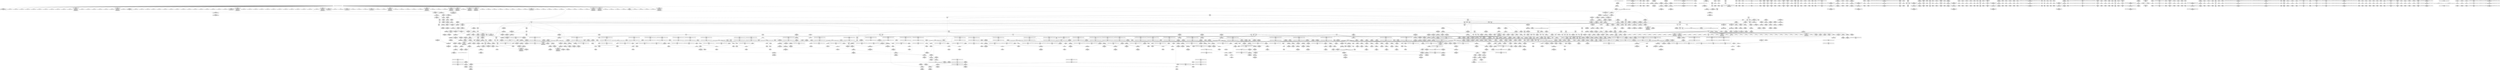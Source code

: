digraph {
	CE0x58a4650 [shape=record,shape=Mrecord,label="{CE0x58a4650|avc_has_perm:_auditdata|Function::avc_has_perm&Arg::auditdata::|*SummSource*}"]
	CE0x58b2410 [shape=record,shape=Mrecord,label="{CE0x58b2410|_call_void_asm_sideeffect_,_memory_,_dirflag_,_fpsr_,_flags_()_#3,_!dbg_!27714,_!srcloc_!27715|include/linux/rcupdate.h,239|*SummSource*}"]
	CE0x5820d30 [shape=record,shape=Mrecord,label="{CE0x5820d30|28:_i32,_32:_i16,_34:_i8,_:_CMRE_102,103_}"]
	CE0x5838d40 [shape=record,shape=Mrecord,label="{CE0x5838d40|_ret_i32_%retval.0,_!dbg_!27740|security/selinux/hooks.c,3977|*SummSource*}"]
	CE0x581aa80 [shape=record,shape=Mrecord,label="{CE0x581aa80|SOCK_INODE:_vfs_inode|include/net/sock.h,1412}"]
	CE0x58a6e70 [shape=record,shape=Mrecord,label="{CE0x58a6e70|rcu_lock_acquire:_tmp7|*SummSource*}"]
	CE0x58aea20 [shape=record,shape=Mrecord,label="{CE0x58aea20|task_sid:_tmp23|security/selinux/hooks.c,208|*SummSink*}"]
	CE0x5865350 [shape=record,shape=Mrecord,label="{CE0x5865350|i64*_getelementptr_inbounds_(_11_x_i64_,_11_x_i64_*___llvm_gcov_ctr127,_i64_0,_i64_1)|*Constant*|*SummSource*}"]
	CE0x57ffad0 [shape=record,shape=Mrecord,label="{CE0x57ffad0|task_sid:_if.end|*SummSource*}"]
	CE0x58dec50 [shape=record,shape=Mrecord,label="{CE0x58dec50|task_sid:_tmp22|security/selinux/hooks.c,208}"]
	CE0x5863080 [shape=record,shape=Mrecord,label="{CE0x5863080|_call_void_mcount()_#3|*SummSource*}"]
	CE0x58b4740 [shape=record,shape=Mrecord,label="{CE0x58b4740|i64*_getelementptr_inbounds_(_4_x_i64_,_4_x_i64_*___llvm_gcov_ctr130,_i64_0,_i64_2)|*Constant*}"]
	CE0x585a350 [shape=record,shape=Mrecord,label="{CE0x585a350|task_sid:_tmp15|security/selinux/hooks.c,208|*SummSource*}"]
	CE0x57fb220 [shape=record,shape=Mrecord,label="{CE0x57fb220|selinux_socket_accept:_tmp1|*SummSource*}"]
	CE0x58bea80 [shape=record,shape=Mrecord,label="{CE0x58bea80|rcu_lock_release:_tmp1|*SummSource*}"]
	CE0x58e5850 [shape=record,shape=Mrecord,label="{CE0x58e5850|rcu_read_lock:_land.lhs.true|*SummSource*}"]
	CE0x5935700 [shape=record,shape=Mrecord,label="{CE0x5935700|GLOBAL:___preempt_count|Global_var:__preempt_count}"]
	CE0x58c1140 [shape=record,shape=Mrecord,label="{CE0x58c1140|rcu_lock_release:_map|Function::rcu_lock_release&Arg::map::}"]
	CE0x594aaa0 [shape=record,shape=Mrecord,label="{CE0x594aaa0|_call_void_lock_release(%struct.lockdep_map*_%map,_i32_1,_i64_ptrtoint_(i8*_blockaddress(_rcu_lock_release,_%__here)_to_i64))_#10,_!dbg_!27716|include/linux/rcupdate.h,423|*SummSink*}"]
	CE0x58319b0 [shape=record,shape=Mrecord,label="{CE0x58319b0|task_sid:_land.lhs.true2}"]
	CE0x58e4050 [shape=record,shape=Mrecord,label="{CE0x58e4050|_ret_i32_%tmp6,_!dbg_!27716|security/selinux/hooks.c,197}"]
	CE0x5970930 [shape=record,shape=Mrecord,label="{CE0x5970930|COLLAPSED:_GCMRE___llvm_gcov_ctr129_internal_global_4_x_i64_zeroinitializer:_elem_0:default:}"]
	CE0x59319d0 [shape=record,shape=Mrecord,label="{CE0x59319d0|i64*_getelementptr_inbounds_(_4_x_i64_,_4_x_i64_*___llvm_gcov_ctr129,_i64_0,_i64_1)|*Constant*|*SummSink*}"]
	CE0x69dea50 [shape=record,shape=Mrecord,label="{CE0x69dea50|selinux_socket_accept:_call1|security/selinux/hooks.c,4198|*SummSource*}"]
	CE0x58e1eb0 [shape=record,shape=Mrecord,label="{CE0x58e1eb0|task_sid:_tmp26|security/selinux/hooks.c,208}"]
	CE0x58b2230 [shape=record,shape=Mrecord,label="{CE0x58b2230|__preempt_count_add:_val|Function::__preempt_count_add&Arg::val::|*SummSource*}"]
	CE0x5839f70 [shape=record,shape=Mrecord,label="{CE0x5839f70|sock_has_perm:_perms|Function::sock_has_perm&Arg::perms::|*SummSink*}"]
	CE0x591df10 [shape=record,shape=Mrecord,label="{CE0x591df10|rcu_read_unlock:_tmp17|include/linux/rcupdate.h,933}"]
	CE0x58a27c0 [shape=record,shape=Mrecord,label="{CE0x58a27c0|sock_has_perm:_call6|security/selinux/hooks.c,3976|*SummSink*}"]
	CE0x58ebb00 [shape=record,shape=Mrecord,label="{CE0x58ebb00|rcu_read_unlock:_tmp4|include/linux/rcupdate.h,933|*SummSource*}"]
	CE0x58a6670 [shape=record,shape=Mrecord,label="{CE0x58a6670|rcu_lock_acquire:_tmp6}"]
	CE0x5919980 [shape=record,shape=Mrecord,label="{CE0x5919980|COLLAPSED:_GCMRE___llvm_gcov_ctr130_internal_global_4_x_i64_zeroinitializer:_elem_0:default:}"]
	CE0x58cabd0 [shape=record,shape=Mrecord,label="{CE0x58cabd0|rcu_read_lock:_tmp|*SummSink*}"]
	CE0x58a6c10 [shape=record,shape=Mrecord,label="{CE0x58a6c10|i64*_getelementptr_inbounds_(_4_x_i64_,_4_x_i64_*___llvm_gcov_ctr133,_i64_0,_i64_0)|*Constant*|*SummSink*}"]
	CE0x582f930 [shape=record,shape=Mrecord,label="{CE0x582f930|sock_has_perm:_if.end}"]
	CE0x588eac0 [shape=record,shape=Mrecord,label="{CE0x588eac0|1216:_i8*,_:_CRE_1216,1224_|*MultipleSource*|Function::sock_has_perm&Arg::sk::|security/selinux/hooks.c,3964|*LoadInst*|security/selinux/hooks.c,4198}"]
	CE0x5858640 [shape=record,shape=Mrecord,label="{CE0x5858640|get_current:_tmp|*SummSink*}"]
	CE0x58088a0 [shape=record,shape=Mrecord,label="{CE0x58088a0|_ret_%struct.inode*_%vfs_inode,_!dbg_!27717|include/net/sock.h,1412|*SummSource*}"]
	CE0x585d010 [shape=record,shape=Mrecord,label="{CE0x585d010|_call_void_mcount()_#3}"]
	CE0x589dd00 [shape=record,shape=Mrecord,label="{CE0x589dd00|i8_2|*Constant*|*SummSource*}"]
	CE0x584e8f0 [shape=record,shape=Mrecord,label="{CE0x584e8f0|task_sid:_tmp8|security/selinux/hooks.c,208|*SummSource*}"]
	CE0x58e3a00 [shape=record,shape=Mrecord,label="{CE0x58e3a00|cred_sid:_entry|*SummSource*}"]
	CE0x58d4630 [shape=record,shape=Mrecord,label="{CE0x58d4630|cred_sid:_tmp6|security/selinux/hooks.c,197|*SummSink*}"]
	CE0x5852970 [shape=record,shape=Mrecord,label="{CE0x5852970|16:_i32,_24:_i16,_:_CRE_24,26_|*MultipleSource*|*LoadInst*|security/selinux/hooks.c,3964|security/selinux/hooks.c,3964|security/selinux/hooks.c,3969}"]
	CE0x58eaf90 [shape=record,shape=Mrecord,label="{CE0x58eaf90|rcu_read_lock:_if.end|*SummSource*}"]
	CE0x58d3d50 [shape=record,shape=Mrecord,label="{CE0x58d3d50|i64_6|*Constant*|*SummSink*}"]
	CE0x5803820 [shape=record,shape=Mrecord,label="{CE0x5803820|selinux_socket_accept:_sk|security/selinux/hooks.c,4198|*SummSink*}"]
	CE0x58f3310 [shape=record,shape=Mrecord,label="{CE0x58f3310|i64*_getelementptr_inbounds_(_11_x_i64_,_11_x_i64_*___llvm_gcov_ctr127,_i64_0,_i64_8)|*Constant*|*SummSource*}"]
	CE0x5861a50 [shape=record,shape=Mrecord,label="{CE0x5861a50|task_sid:_tmp12|security/selinux/hooks.c,208}"]
	CE0x58908e0 [shape=record,shape=Mrecord,label="{CE0x58908e0|_call_void_mcount()_#3|*SummSink*}"]
	CE0x58a37e0 [shape=record,shape=Mrecord,label="{CE0x58a37e0|avc_has_perm:_tsid|Function::avc_has_perm&Arg::tsid::|*SummSource*}"]
	CE0x591c740 [shape=record,shape=Mrecord,label="{CE0x591c740|rcu_read_unlock:_tmp20|include/linux/rcupdate.h,933}"]
	CE0x5866240 [shape=record,shape=Mrecord,label="{CE0x5866240|cred_sid:_tmp2|*SummSink*}"]
	CE0x581c9c0 [shape=record,shape=Mrecord,label="{CE0x581c9c0|i32_4|*Constant*|*SummSink*}"]
	CE0x586fb30 [shape=record,shape=Mrecord,label="{CE0x586fb30|%struct.task_struct*_(%struct.task_struct**)*_asm_movq_%gs:$_1:P_,$0_,_r,im,_dirflag_,_fpsr_,_flags_}"]
	CE0x58f06e0 [shape=record,shape=Mrecord,label="{CE0x58f06e0|rcu_read_lock:_call3|include/linux/rcupdate.h,882|*SummSource*}"]
	CE0x58a1c30 [shape=record,shape=Mrecord,label="{CE0x58a1c30|sock_has_perm:_sclass|security/selinux/hooks.c,3976|*SummSource*}"]
	CE0x58aa6e0 [shape=record,shape=Mrecord,label="{CE0x58aa6e0|8:_%struct.sock*,_:_SCME_50,51_}"]
	CE0x585ac60 [shape=record,shape=Mrecord,label="{CE0x585ac60|task_sid:_tmp17|security/selinux/hooks.c,208|*SummSource*}"]
	CE0x58a88a0 [shape=record,shape=Mrecord,label="{CE0x58a88a0|task_sid:_tmp10|security/selinux/hooks.c,208|*SummSource*}"]
	CE0x58c8690 [shape=record,shape=Mrecord,label="{CE0x58c8690|cred_sid:_tmp1|*SummSink*}"]
	CE0x582b3c0 [shape=record,shape=Mrecord,label="{CE0x582b3c0|GLOBAL:_current_task|Global_var:current_task|*SummSource*}"]
	CE0x5937d40 [shape=record,shape=Mrecord,label="{CE0x5937d40|i64*_getelementptr_inbounds_(_4_x_i64_,_4_x_i64_*___llvm_gcov_ctr133,_i64_0,_i64_1)|*Constant*|*SummSource*}"]
	CE0x58b7db0 [shape=record,shape=Mrecord,label="{CE0x58b7db0|rcu_read_unlock:_if.then|*SummSource*}"]
	CE0x594b0f0 [shape=record,shape=Mrecord,label="{CE0x594b0f0|GLOBAL:_lock_release|*Constant*|*SummSink*}"]
	CE0x58f6100 [shape=record,shape=Mrecord,label="{CE0x58f6100|rcu_read_lock:_tmp18|include/linux/rcupdate.h,882|*SummSink*}"]
	CE0x58b5920 [shape=record,shape=Mrecord,label="{CE0x58b5920|GLOBAL:_rcu_read_unlock.__warned|Global_var:rcu_read_unlock.__warned}"]
	CE0x585ab00 [shape=record,shape=Mrecord,label="{CE0x585ab00|task_sid:_tmp17|security/selinux/hooks.c,208}"]
	CE0x584f050 [shape=record,shape=Mrecord,label="{CE0x584f050|i32_22|*Constant*}"]
	CE0x58b9c20 [shape=record,shape=Mrecord,label="{CE0x58b9c20|i64*_getelementptr_inbounds_(_4_x_i64_,_4_x_i64_*___llvm_gcov_ctr130,_i64_0,_i64_1)|*Constant*|*SummSink*}"]
	CE0x58ddcf0 [shape=record,shape=Mrecord,label="{CE0x58ddcf0|i64*_getelementptr_inbounds_(_13_x_i64_,_13_x_i64_*___llvm_gcov_ctr126,_i64_0,_i64_9)|*Constant*|*SummSink*}"]
	CE0x5975540 [shape=record,shape=Mrecord,label="{CE0x5975540|__preempt_count_sub:_tmp1}"]
	CE0x581fd50 [shape=record,shape=Mrecord,label="{CE0x581fd50|28:_i32,_32:_i16,_34:_i8,_:_CMRE_68,69_}"]
	CE0x5812aa0 [shape=record,shape=Mrecord,label="{CE0x5812aa0|selinux_socket_accept:_tmp15|security/selinux/hooks.c,4205|*SummSink*}"]
	CE0x5864120 [shape=record,shape=Mrecord,label="{CE0x5864120|rcu_lock_acquire:_map|Function::rcu_lock_acquire&Arg::map::}"]
	CE0x5831f00 [shape=record,shape=Mrecord,label="{CE0x5831f00|_ret_%struct.inode*_%vfs_inode,_!dbg_!27717|include/net/sock.h,1412|*SummSink*}"]
	CE0x5933860 [shape=record,shape=Mrecord,label="{CE0x5933860|i64_1|*Constant*}"]
	CE0x59836d0 [shape=record,shape=Mrecord,label="{CE0x59836d0|__preempt_count_sub:_tmp7|./arch/x86/include/asm/preempt.h,78}"]
	CE0x5819e30 [shape=record,shape=Mrecord,label="{CE0x5819e30|GLOBAL:_SOCK_INODE|*Constant*|*SummSink*}"]
	CE0x58ba3b0 [shape=record,shape=Mrecord,label="{CE0x58ba3b0|rcu_read_unlock:_tmp8|include/linux/rcupdate.h,933}"]
	CE0x580a260 [shape=record,shape=Mrecord,label="{CE0x580a260|GLOBAL:___llvm_gcov_ctr327|Global_var:__llvm_gcov_ctr327}"]
	CE0x580c320 [shape=record,shape=Mrecord,label="{CE0x580c320|selinux_socket_accept:_tmp7|security/selinux/hooks.c,4200|*SummSource*}"]
	CE0x5894390 [shape=record,shape=Mrecord,label="{CE0x5894390|GLOBAL:_rcu_read_lock|*Constant*|*SummSource*}"]
	CE0x58c42c0 [shape=record,shape=Mrecord,label="{CE0x58c42c0|rcu_lock_acquire:_tmp3|*SummSource*}"]
	CE0x58a89b0 [shape=record,shape=Mrecord,label="{CE0x58a89b0|task_sid:_tmp10|security/selinux/hooks.c,208|*SummSink*}"]
	CE0x58e38f0 [shape=record,shape=Mrecord,label="{CE0x58e38f0|cred_sid:_entry}"]
	CE0x58e55c0 [shape=record,shape=Mrecord,label="{CE0x58e55c0|rcu_read_lock:_land.lhs.true}"]
	CE0x58a3af0 [shape=record,shape=Mrecord,label="{CE0x58a3af0|avc_has_perm:_tclass|Function::avc_has_perm&Arg::tclass::}"]
	CE0x5802050 [shape=record,shape=Mrecord,label="{CE0x5802050|selinux_socket_accept:_i_security4|security/selinux/hooks.c,4204}"]
	CE0x58a0520 [shape=record,shape=Mrecord,label="{CE0x58a0520|sock_has_perm:_sk4|security/selinux/hooks.c,3974|*SummSource*}"]
	CE0x57fb590 [shape=record,shape=Mrecord,label="{CE0x57fb590|selinux_socket_accept:_call|security/selinux/hooks.c,4198}"]
	CE0x58b0250 [shape=record,shape=Mrecord,label="{CE0x58b0250|rcu_read_unlock:_call3|include/linux/rcupdate.h,933|*SummSink*}"]
	CE0x58cdf70 [shape=record,shape=Mrecord,label="{CE0x58cdf70|i64_0|*Constant*}"]
	CE0x58bd230 [shape=record,shape=Mrecord,label="{CE0x58bd230|GLOBAL:___llvm_gcov_ctr132|Global_var:__llvm_gcov_ctr132|*SummSource*}"]
	CE0x594cb40 [shape=record,shape=Mrecord,label="{CE0x594cb40|__rcu_read_lock:_do.end|*SummSource*}"]
	CE0x584d170 [shape=record,shape=Mrecord,label="{CE0x584d170|selinux_socket_accept:_retval.0|*SummSink*}"]
	CE0x5938af0 [shape=record,shape=Mrecord,label="{CE0x5938af0|__preempt_count_sub:_sub|./arch/x86/include/asm/preempt.h,77}"]
	CE0x59642b0 [shape=record,shape=Mrecord,label="{CE0x59642b0|__preempt_count_add:_do.end}"]
	CE0x591c4c0 [shape=record,shape=Mrecord,label="{CE0x591c4c0|rcu_read_unlock:_tmp19|include/linux/rcupdate.h,933|*SummSink*}"]
	CE0x5828890 [shape=record,shape=Mrecord,label="{CE0x5828890|28:_i32,_32:_i16,_34:_i8,_:_CMRE_76,77_}"]
	CE0x582a990 [shape=record,shape=Mrecord,label="{CE0x582a990|rcu_read_lock:_tobool1|include/linux/rcupdate.h,882|*SummSink*}"]
	CE0x58c02a0 [shape=record,shape=Mrecord,label="{CE0x58c02a0|GLOBAL:_rcu_lock_release|*Constant*}"]
	CE0x581f450 [shape=record,shape=Mrecord,label="{CE0x581f450|28:_i32,_32:_i16,_34:_i8,_:_CMRE_49,50_}"]
	CE0x58a21b0 [shape=record,shape=Mrecord,label="{CE0x58a21b0|sock_has_perm:_tmp17|security/selinux/hooks.c,3976|*SummSource*}"]
	CE0x5815d90 [shape=record,shape=Mrecord,label="{CE0x5815d90|selinux_socket_accept:_tmp12|security/selinux/hooks.c,4202|*SummSink*}"]
	CE0x585df20 [shape=record,shape=Mrecord,label="{CE0x585df20|sock_has_perm:_net|security/selinux/hooks.c, 3966|*SummSource*}"]
	CE0x5955da0 [shape=record,shape=Mrecord,label="{CE0x5955da0|i64*_getelementptr_inbounds_(_4_x_i64_,_4_x_i64_*___llvm_gcov_ctr135,_i64_0,_i64_0)|*Constant*|*SummSink*}"]
	CE0x5819af0 [shape=record,shape=Mrecord,label="{CE0x5819af0|selinux_socket_accept:_call2|security/selinux/hooks.c,4202|*SummSource*}"]
	CE0x58f8550 [shape=record,shape=Mrecord,label="{CE0x58f8550|rcu_read_lock:_tmp22|include/linux/rcupdate.h,884}"]
	CE0x581f7a0 [shape=record,shape=Mrecord,label="{CE0x581f7a0|28:_i32,_32:_i16,_34:_i8,_:_CMRE_107,108_}"]
	CE0x594cc10 [shape=record,shape=Mrecord,label="{CE0x594cc10|i64*_getelementptr_inbounds_(_4_x_i64_,_4_x_i64_*___llvm_gcov_ctr134,_i64_0,_i64_1)|*Constant*|*SummSink*}"]
	CE0x58a4990 [shape=record,shape=Mrecord,label="{CE0x58a4990|_ret_i32_%retval.0,_!dbg_!27728|security/selinux/avc.c,775|*SummSource*}"]
	CE0x58f58a0 [shape=record,shape=Mrecord,label="{CE0x58f58a0|rcu_read_lock:_tmp17|include/linux/rcupdate.h,882}"]
	CE0x58cd560 [shape=record,shape=Mrecord,label="{CE0x58cd560|GLOBAL:_rcu_lock_acquire|*Constant*|*SummSink*}"]
	CE0x58086c0 [shape=record,shape=Mrecord,label="{CE0x58086c0|_ret_%struct.inode*_%vfs_inode,_!dbg_!27717|include/net/sock.h,1412}"]
	CE0x5859ca0 [shape=record,shape=Mrecord,label="{CE0x5859ca0|sock_has_perm:_tmp2|*LoadInst*|security/selinux/hooks.c,3964}"]
	CE0x5862c10 [shape=record,shape=Mrecord,label="{CE0x5862c10|task_sid:_real_cred|security/selinux/hooks.c,208|*SummSink*}"]
	CE0x58316c0 [shape=record,shape=Mrecord,label="{CE0x58316c0|28:_i32,_32:_i16,_34:_i8,_:_CMRE_120,128_|*MultipleSource*|security/selinux/hooks.c,4202|security/selinux/hooks.c,4202|security/selinux/hooks.c,4204|security/selinux/hooks.c,4204|security/selinux/hooks.c,4205}"]
	CE0x57f6700 [shape=record,shape=Mrecord,label="{CE0x57f6700|selinux_socket_accept:_bb|*SummSource*}"]
	CE0x5866b60 [shape=record,shape=Mrecord,label="{CE0x5866b60|GLOBAL:___llvm_gcov_ctr127|Global_var:__llvm_gcov_ctr127}"]
	CE0x5964000 [shape=record,shape=Mrecord,label="{CE0x5964000|__rcu_read_unlock:_tmp6|include/linux/rcupdate.h,245|*SummSink*}"]
	CE0x58e36f0 [shape=record,shape=Mrecord,label="{CE0x58e36f0|GLOBAL:_cred_sid|*Constant*|*SummSource*}"]
	CE0x5864980 [shape=record,shape=Mrecord,label="{CE0x5864980|i32_0|*Constant*}"]
	CE0x5978df0 [shape=record,shape=Mrecord,label="{CE0x5978df0|i64*_getelementptr_inbounds_(_4_x_i64_,_4_x_i64_*___llvm_gcov_ctr129,_i64_0,_i64_0)|*Constant*}"]
	CE0x5970fa0 [shape=record,shape=Mrecord,label="{CE0x5970fa0|__preempt_count_add:_tmp7|./arch/x86/include/asm/preempt.h,73|*SummSource*}"]
	CE0x58a3d90 [shape=record,shape=Mrecord,label="{CE0x58a3d90|avc_has_perm:_tclass|Function::avc_has_perm&Arg::tclass::|*SummSink*}"]
	CE0x58ae610 [shape=record,shape=Mrecord,label="{CE0x58ae610|task_sid:_tmp23|security/selinux/hooks.c,208|*SummSource*}"]
	CE0x58ab060 [shape=record,shape=Mrecord,label="{CE0x58ab060|i64_56|*Constant*|*SummSink*}"]
	CE0x58632e0 [shape=record,shape=Mrecord,label="{CE0x58632e0|i64_3|*Constant*|*SummSink*}"]
	CE0x58508f0 [shape=record,shape=Mrecord,label="{CE0x58508f0|selinux_socket_accept:_initialized|security/selinux/hooks.c,4207|*SummSource*}"]
	CE0x59365e0 [shape=record,shape=Mrecord,label="{CE0x59365e0|_call_void_mcount()_#3|*SummSink*}"]
	CE0x5865130 [shape=record,shape=Mrecord,label="{CE0x5865130|rcu_read_lock:_tmp1|*SummSink*}"]
	CE0x581d870 [shape=record,shape=Mrecord,label="{CE0x581d870|i64_0|*Constant*}"]
	CE0x58f7dc0 [shape=record,shape=Mrecord,label="{CE0x58f7dc0|i64*_getelementptr_inbounds_(_11_x_i64_,_11_x_i64_*___llvm_gcov_ctr127,_i64_0,_i64_10)|*Constant*}"]
	CE0x58ebe30 [shape=record,shape=Mrecord,label="{CE0x58ebe30|rcu_read_lock:_tmp6|include/linux/rcupdate.h,882}"]
	CE0x5811ea0 [shape=record,shape=Mrecord,label="{CE0x5811ea0|28:_i32,_32:_i16,_34:_i8,_:_CMRE_184,192_|*MultipleSource*|security/selinux/hooks.c,4202|security/selinux/hooks.c,4202|security/selinux/hooks.c,4204|security/selinux/hooks.c,4204|security/selinux/hooks.c,4205}"]
	CE0x5824230 [shape=record,shape=Mrecord,label="{CE0x5824230|i64*_getelementptr_inbounds_(_6_x_i64_,_6_x_i64_*___llvm_gcov_ctr327,_i64_0,_i64_0)|*Constant*|*SummSource*}"]
	CE0x581ccd0 [shape=record,shape=Mrecord,label="{CE0x581ccd0|selinux_socket_accept:_sclass|security/selinux/hooks.c,4205}"]
	CE0x5819a10 [shape=record,shape=Mrecord,label="{CE0x5819a10|selinux_socket_accept:_call2|security/selinux/hooks.c,4202}"]
	CE0x5851460 [shape=record,shape=Mrecord,label="{CE0x5851460|task_sid:_task|Function::task_sid&Arg::task::|*SummSink*}"]
	CE0x58cdcb0 [shape=record,shape=Mrecord,label="{CE0x58cdcb0|rcu_read_lock:_land.lhs.true2}"]
	CE0x5964da0 [shape=record,shape=Mrecord,label="{CE0x5964da0|i64*_getelementptr_inbounds_(_4_x_i64_,_4_x_i64_*___llvm_gcov_ctr134,_i64_0,_i64_3)|*Constant*|*SummSink*}"]
	CE0x58900c0 [shape=record,shape=Mrecord,label="{CE0x58900c0|i64*_getelementptr_inbounds_(_4_x_i64_,_4_x_i64_*___llvm_gcov_ctr134,_i64_0,_i64_2)|*Constant*}"]
	CE0x58a3c20 [shape=record,shape=Mrecord,label="{CE0x58a3c20|avc_has_perm:_tclass|Function::avc_has_perm&Arg::tclass::|*SummSource*}"]
	CE0x586da20 [shape=record,shape=Mrecord,label="{CE0x586da20|COLLAPSED:_GCMRE___llvm_gcov_ctr132_internal_global_11_x_i64_zeroinitializer:_elem_0:default:}"]
	CE0x5815a90 [shape=record,shape=Mrecord,label="{CE0x5815a90|selinux_socket_accept:_tmp12|security/selinux/hooks.c,4202}"]
	CE0x581beb0 [shape=record,shape=Mrecord,label="{CE0x581beb0|28:_i32,_32:_i16,_34:_i8,_:_CMRE_89,90_}"]
	CE0x586e250 [shape=record,shape=Mrecord,label="{CE0x586e250|0:_i8,_:_GCMR_task_sid.__warned_internal_global_i8_0,_section_.data.unlikely_,_align_1:_elem_0:default:}"]
	CE0x591c870 [shape=record,shape=Mrecord,label="{CE0x591c870|rcu_read_unlock:_tmp20|include/linux/rcupdate.h,933|*SummSource*}"]
	CE0x5895f40 [shape=record,shape=Mrecord,label="{CE0x5895f40|__rcu_read_lock:_entry}"]
	CE0x58ca010 [shape=record,shape=Mrecord,label="{CE0x58ca010|rcu_read_lock:_tmp3|*SummSource*}"]
	CE0x580e440 [shape=record,shape=Mrecord,label="{CE0x580e440|rcu_read_lock:_bb}"]
	CE0x58d0270 [shape=record,shape=Mrecord,label="{CE0x58d0270|task_sid:_do.body}"]
	CE0x58ee760 [shape=record,shape=Mrecord,label="{CE0x58ee760|i64_4|*Constant*}"]
	CE0x5936ad0 [shape=record,shape=Mrecord,label="{CE0x5936ad0|__preempt_count_add:_tmp1}"]
	CE0x58afab0 [shape=record,shape=Mrecord,label="{CE0x58afab0|sock_has_perm:_tmp9|security/selinux/hooks.c,3969}"]
	CE0x5956990 [shape=record,shape=Mrecord,label="{CE0x5956990|__preempt_count_add:_tmp2|*SummSource*}"]
	CE0x5809f60 [shape=record,shape=Mrecord,label="{CE0x5809f60|sock_has_perm:_tmp7|security/selinux/hooks.c,3969|*SummSink*}"]
	CE0x58bf200 [shape=record,shape=Mrecord,label="{CE0x58bf200|rcu_read_unlock:_tmp11|include/linux/rcupdate.h,933}"]
	CE0x581ac70 [shape=record,shape=Mrecord,label="{CE0x581ac70|SOCK_INODE:_vfs_inode|include/net/sock.h,1412|*SummSink*}"]
	CE0x591fd50 [shape=record,shape=Mrecord,label="{CE0x591fd50|i8*_getelementptr_inbounds_(_44_x_i8_,_44_x_i8_*_.str47,_i32_0,_i32_0)|*Constant*|*SummSource*}"]
	CE0x586c960 [shape=record,shape=Mrecord,label="{CE0x586c960|i64*_getelementptr_inbounds_(_4_x_i64_,_4_x_i64_*___llvm_gcov_ctr128,_i64_0,_i64_1)|*Constant*|*SummSource*}"]
	CE0x591e770 [shape=record,shape=Mrecord,label="{CE0x591e770|rcu_read_unlock:_tmp18|include/linux/rcupdate.h,933|*SummSink*}"]
	"CONST[source:1(input),value:2(dynamic)][purpose:{subject}]"
	CE0x59352b0 [shape=record,shape=Mrecord,label="{CE0x59352b0|_ret_void,_!dbg_!27720|./arch/x86/include/asm/preempt.h,78|*SummSink*}"]
	CE0x586e3d0 [shape=record,shape=Mrecord,label="{CE0x586e3d0|sock_has_perm:_tmp1|*SummSink*}"]
	CE0x58e2140 [shape=record,shape=Mrecord,label="{CE0x58e2140|i64*_getelementptr_inbounds_(_13_x_i64_,_13_x_i64_*___llvm_gcov_ctr126,_i64_0,_i64_12)|*Constant*}"]
	CE0x5850270 [shape=record,shape=Mrecord,label="{CE0x5850270|selinux_socket_accept:_sid6|security/selinux/hooks.c,4206|*SummSink*}"]
	CE0x588fd60 [shape=record,shape=Mrecord,label="{CE0x588fd60|GLOBAL:___preempt_count|Global_var:__preempt_count|*SummSink*}"]
	CE0x58c5190 [shape=record,shape=Mrecord,label="{CE0x58c5190|rcu_lock_release:_tmp6|*SummSource*}"]
	CE0x57f9860 [shape=record,shape=Mrecord,label="{CE0x57f9860|selinux_socket_accept:_sock|Function::selinux_socket_accept&Arg::sock::|*SummSource*}"]
	CE0x58cbb60 [shape=record,shape=Mrecord,label="{CE0x58cbb60|i64*_getelementptr_inbounds_(_2_x_i64_,_2_x_i64_*___llvm_gcov_ctr131,_i64_0,_i64_1)|*Constant*|*SummSink*}"]
	CE0x58a4d20 [shape=record,shape=Mrecord,label="{CE0x58a4d20|i64*_getelementptr_inbounds_(_6_x_i64_,_6_x_i64_*___llvm_gcov_ctr327,_i64_0,_i64_5)|*Constant*|*SummSink*}"]
	CE0x58efd30 [shape=record,shape=Mrecord,label="{CE0x58efd30|rcu_read_lock:_tmp11|include/linux/rcupdate.h,882|*SummSink*}"]
	CE0x58d2600 [shape=record,shape=Mrecord,label="{CE0x58d2600|i64*_getelementptr_inbounds_(_2_x_i64_,_2_x_i64_*___llvm_gcov_ctr131,_i64_0,_i64_0)|*Constant*|*SummSource*}"]
	CE0x589ca20 [shape=record,shape=Mrecord,label="{CE0x589ca20|sock_has_perm:_type|security/selinux/hooks.c,3972}"]
	CE0x589ccc0 [shape=record,shape=Mrecord,label="{CE0x589ccc0|sock_has_perm:_type|security/selinux/hooks.c,3972|*SummSink*}"]
	CE0x5937c80 [shape=record,shape=Mrecord,label="{CE0x5937c80|i64*_getelementptr_inbounds_(_4_x_i64_,_4_x_i64_*___llvm_gcov_ctr133,_i64_0,_i64_1)|*Constant*}"]
	CE0x580c2b0 [shape=record,shape=Mrecord,label="{CE0x580c2b0|selinux_socket_accept:_tmp7|security/selinux/hooks.c,4200|*SummSink*}"]
	CE0x581c130 [shape=record,shape=Mrecord,label="{CE0x581c130|28:_i32,_32:_i16,_34:_i8,_:_CMRE_91,92_}"]
	CE0x58b6cb0 [shape=record,shape=Mrecord,label="{CE0x58b6cb0|rcu_read_unlock:_land.lhs.true|*SummSink*}"]
	CE0x593f700 [shape=record,shape=Mrecord,label="{CE0x593f700|__preempt_count_add:_bb|*SummSource*}"]
	CE0x58b7210 [shape=record,shape=Mrecord,label="{CE0x58b7210|_call_void___preempt_count_add(i32_1)_#10,_!dbg_!27711|include/linux/rcupdate.h,239|*SummSink*}"]
	CE0x58c55b0 [shape=record,shape=Mrecord,label="{CE0x58c55b0|rcu_lock_release:_tmp7|*SummSource*}"]
	CE0x5891610 [shape=record,shape=Mrecord,label="{CE0x5891610|i32_0|*Constant*}"]
	CE0x59346d0 [shape=record,shape=Mrecord,label="{CE0x59346d0|__rcu_read_unlock:_tmp2|*SummSink*}"]
	CE0x594d720 [shape=record,shape=Mrecord,label="{CE0x594d720|_call_void_mcount()_#3|*SummSink*}"]
	CE0x58a9640 [shape=record,shape=Mrecord,label="{CE0x58a9640|8:_%struct.sock*,_:_SCME_36,37_}"]
	CE0x58aa810 [shape=record,shape=Mrecord,label="{CE0x58aa810|8:_%struct.sock*,_:_SCME_51,52_}"]
	CE0x591df80 [shape=record,shape=Mrecord,label="{CE0x591df80|rcu_read_unlock:_tmp17|include/linux/rcupdate.h,933|*SummSource*}"]
	CE0x5936be0 [shape=record,shape=Mrecord,label="{CE0x5936be0|__rcu_read_unlock:_do.end|*SummSource*}"]
	CE0x5996950 [shape=record,shape=Mrecord,label="{CE0x5996950|__preempt_count_sub:_tmp4|./arch/x86/include/asm/preempt.h,77}"]
	CE0x58b5420 [shape=record,shape=Mrecord,label="{CE0x58b5420|i64*_getelementptr_inbounds_(_4_x_i64_,_4_x_i64_*___llvm_gcov_ctr130,_i64_0,_i64_2)|*Constant*|*SummSink*}"]
	CE0x58f6aa0 [shape=record,shape=Mrecord,label="{CE0x58f6aa0|_call_void_lockdep_rcu_suspicious(i8*_getelementptr_inbounds_(_25_x_i8_,_25_x_i8_*_.str45,_i32_0,_i32_0),_i32_883,_i8*_getelementptr_inbounds_(_42_x_i8_,_42_x_i8_*_.str46,_i32_0,_i32_0))_#10,_!dbg_!27728|include/linux/rcupdate.h,882|*SummSink*}"]
	CE0x594fd70 [shape=record,shape=Mrecord,label="{CE0x594fd70|__rcu_read_unlock:_tmp3|*SummSink*}"]
	CE0x58b7ec0 [shape=record,shape=Mrecord,label="{CE0x58b7ec0|rcu_read_unlock:_if.then|*SummSink*}"]
	CE0x591d350 [shape=record,shape=Mrecord,label="{CE0x591d350|rcu_read_unlock:_tmp21|include/linux/rcupdate.h,935|*SummSource*}"]
	CE0x57fbda0 [shape=record,shape=Mrecord,label="{CE0x57fbda0|GLOBAL:_get_current|*Constant*}"]
	CE0x5814820 [shape=record,shape=Mrecord,label="{CE0x5814820|sock_has_perm:_tmp4|security/selinux/hooks.c,3966|*SummSource*}"]
	CE0x58e2cd0 [shape=record,shape=Mrecord,label="{CE0x58e2cd0|task_sid:_tmp27|security/selinux/hooks.c,208|*SummSink*}"]
	CE0x5860410 [shape=record,shape=Mrecord,label="{CE0x5860410|sock_has_perm:_tmp20|security/selinux/hooks.c,3977|*SummSource*}"]
	CE0x589de40 [shape=record,shape=Mrecord,label="{CE0x589de40|sock_has_perm:_u|security/selinux/hooks.c,3973|*SummSink*}"]
	CE0x58f80a0 [shape=record,shape=Mrecord,label="{CE0x58f80a0|i64*_getelementptr_inbounds_(_11_x_i64_,_11_x_i64_*___llvm_gcov_ctr127,_i64_0,_i64_10)|*Constant*|*SummSource*}"]
	CE0x58bcee0 [shape=record,shape=Mrecord,label="{CE0x58bcee0|rcu_lock_release:_tmp}"]
	CE0x5830f40 [shape=record,shape=Mrecord,label="{CE0x5830f40|28:_i32,_32:_i16,_34:_i8,_:_CMRE_114,115_}"]
	CE0x58eef10 [shape=record,shape=Mrecord,label="{CE0x58eef10|i64*_getelementptr_inbounds_(_11_x_i64_,_11_x_i64_*___llvm_gcov_ctr127,_i64_0,_i64_8)|*Constant*|*SummSink*}"]
	CE0x58f0210 [shape=record,shape=Mrecord,label="{CE0x58f0210|rcu_read_lock:_tmp12|include/linux/rcupdate.h,882|*SummSink*}"]
	CE0x58cb340 [shape=record,shape=Mrecord,label="{CE0x58cb340|rcu_lock_acquire:_entry|*SummSource*}"]
	CE0x5938cb0 [shape=record,shape=Mrecord,label="{CE0x5938cb0|__preempt_count_sub:_sub|./arch/x86/include/asm/preempt.h,77|*SummSource*}"]
	CE0x58c56b0 [shape=record,shape=Mrecord,label="{CE0x58c56b0|rcu_lock_release:_tmp7|*SummSink*}"]
	CE0x58c0020 [shape=record,shape=Mrecord,label="{CE0x58c0020|rcu_read_unlock:_tmp9|include/linux/rcupdate.h,933|*SummSource*}"]
	CE0x5955e80 [shape=record,shape=Mrecord,label="{CE0x5955e80|COLLAPSED:_GCMRE___llvm_gcov_ctr135_internal_global_4_x_i64_zeroinitializer:_elem_0:default:}"]
	CE0x58a4220 [shape=record,shape=Mrecord,label="{CE0x58a4220|avc_has_perm:_requested|Function::avc_has_perm&Arg::requested::|*SummSource*}"]
	CE0x58bca50 [shape=record,shape=Mrecord,label="{CE0x58bca50|rcu_read_unlock:_land.lhs.true}"]
	CE0x580aa70 [shape=record,shape=Mrecord,label="{CE0x580aa70|28:_i32,_32:_i16,_34:_i8,_:_CMRE_59,60_}"]
	CE0x58f19c0 [shape=record,shape=Mrecord,label="{CE0x58f19c0|rcu_read_lock:_tmp13|include/linux/rcupdate.h,882|*SummSink*}"]
	CE0x58e8cc0 [shape=record,shape=Mrecord,label="{CE0x58e8cc0|rcu_lock_acquire:_tmp2|*SummSource*}"]
	CE0x594a300 [shape=record,shape=Mrecord,label="{CE0x594a300|rcu_lock_release:_tmp5|include/linux/rcupdate.h,423|*SummSink*}"]
	CE0x57fbb90 [shape=record,shape=Mrecord,label="{CE0x57fbb90|selinux_socket_accept:_tmp1}"]
	CE0x5896f60 [shape=record,shape=Mrecord,label="{CE0x5896f60|task_sid:_tmp13|security/selinux/hooks.c,208|*SummSink*}"]
	CE0x5964240 [shape=record,shape=Mrecord,label="{CE0x5964240|__rcu_read_unlock:_tmp7|include/linux/rcupdate.h,245|*SummSink*}"]
	CE0x5815c20 [shape=record,shape=Mrecord,label="{CE0x5815c20|selinux_socket_accept:_tmp12|security/selinux/hooks.c,4202|*SummSource*}"]
	CE0x58a8500 [shape=record,shape=Mrecord,label="{CE0x58a8500|i64_5|*Constant*}"]
	CE0x58a7b80 [shape=record,shape=Mrecord,label="{CE0x58a7b80|i8*_undef|*Constant*|*SummSink*}"]
	CE0x58a03f0 [shape=record,shape=Mrecord,label="{CE0x58a03f0|sock_has_perm:_sk4|security/selinux/hooks.c,3974}"]
	CE0x58c18f0 [shape=record,shape=Mrecord,label="{CE0x58c18f0|_call_void___rcu_read_unlock()_#10,_!dbg_!27734|include/linux/rcupdate.h,937}"]
	CE0x594a260 [shape=record,shape=Mrecord,label="{CE0x594a260|i64*_getelementptr_inbounds_(_4_x_i64_,_4_x_i64_*___llvm_gcov_ctr133,_i64_0,_i64_2)|*Constant*|*SummSink*}"]
	CE0x580c420 [shape=record,shape=Mrecord,label="{CE0x580c420|selinux_socket_accept:_tmp8|security/selinux/hooks.c,4200|*SummSink*}"]
	CE0x58ddb00 [shape=record,shape=Mrecord,label="{CE0x58ddb00|i64*_getelementptr_inbounds_(_13_x_i64_,_13_x_i64_*___llvm_gcov_ctr126,_i64_0,_i64_9)|*Constant*|*SummSource*}"]
	CE0x58c79c0 [shape=record,shape=Mrecord,label="{CE0x58c79c0|GLOBAL:_lock_acquire|*Constant*}"]
	CE0x58e3e20 [shape=record,shape=Mrecord,label="{CE0x58e3e20|cred_sid:_cred|Function::cred_sid&Arg::cred::|*SummSink*}"]
	CE0x58e3590 [shape=record,shape=Mrecord,label="{CE0x58e3590|GLOBAL:_cred_sid|*Constant*}"]
	CE0x58535c0 [shape=record,shape=Mrecord,label="{CE0x58535c0|rcu_read_unlock:_tmp1|*SummSource*}"]
	CE0x5938890 [shape=record,shape=Mrecord,label="{CE0x5938890|rcu_lock_acquire:_bb|*SummSource*}"]
	CE0x581bb30 [shape=record,shape=Mrecord,label="{CE0x581bb30|28:_i32,_32:_i16,_34:_i8,_:_CMRE_85,86_}"]
	CE0x5866880 [shape=record,shape=Mrecord,label="{CE0x5866880|rcu_read_lock:_tmp4|include/linux/rcupdate.h,882|*SummSink*}"]
	CE0x580a830 [shape=record,shape=Mrecord,label="{CE0x580a830|28:_i32,_32:_i16,_34:_i8,_:_CMRE_56,57_}"]
	CE0x58f4350 [shape=record,shape=Mrecord,label="{CE0x58f4350|i32_883|*Constant*|*SummSink*}"]
	CE0x58e6df0 [shape=record,shape=Mrecord,label="{CE0x58e6df0|cred_sid:_tmp6|security/selinux/hooks.c,197}"]
	CE0x580a590 [shape=record,shape=Mrecord,label="{CE0x580a590|GLOBAL:___llvm_gcov_ctr327|Global_var:__llvm_gcov_ctr327|*SummSink*}"]
	CE0x58d1510 [shape=record,shape=Mrecord,label="{CE0x58d1510|COLLAPSED:_GCMRE___llvm_gcov_ctr131_internal_global_2_x_i64_zeroinitializer:_elem_0:default:}"]
	CE0x5807670 [shape=record,shape=Mrecord,label="{CE0x5807670|28:_i32,_32:_i16,_34:_i8,_:_CMRE_111,112_}"]
	CE0x5817f60 [shape=record,shape=Mrecord,label="{CE0x5817f60|sock_has_perm:_sk|Function::sock_has_perm&Arg::sk::|*SummSource*}"]
	CE0x58a1990 [shape=record,shape=Mrecord,label="{CE0x58a1990|i32_4|*Constant*}"]
	CE0x586e730 [shape=record,shape=Mrecord,label="{CE0x586e730|i32_1|*Constant*|*SummSource*}"]
	CE0x58e42e0 [shape=record,shape=Mrecord,label="{CE0x58e42e0|_ret_i32_%tmp6,_!dbg_!27716|security/selinux/hooks.c,197|*SummSink*}"]
	CE0x58977e0 [shape=record,shape=Mrecord,label="{CE0x58977e0|task_sid:_do.body5}"]
	CE0x5810880 [shape=record,shape=Mrecord,label="{CE0x5810880|i64*_getelementptr_inbounds_(_6_x_i64_,_6_x_i64_*___llvm_gcov_ctr360,_i64_0,_i64_5)|*Constant*|*SummSource*}"]
	CE0x582aa00 [shape=record,shape=Mrecord,label="{CE0x582aa00|i64_3|*Constant*}"]
	CE0x591d3c0 [shape=record,shape=Mrecord,label="{CE0x591d3c0|rcu_read_unlock:_tmp21|include/linux/rcupdate.h,935|*SummSink*}"]
	CE0x58c4060 [shape=record,shape=Mrecord,label="{CE0x58c4060|__rcu_read_unlock:_tmp|*SummSource*}"]
	CE0x5816760 [shape=record,shape=Mrecord,label="{CE0x5816760|i32_5|*Constant*}"]
	CE0x5853960 [shape=record,shape=Mrecord,label="{CE0x5853960|get_current:_tmp4|./arch/x86/include/asm/current.h,14|*SummSink*}"]
	CE0x5807f70 [shape=record,shape=Mrecord,label="{CE0x5807f70|28:_i32,_32:_i16,_34:_i8,_:_CMRE_19,20_}"]
	CE0x57fb640 [shape=record,shape=Mrecord,label="{CE0x57fb640|selinux_socket_accept:_return}"]
	CE0x58631b0 [shape=record,shape=Mrecord,label="{CE0x58631b0|i64_3|*Constant*|*SummSource*}"]
	CE0x594a480 [shape=record,shape=Mrecord,label="{CE0x594a480|rcu_lock_release:_tmp5|include/linux/rcupdate.h,423}"]
	CE0x5827d50 [shape=record,shape=Mrecord,label="{CE0x5827d50|%struct.lockdep_map*_null|*Constant*}"]
	CE0x58f1d00 [shape=record,shape=Mrecord,label="{CE0x58f1d00|rcu_read_lock:_tmp14|include/linux/rcupdate.h,882}"]
	CE0x57fe3b0 [shape=record,shape=Mrecord,label="{CE0x57fe3b0|get_current:_entry|*SummSource*}"]
	CE0x5861390 [shape=record,shape=Mrecord,label="{CE0x5861390|_ret_void,_!dbg_!27717|include/linux/rcupdate.h,240|*SummSource*}"]
	CE0x58e14b0 [shape=record,shape=Mrecord,label="{CE0x58e14b0|task_sid:_tmp26|security/selinux/hooks.c,208|*SummSource*}"]
	CE0x5964550 [shape=record,shape=Mrecord,label="{CE0x5964550|__rcu_read_unlock:_tmp7|include/linux/rcupdate.h,245|*SummSource*}"]
	CE0x58c05b0 [shape=record,shape=Mrecord,label="{CE0x58c05b0|rcu_lock_release:_entry|*SummSource*}"]
	CE0x57f6d70 [shape=record,shape=Mrecord,label="{CE0x57f6d70|selinux_socket_accept:_tmp|*SummSink*}"]
	CE0x5813d70 [shape=record,shape=Mrecord,label="{CE0x5813d70|_call_void_mcount()_#3|*SummSink*}"]
	CE0x58c6160 [shape=record,shape=Mrecord,label="{CE0x58c6160|__preempt_count_sub:_entry|*SummSink*}"]
	CE0x59714c0 [shape=record,shape=Mrecord,label="{CE0x59714c0|__preempt_count_sub:_tmp7|./arch/x86/include/asm/preempt.h,78|*SummSink*}"]
	CE0x58de8d0 [shape=record,shape=Mrecord,label="{CE0x58de8d0|task_sid:_tmp21|security/selinux/hooks.c,208|*SummSource*}"]
	CE0x597afd0 [shape=record,shape=Mrecord,label="{CE0x597afd0|__preempt_count_sub:_bb}"]
	CE0x58c1310 [shape=record,shape=Mrecord,label="{CE0x58c1310|rcu_lock_release:_map|Function::rcu_lock_release&Arg::map::|*SummSink*}"]
	CE0x58b5670 [shape=record,shape=Mrecord,label="{CE0x58b5670|i64*_getelementptr_inbounds_(_4_x_i64_,_4_x_i64_*___llvm_gcov_ctr130,_i64_0,_i64_2)|*Constant*|*SummSource*}"]
	CE0x58bd8a0 [shape=record,shape=Mrecord,label="{CE0x58bd8a0|rcu_read_unlock:_tmp7|include/linux/rcupdate.h,933}"]
	CE0x5812320 [shape=record,shape=Mrecord,label="{CE0x5812320|28:_i32,_32:_i16,_34:_i8,_:_CMRE_200,208_|*MultipleSource*|security/selinux/hooks.c,4202|security/selinux/hooks.c,4202|security/selinux/hooks.c,4204|security/selinux/hooks.c,4204|security/selinux/hooks.c,4205}"]
	CE0x58cd8d0 [shape=record,shape=Mrecord,label="{CE0x58cd8d0|i64*_getelementptr_inbounds_(_4_x_i64_,_4_x_i64_*___llvm_gcov_ctr128,_i64_0,_i64_3)|*Constant*|*SummSource*}"]
	CE0x58c3f10 [shape=record,shape=Mrecord,label="{CE0x58c3f10|__rcu_read_lock:_bb}"]
	CE0x5895da0 [shape=record,shape=Mrecord,label="{CE0x5895da0|task_sid:_do.end6}"]
	CE0x5897b60 [shape=record,shape=Mrecord,label="{CE0x5897b60|sock_has_perm:_tmp9|security/selinux/hooks.c,3969|*SummSink*}"]
	CE0x58ef7c0 [shape=record,shape=Mrecord,label="{CE0x58ef7c0|rcu_read_lock:_tmp10|include/linux/rcupdate.h,882|*SummSink*}"]
	CE0x5807ae0 [shape=record,shape=Mrecord,label="{CE0x5807ae0|i64_0|*Constant*|*SummSource*}"]
	CE0x58f66e0 [shape=record,shape=Mrecord,label="{CE0x58f66e0|_call_void_lockdep_rcu_suspicious(i8*_getelementptr_inbounds_(_25_x_i8_,_25_x_i8_*_.str45,_i32_0,_i32_0),_i32_883,_i8*_getelementptr_inbounds_(_42_x_i8_,_42_x_i8_*_.str46,_i32_0,_i32_0))_#10,_!dbg_!27728|include/linux/rcupdate.h,882|*SummSource*}"]
	CE0x57fd120 [shape=record,shape=Mrecord,label="{CE0x57fd120|selinux_socket_accept:_sk|security/selinux/hooks.c,4198|*SummSource*}"]
	CE0x58b0ca0 [shape=record,shape=Mrecord,label="{CE0x58b0ca0|i64*_getelementptr_inbounds_(_4_x_i64_,_4_x_i64_*___llvm_gcov_ctr133,_i64_0,_i64_1)|*Constant*|*SummSink*}"]
	CE0x58dd250 [shape=record,shape=Mrecord,label="{CE0x58dd250|i32_208|*Constant*|*SummSink*}"]
	CE0x5934e10 [shape=record,shape=Mrecord,label="{CE0x5934e10|__preempt_count_add:_tmp3|*SummSink*}"]
	CE0x580b3d0 [shape=record,shape=Mrecord,label="{CE0x580b3d0|selinux_socket_accept:_tmp14|security/selinux/hooks.c,4204|*SummSource*}"]
	CE0x585a6c0 [shape=record,shape=Mrecord,label="{CE0x585a6c0|task_sid:_tmp16|security/selinux/hooks.c,208}"]
	CE0x58ed8e0 [shape=record,shape=Mrecord,label="{CE0x58ed8e0|GLOBAL:_rcu_read_lock.__warned|Global_var:rcu_read_lock.__warned|*SummSource*}"]
	CE0x584fe10 [shape=record,shape=Mrecord,label="{CE0x584fe10|sock_has_perm:_if.then|*SummSink*}"]
	CE0x57fda10 [shape=record,shape=Mrecord,label="{CE0x57fda10|selinux_socket_accept:_return|*SummSink*}"]
	CE0x58a6550 [shape=record,shape=Mrecord,label="{CE0x58a6550|i64*_getelementptr_inbounds_(_4_x_i64_,_4_x_i64_*___llvm_gcov_ctr130,_i64_0,_i64_3)|*Constant*|*SummSource*}"]
	CE0x58bf330 [shape=record,shape=Mrecord,label="{CE0x58bf330|rcu_read_unlock:_tmp11|include/linux/rcupdate.h,933|*SummSource*}"]
	CE0x589b1d0 [shape=record,shape=Mrecord,label="{CE0x589b1d0|sock_has_perm:_tmp12|security/selinux/hooks.c,3970}"]
	"CONST[source:1(input),value:2(dynamic)][purpose:{object}]"
	CE0x581ce50 [shape=record,shape=Mrecord,label="{CE0x581ce50|28:_i32,_32:_i16,_34:_i8,_:_CMRE_17,18_}"]
	CE0x580a8f0 [shape=record,shape=Mrecord,label="{CE0x580a8f0|28:_i32,_32:_i16,_34:_i8,_:_CMRE_57,58_}"]
	CE0x57fc210 [shape=record,shape=Mrecord,label="{CE0x57fc210|selinux_socket_accept:_sock|Function::selinux_socket_accept&Arg::sock::|*SummSink*}"]
	CE0x5801850 [shape=record,shape=Mrecord,label="{CE0x5801850|28:_i32,_32:_i16,_34:_i8,_:_CMRE_14,15_}"]
	CE0x5920890 [shape=record,shape=Mrecord,label="{CE0x5920890|__rcu_read_lock:_tmp5|include/linux/rcupdate.h,239|*SummSource*}"]
	CE0x5970b30 [shape=record,shape=Mrecord,label="{CE0x5970b30|_call_void_mcount()_#3|*SummSource*}"]
	CE0x5819d00 [shape=record,shape=Mrecord,label="{CE0x5819d00|GLOBAL:_SOCK_INODE|*Constant*|*SummSource*}"]
	CE0x58be820 [shape=record,shape=Mrecord,label="{CE0x58be820|i64*_getelementptr_inbounds_(_11_x_i64_,_11_x_i64_*___llvm_gcov_ctr132,_i64_0,_i64_0)|*Constant*}"]
	CE0x5836780 [shape=record,shape=Mrecord,label="{CE0x5836780|selinux_socket_accept:_tobool|security/selinux/hooks.c,4199}"]
	CE0x5894440 [shape=record,shape=Mrecord,label="{CE0x5894440|GLOBAL:_rcu_read_lock|*Constant*|*SummSink*}"]
	CE0x594bfc0 [shape=record,shape=Mrecord,label="{CE0x594bfc0|rcu_lock_release:_tmp6}"]
	CE0x58633f0 [shape=record,shape=Mrecord,label="{CE0x58633f0|i64_2|*Constant*}"]
	CE0x57ffb90 [shape=record,shape=Mrecord,label="{CE0x57ffb90|task_sid:_if.end|*SummSink*}"]
	CE0x5898040 [shape=record,shape=Mrecord,label="{CE0x5898040|sock_has_perm:_tmp10|security/selinux/hooks.c,3969|*SummSink*}"]
	CE0x5814740 [shape=record,shape=Mrecord,label="{CE0x5814740|sock_has_perm:_tmp4|security/selinux/hooks.c,3966}"]
	CE0x58ca830 [shape=record,shape=Mrecord,label="{CE0x58ca830|GLOBAL:___preempt_count_add|*Constant*|*SummSource*}"]
	CE0x58e4580 [shape=record,shape=Mrecord,label="{CE0x58e4580|_call_void_rcu_read_unlock()_#10,_!dbg_!27748|security/selinux/hooks.c,209}"]
	CE0x58f74f0 [shape=record,shape=Mrecord,label="{CE0x58f74f0|rcu_read_lock:_tmp20|include/linux/rcupdate.h,882}"]
	CE0x5819a80 [shape=record,shape=Mrecord,label="{CE0x5819a80|SOCK_INODE:_entry|*SummSource*}"]
	CE0x580e620 [shape=record,shape=Mrecord,label="{CE0x580e620|sock_has_perm:_sk|Function::sock_has_perm&Arg::sk::}"]
	CE0x591cdf0 [shape=record,shape=Mrecord,label="{CE0x591cdf0|i64*_getelementptr_inbounds_(_11_x_i64_,_11_x_i64_*___llvm_gcov_ctr132,_i64_0,_i64_10)|*Constant*}"]
	CE0x594cde0 [shape=record,shape=Mrecord,label="{CE0x594cde0|rcu_lock_release:_tmp3|*SummSource*}"]
	CE0x593fe90 [shape=record,shape=Mrecord,label="{CE0x593fe90|rcu_lock_acquire:_bb}"]
	CE0x58b9bb0 [shape=record,shape=Mrecord,label="{CE0x58b9bb0|rcu_lock_acquire:_tmp|*SummSink*}"]
	CE0x58b8f00 [shape=record,shape=Mrecord,label="{CE0x58b8f00|rcu_lock_acquire:_tmp4|include/linux/rcupdate.h,418|*SummSource*}"]
	CE0x58eb210 [shape=record,shape=Mrecord,label="{CE0x58eb210|rcu_read_lock:_do.end}"]
	CE0x58b4df0 [shape=record,shape=Mrecord,label="{CE0x58b4df0|i64*_getelementptr_inbounds_(_4_x_i64_,_4_x_i64_*___llvm_gcov_ctr133,_i64_0,_i64_0)|*Constant*}"]
	CE0x58a1790 [shape=record,shape=Mrecord,label="{CE0x58a1790|sock_has_perm:_tmp16|security/selinux/hooks.c,3976|*SummSink*}"]
	CE0x594cee0 [shape=record,shape=Mrecord,label="{CE0x594cee0|rcu_lock_release:_tmp3|*SummSink*}"]
	CE0x58b3680 [shape=record,shape=Mrecord,label="{CE0x58b3680|rcu_read_unlock:_tmp14|include/linux/rcupdate.h,933}"]
	CE0x589f090 [shape=record,shape=Mrecord,label="{CE0x589f090|sock_has_perm:_net1|security/selinux/hooks.c,3973}"]
	CE0x580eda0 [shape=record,shape=Mrecord,label="{CE0x580eda0|selinux_socket_accept:_if.end|*SummSink*}"]
	CE0x591c2d0 [shape=record,shape=Mrecord,label="{CE0x591c2d0|rcu_read_unlock:_tmp19|include/linux/rcupdate.h,933|*SummSource*}"]
	CE0x58b1d50 [shape=record,shape=Mrecord,label="{CE0x58b1d50|rcu_read_unlock:_tmp|*SummSink*}"]
	CE0x584d940 [shape=record,shape=Mrecord,label="{CE0x584d940|i8_1|*Constant*|*SummSink*}"]
	CE0x58e9d60 [shape=record,shape=Mrecord,label="{CE0x58e9d60|rcu_read_lock:_if.then}"]
	CE0x58b4070 [shape=record,shape=Mrecord,label="{CE0x58b4070|i64*_getelementptr_inbounds_(_11_x_i64_,_11_x_i64_*___llvm_gcov_ctr132,_i64_0,_i64_1)|*Constant*|*SummSource*}"]
	CE0x5893a00 [shape=record,shape=Mrecord,label="{CE0x5893a00|_call_void___preempt_count_sub(i32_1)_#10,_!dbg_!27715|include/linux/rcupdate.h,244|*SummSource*}"]
	CE0x58b7550 [shape=record,shape=Mrecord,label="{CE0x58b7550|_call_void_mcount()_#3}"]
	CE0x582f9a0 [shape=record,shape=Mrecord,label="{CE0x582f9a0|sock_has_perm:_if.end|*SummSource*}"]
	CE0x5806e30 [shape=record,shape=Mrecord,label="{CE0x5806e30|_ret_%struct.task_struct*_%tmp4,_!dbg_!27714|./arch/x86/include/asm/current.h,14|*SummSink*}"]
	CE0x584cec0 [shape=record,shape=Mrecord,label="{CE0x584cec0|selinux_socket_accept:_tmp16|security/selinux/hooks.c,4206|*SummSink*}"]
	CE0x581c640 [shape=record,shape=Mrecord,label="{CE0x581c640|selinux_socket_accept:_tmp9|security/selinux/hooks.c,4202|*SummSource*}"]
	CE0x5890610 [shape=record,shape=Mrecord,label="{CE0x5890610|_call_void_asm_addl_$1,_%gs:$0_,_*m,ri,*m,_dirflag_,_fpsr_,_flags_(i32*___preempt_count,_i32_%val,_i32*___preempt_count)_#3,_!dbg_!27714,_!srcloc_!27717|./arch/x86/include/asm/preempt.h,72}"]
	CE0x5983810 [shape=record,shape=Mrecord,label="{CE0x5983810|__preempt_count_sub:_tmp7|./arch/x86/include/asm/preempt.h,78|*SummSource*}"]
	CE0x58c0df0 [shape=record,shape=Mrecord,label="{CE0x58c0df0|rcu_lock_release:_entry|*SummSink*}"]
	CE0x58d1a90 [shape=record,shape=Mrecord,label="{CE0x58d1a90|task_sid:_bb}"]
	CE0x5920720 [shape=record,shape=Mrecord,label="{CE0x5920720|__rcu_read_lock:_tmp5|include/linux/rcupdate.h,239}"]
	CE0x585a0c0 [shape=record,shape=Mrecord,label="{CE0x585a0c0|sock_has_perm:_tmp2|*LoadInst*|security/selinux/hooks.c,3964|*SummSink*}"]
	CE0x586c5e0 [shape=record,shape=Mrecord,label="{CE0x586c5e0|SOCK_INODE:_add.ptr|include/net/sock.h,1412|*SummSink*}"]
	CE0x58f8150 [shape=record,shape=Mrecord,label="{CE0x58f8150|i64*_getelementptr_inbounds_(_11_x_i64_,_11_x_i64_*___llvm_gcov_ctr127,_i64_0,_i64_10)|*Constant*|*SummSink*}"]
	CE0x59205a0 [shape=record,shape=Mrecord,label="{CE0x59205a0|__rcu_read_lock:_tmp5|include/linux/rcupdate.h,239|*SummSink*}"]
	CE0x58f90d0 [shape=record,shape=Mrecord,label="{CE0x58f90d0|cred_sid:_bb|*SummSink*}"]
	CE0x5828c50 [shape=record,shape=Mrecord,label="{CE0x5828c50|28:_i32,_32:_i16,_34:_i8,_:_CMRE_81,82_}"]
	CE0x58ad000 [shape=record,shape=Mrecord,label="{CE0x58ad000|sock_has_perm:_tmp6|security/selinux/hooks.c,3969|*SummSource*}"]
	CE0x58bf830 [shape=record,shape=Mrecord,label="{CE0x58bf830|i64*_getelementptr_inbounds_(_4_x_i64_,_4_x_i64_*___llvm_gcov_ctr130,_i64_0,_i64_0)|*Constant*|*SummSink*}"]
	CE0x58a3fd0 [shape=record,shape=Mrecord,label="{CE0x58a3fd0|_ret_i32_%retval.0,_!dbg_!27728|security/selinux/avc.c,775}"]
	CE0x586cbe0 [shape=record,shape=Mrecord,label="{CE0x586cbe0|_call_void_mcount()_#3|*SummSource*}"]
	CE0x58ad8f0 [shape=record,shape=Mrecord,label="{CE0x58ad8f0|sock_has_perm:_cmp|security/selinux/hooks.c,3969|*SummSource*}"]
	CE0x58e5cf0 [shape=record,shape=Mrecord,label="{CE0x58e5cf0|GLOBAL:___llvm_gcov_ctr127|Global_var:__llvm_gcov_ctr127|*SummSink*}"]
	CE0x57f7eb0 [shape=record,shape=Mrecord,label="{CE0x57f7eb0|32:_%struct.sock*,_104:_i8*,_:_CRE_40,48_|*MultipleSource*|Function::selinux_socket_accept&Arg::sock::|security/selinux/hooks.c,4198}"]
	CE0x58093b0 [shape=record,shape=Mrecord,label="{CE0x58093b0|_ret_%struct.task_struct*_%tmp4,_!dbg_!27714|./arch/x86/include/asm/current.h,14}"]
	CE0x58f0ce0 [shape=record,shape=Mrecord,label="{CE0x58f0ce0|i64_7|*Constant*}"]
	CE0x5971320 [shape=record,shape=Mrecord,label="{CE0x5971320|_call_void_mcount()_#3|*SummSink*}"]
	CE0x584bcd0 [shape=record,shape=Mrecord,label="{CE0x584bcd0|SOCK_INODE:_tmp4|include/net/sock.h,1412|*SummSource*}"]
	CE0x58913e0 [shape=record,shape=Mrecord,label="{CE0x58913e0|i64*_getelementptr_inbounds_(_4_x_i64_,_4_x_i64_*___llvm_gcov_ctr129,_i64_0,_i64_0)|*Constant*|*SummSink*}"]
	CE0x58ae280 [shape=record,shape=Mrecord,label="{CE0x58ae280|task_sid:_tmp22|security/selinux/hooks.c,208|*SummSink*}"]
	CE0x5801f50 [shape=record,shape=Mrecord,label="{CE0x5801f50|selinux_socket_accept:_i_security4|security/selinux/hooks.c,4204|*SummSink*}"]
	CE0x591ae00 [shape=record,shape=Mrecord,label="{CE0x591ae00|rcu_read_unlock:_tmp15|include/linux/rcupdate.h,933|*SummSource*}"]
	CE0x5867510 [shape=record,shape=Mrecord,label="{CE0x5867510|i64_4|*Constant*}"]
	CE0x591acd0 [shape=record,shape=Mrecord,label="{CE0x591acd0|rcu_read_unlock:_tmp15|include/linux/rcupdate.h,933}"]
	CE0x58aa350 [shape=record,shape=Mrecord,label="{CE0x58aa350|8:_%struct.sock*,_:_SCME_47,48_}"]
	CE0x589abc0 [shape=record,shape=Mrecord,label="{CE0x589abc0|sock_has_perm:_tmp11|security/selinux/hooks.c,3970|*SummSink*}"]
	CE0x58627d0 [shape=record,shape=Mrecord,label="{CE0x58627d0|cred_sid:_tmp3}"]
	CE0x58f50a0 [shape=record,shape=Mrecord,label="{CE0x58f50a0|i64*_getelementptr_inbounds_(_11_x_i64_,_11_x_i64_*___llvm_gcov_ctr127,_i64_0,_i64_9)|*Constant*}"]
	CE0x589ff90 [shape=record,shape=Mrecord,label="{CE0x589ff90|sock_has_perm:_tmp15|security/selinux/hooks.c,3974}"]
	CE0x5824190 [shape=record,shape=Mrecord,label="{CE0x5824190|i64*_getelementptr_inbounds_(_6_x_i64_,_6_x_i64_*___llvm_gcov_ctr327,_i64_0,_i64_0)|*Constant*}"]
	CE0x593ad00 [shape=record,shape=Mrecord,label="{CE0x593ad00|i64_1|*Constant*}"]
	CE0x58c8920 [shape=record,shape=Mrecord,label="{CE0x58c8920|task_sid:_call|security/selinux/hooks.c,208|*SummSource*}"]
	CE0x58ae160 [shape=record,shape=Mrecord,label="{CE0x58ae160|i64*_getelementptr_inbounds_(_13_x_i64_,_13_x_i64_*___llvm_gcov_ctr126,_i64_0,_i64_10)|*Constant*|*SummSource*}"]
	CE0x5851180 [shape=record,shape=Mrecord,label="{CE0x5851180|task_sid:_entry|*SummSink*}"]
	CE0x5825ec0 [shape=record,shape=Mrecord,label="{CE0x5825ec0|8:_%struct.sock*,_:_SCME_27,28_}"]
	CE0x5893820 [shape=record,shape=Mrecord,label="{CE0x5893820|__rcu_read_unlock:_tmp5|include/linux/rcupdate.h,244}"]
	CE0x58bcf50 [shape=record,shape=Mrecord,label="{CE0x58bcf50|COLLAPSED:_GCMRE___llvm_gcov_ctr133_internal_global_4_x_i64_zeroinitializer:_elem_0:default:}"]
	CE0x594b390 [shape=record,shape=Mrecord,label="{CE0x594b390|i32_1|*Constant*}"]
	CE0x59649d0 [shape=record,shape=Mrecord,label="{CE0x59649d0|__preempt_count_add:_tmp5|./arch/x86/include/asm/preempt.h,72|*SummSink*}"]
	CE0x58a58a0 [shape=record,shape=Mrecord,label="{CE0x58a58a0|sock_has_perm:_tmp18|security/selinux/hooks.c,3977|*SummSource*}"]
	CE0x58ac260 [shape=record,shape=Mrecord,label="{CE0x58ac260|sock_has_perm:_call|security/selinux/hooks.c,3967|*SummSource*}"]
	CE0x593abc0 [shape=record,shape=Mrecord,label="{CE0x593abc0|__rcu_read_unlock:_do.end}"]
	CE0x5898510 [shape=record,shape=Mrecord,label="{CE0x5898510|i64*_getelementptr_inbounds_(_6_x_i64_,_6_x_i64_*___llvm_gcov_ctr327,_i64_0,_i64_3)|*Constant*|*SummSource*}"]
	CE0x58e6330 [shape=record,shape=Mrecord,label="{CE0x58e6330|rcu_read_lock:_bb|*SummSource*}"]
	CE0x58a7a30 [shape=record,shape=Mrecord,label="{CE0x58a7a30|i8*_undef|*Constant*|*SummSource*}"]
	CE0x58d3f80 [shape=record,shape=Mrecord,label="{CE0x58d3f80|task_sid:_tmp14|security/selinux/hooks.c,208|*SummSource*}"]
	CE0x58e4dd0 [shape=record,shape=Mrecord,label="{CE0x58e4dd0|rcu_read_unlock:_entry|*SummSink*}"]
	CE0x58c73c0 [shape=record,shape=Mrecord,label="{CE0x58c73c0|rcu_lock_release:_tmp4|include/linux/rcupdate.h,423|*SummSource*}"]
	CE0x58039c0 [shape=record,shape=Mrecord,label="{CE0x58039c0|SOCK_INODE:_entry|*SummSink*}"]
	CE0x58621b0 [shape=record,shape=Mrecord,label="{CE0x58621b0|task_sid:_tmp2}"]
	CE0x58654d0 [shape=record,shape=Mrecord,label="{CE0x58654d0|task_sid:_call|security/selinux/hooks.c,208}"]
	CE0x585f770 [shape=record,shape=Mrecord,label="{CE0x585f770|8:_%struct.sock*,_:_SCME_18,20_|*MultipleSource*|security/selinux/hooks.c, 3966|security/selinux/hooks.c,3966|security/selinux/hooks.c,3966}"]
	CE0x58b7760 [shape=record,shape=Mrecord,label="{CE0x58b7760|_call_void_mcount()_#3|*SummSink*}"]
	CE0x584fb30 [shape=record,shape=Mrecord,label="{CE0x584fb30|_ret_void,_!dbg_!27735|include/linux/rcupdate.h,884|*SummSource*}"]
	CE0x58979e0 [shape=record,shape=Mrecord,label="{CE0x58979e0|task_sid:_do.end|*SummSink*}"]
	CE0x59643e0 [shape=record,shape=Mrecord,label="{CE0x59643e0|__rcu_read_unlock:_tmp7|include/linux/rcupdate.h,245}"]
	CE0x5860330 [shape=record,shape=Mrecord,label="{CE0x5860330|sock_has_perm:_tmp20|security/selinux/hooks.c,3977}"]
	CE0x580b2a0 [shape=record,shape=Mrecord,label="{CE0x580b2a0|selinux_socket_accept:_tmp14|security/selinux/hooks.c,4204}"]
	CE0x59360a0 [shape=record,shape=Mrecord,label="{CE0x59360a0|i64*_getelementptr_inbounds_(_4_x_i64_,_4_x_i64_*___llvm_gcov_ctr129,_i64_0,_i64_3)|*Constant*}"]
	CE0x5828280 [shape=record,shape=Mrecord,label="{CE0x5828280|%struct.lockdep_map*_null|*Constant*|*SummSink*}"]
	CE0x584bd70 [shape=record,shape=Mrecord,label="{CE0x584bd70|SOCK_INODE:_tmp4|include/net/sock.h,1412|*SummSink*}"]
	CE0x591fe00 [shape=record,shape=Mrecord,label="{CE0x591fe00|i8*_getelementptr_inbounds_(_44_x_i8_,_44_x_i8_*_.str47,_i32_0,_i32_0)|*Constant*|*SummSink*}"]
	CE0x594ac10 [shape=record,shape=Mrecord,label="{CE0x594ac10|i64*_getelementptr_inbounds_(_4_x_i64_,_4_x_i64_*___llvm_gcov_ctr133,_i64_0,_i64_3)|*Constant*}"]
	CE0x58c4bc0 [shape=record,shape=Mrecord,label="{CE0x58c4bc0|__rcu_read_lock:_tmp3|*SummSink*}"]
	CE0x581f8d0 [shape=record,shape=Mrecord,label="{CE0x581f8d0|28:_i32,_32:_i16,_34:_i8,_:_CMRE_53,54_}"]
	CE0x58a9e90 [shape=record,shape=Mrecord,label="{CE0x58a9e90|8:_%struct.sock*,_:_SCME_43,44_}"]
	CE0x5870b60 [shape=record,shape=Mrecord,label="{CE0x5870b60|get_current:_tmp3|*SummSource*}"]
	CE0x5896cd0 [shape=record,shape=Mrecord,label="{CE0x5896cd0|task_sid:_tmp13|security/selinux/hooks.c,208}"]
	CE0x58e1050 [shape=record,shape=Mrecord,label="{CE0x58e1050|i64*_getelementptr_inbounds_(_13_x_i64_,_13_x_i64_*___llvm_gcov_ctr126,_i64_0,_i64_11)|*Constant*}"]
	CE0x584c170 [shape=record,shape=Mrecord,label="{CE0x584c170|COLLAPSED:_GCMRE___llvm_gcov_ctr327_internal_global_6_x_i64_zeroinitializer:_elem_0:default:}"]
	CE0x58cc530 [shape=record,shape=Mrecord,label="{CE0x58cc530|task_sid:_tobool4|security/selinux/hooks.c,208}"]
	CE0x58b0d10 [shape=record,shape=Mrecord,label="{CE0x58b0d10|i64_1|*Constant*}"]
	CE0x58c1a90 [shape=record,shape=Mrecord,label="{CE0x58c1a90|_call_void___rcu_read_unlock()_#10,_!dbg_!27734|include/linux/rcupdate.h,937|*SummSink*}"]
	CE0x5828950 [shape=record,shape=Mrecord,label="{CE0x5828950|28:_i32,_32:_i16,_34:_i8,_:_CMRE_77,78_}"]
	CE0x58e9390 [shape=record,shape=Mrecord,label="{CE0x58e9390|rcu_read_lock:_tmp6|include/linux/rcupdate.h,882|*SummSink*}"]
	CE0x58a2b50 [shape=record,shape=Mrecord,label="{CE0x58a2b50|i32_(i32,_i32,_i16,_i32,_%struct.common_audit_data*)*_bitcast_(i32_(i32,_i32,_i16,_i32,_%struct.common_audit_data.495*)*_avc_has_perm_to_i32_(i32,_i32,_i16,_i32,_%struct.common_audit_data*)*)|*Constant*|*SummSource*}"]
	CE0x585d1c0 [shape=record,shape=Mrecord,label="{CE0x585d1c0|GLOBAL:___rcu_read_lock|*Constant*|*SummSink*}"]
	CE0x5958ae0 [shape=record,shape=Mrecord,label="{CE0x5958ae0|__preempt_count_sub:_tmp2|*SummSource*}"]
	CE0x58648a0 [shape=record,shape=Mrecord,label="{CE0x58648a0|rcu_read_lock:_tobool|include/linux/rcupdate.h,882|*SummSink*}"]
	CE0x58f81c0 [shape=record,shape=Mrecord,label="{CE0x58f81c0|rcu_read_lock:_tmp21|include/linux/rcupdate.h,884|*SummSink*}"]
	CE0x58ea5a0 [shape=record,shape=Mrecord,label="{CE0x58ea5a0|rcu_read_lock:_do.body|*SummSink*}"]
	CE0x5920440 [shape=record,shape=Mrecord,label="{CE0x5920440|i64*_getelementptr_inbounds_(_11_x_i64_,_11_x_i64_*___llvm_gcov_ctr132,_i64_0,_i64_9)|*Constant*|*SummSink*}"]
	CE0x58f1fa0 [shape=record,shape=Mrecord,label="{CE0x58f1fa0|rcu_read_lock:_tmp14|include/linux/rcupdate.h,882|*SummSink*}"]
	CE0x58c7640 [shape=record,shape=Mrecord,label="{CE0x58c7640|rcu_lock_release:_tmp4|include/linux/rcupdate.h,423|*SummSink*}"]
	CE0x5818440 [shape=record,shape=Mrecord,label="{CE0x5818440|i8_0|*Constant*|*SummSource*}"]
	CE0x5938590 [shape=record,shape=Mrecord,label="{CE0x5938590|_call_void_asm_addl_$1,_%gs:$0_,_*m,ri,*m,_dirflag_,_fpsr_,_flags_(i32*___preempt_count,_i32_%val,_i32*___preempt_count)_#3,_!dbg_!27714,_!srcloc_!27717|./arch/x86/include/asm/preempt.h,72|*SummSink*}"]
	CE0x58073f0 [shape=record,shape=Mrecord,label="{CE0x58073f0|28:_i32,_32:_i16,_34:_i8,_:_CMRE_109,110_}"]
	CE0x589b850 [shape=record,shape=Mrecord,label="{CE0x589b850|i64*_getelementptr_inbounds_(_6_x_i64_,_6_x_i64_*___llvm_gcov_ctr327,_i64_0,_i64_4)|*Constant*|*SummSource*}"]
	CE0x58afbe0 [shape=record,shape=Mrecord,label="{CE0x58afbe0|sock_has_perm:_tmp9|security/selinux/hooks.c,3969|*SummSource*}"]
	CE0x5851320 [shape=record,shape=Mrecord,label="{CE0x5851320|task_sid:_task|Function::task_sid&Arg::task::}"]
	CE0x58c3580 [shape=record,shape=Mrecord,label="{CE0x58c3580|__rcu_read_lock:_bb|*SummSource*}"]
	CE0x58a3350 [shape=record,shape=Mrecord,label="{CE0x58a3350|avc_has_perm:_ssid|Function::avc_has_perm&Arg::ssid::}"]
	CE0x58b9d00 [shape=record,shape=Mrecord,label="{CE0x58b9d00|rcu_lock_acquire:_tmp1|*SummSource*}"]
	CE0x581bd70 [shape=record,shape=Mrecord,label="{CE0x581bd70|28:_i32,_32:_i16,_34:_i8,_:_CMRE_88,89_}"]
	CE0x591d2e0 [shape=record,shape=Mrecord,label="{CE0x591d2e0|i64*_getelementptr_inbounds_(_11_x_i64_,_11_x_i64_*___llvm_gcov_ctr132,_i64_0,_i64_10)|*Constant*|*SummSink*}"]
	CE0x59338d0 [shape=record,shape=Mrecord,label="{CE0x59338d0|__rcu_read_lock:_tmp1}"]
	CE0x5955a90 [shape=record,shape=Mrecord,label="{CE0x5955a90|__rcu_read_unlock:_do.body}"]
	CE0x58d1580 [shape=record,shape=Mrecord,label="{CE0x58d1580|cred_sid:_tmp|*SummSource*}"]
	CE0x591c9e0 [shape=record,shape=Mrecord,label="{CE0x591c9e0|rcu_read_unlock:_tmp20|include/linux/rcupdate.h,933|*SummSink*}"]
	CE0x5867a60 [shape=record,shape=Mrecord,label="{CE0x5867a60|i64_4|*Constant*|*SummSource*}"]
	CE0x5804570 [shape=record,shape=Mrecord,label="{CE0x5804570|GLOBAL:___llvm_gcov_ctr360|Global_var:__llvm_gcov_ctr360}"]
	CE0x5820970 [shape=record,shape=Mrecord,label="{CE0x5820970|28:_i32,_32:_i16,_34:_i8,_:_CMRE_99,100_}"]
	CE0x5814e50 [shape=record,shape=Mrecord,label="{CE0x5814e50|task_sid:_tmp18|security/selinux/hooks.c,208}"]
	CE0x5963e10 [shape=record,shape=Mrecord,label="{CE0x5963e10|__rcu_read_unlock:_tmp6|include/linux/rcupdate.h,245|*SummSource*}"]
	CE0x58f5270 [shape=record,shape=Mrecord,label="{CE0x58f5270|i64*_getelementptr_inbounds_(_11_x_i64_,_11_x_i64_*___llvm_gcov_ctr127,_i64_0,_i64_9)|*Constant*|*SummSink*}"]
	CE0x58b4b50 [shape=record,shape=Mrecord,label="{CE0x58b4b50|rcu_lock_release:_bb|*SummSource*}"]
	CE0x594af20 [shape=record,shape=Mrecord,label="{CE0x594af20|GLOBAL:_lock_release|*Constant*|*SummSource*}"]
	CE0x585e240 [shape=record,shape=Mrecord,label="{CE0x585e240|cred_sid:_security|security/selinux/hooks.c,196|*SummSink*}"]
	CE0x5896e30 [shape=record,shape=Mrecord,label="{CE0x5896e30|task_sid:_tmp13|security/selinux/hooks.c,208|*SummSource*}"]
	CE0x5859400 [shape=record,shape=Mrecord,label="{CE0x5859400|sock_has_perm:_bb}"]
	CE0x58f5980 [shape=record,shape=Mrecord,label="{CE0x58f5980|rcu_read_lock:_tmp17|include/linux/rcupdate.h,882|*SummSink*}"]
	CE0x582f620 [shape=record,shape=Mrecord,label="{CE0x582f620|SOCK_INODE:_tmp2|*SummSource*}"]
	CE0x5863460 [shape=record,shape=Mrecord,label="{CE0x5863460|task_sid:_tmp5|security/selinux/hooks.c,208}"]
	CE0x5828a10 [shape=record,shape=Mrecord,label="{CE0x5828a10|28:_i32,_32:_i16,_34:_i8,_:_CMRE_78,79_}"]
	CE0x58bfb00 [shape=record,shape=Mrecord,label="{CE0x58bfb00|rcu_read_unlock:_tobool1|include/linux/rcupdate.h,933|*SummSink*}"]
	CE0x591f5a0 [shape=record,shape=Mrecord,label="{CE0x591f5a0|i32_934|*Constant*|*SummSource*}"]
	CE0x581dd00 [shape=record,shape=Mrecord,label="{CE0x581dd00|sock_has_perm:_cleanup|*SummSource*}"]
	CE0x58cf940 [shape=record,shape=Mrecord,label="{CE0x58cf940|GLOBAL:___llvm_gcov_ctr126|Global_var:__llvm_gcov_ctr126|*SummSink*}"]
	CE0x58c2790 [shape=record,shape=Mrecord,label="{CE0x58c2790|_ret_void,_!dbg_!27717|include/linux/rcupdate.h,245}"]
	CE0x58c8100 [shape=record,shape=Mrecord,label="{CE0x58c8100|task_sid:_tmp3|*SummSink*}"]
	CE0x597b4b0 [shape=record,shape=Mrecord,label="{CE0x597b4b0|i64*_getelementptr_inbounds_(_4_x_i64_,_4_x_i64_*___llvm_gcov_ctr135,_i64_0,_i64_0)|*Constant*|*SummSource*}"]
	CE0x58c1550 [shape=record,shape=Mrecord,label="{CE0x58c1550|GLOBAL:___rcu_read_unlock|*Constant*}"]
	CE0x58ec4a0 [shape=record,shape=Mrecord,label="{CE0x58ec4a0|_ret_void,_!dbg_!27717|include/linux/rcupdate.h,419|*SummSink*}"]
	CE0x58a93e0 [shape=record,shape=Mrecord,label="{CE0x58a93e0|8:_%struct.sock*,_:_SCME_34,35_}"]
	CE0x58b0070 [shape=record,shape=Mrecord,label="{CE0x58b0070|sock_has_perm:_tmp3|security/selinux/hooks.c,3964|*SummSink*}"]
	CE0x58dea00 [shape=record,shape=Mrecord,label="{CE0x58dea00|task_sid:_tmp21|security/selinux/hooks.c,208|*SummSink*}"]
	CE0x58080f0 [shape=record,shape=Mrecord,label="{CE0x58080f0|28:_i32,_32:_i16,_34:_i8,_:_CMRE_21,22_}"]
	CE0x5807bc0 [shape=record,shape=Mrecord,label="{CE0x5807bc0|i64_0|*Constant*|*SummSink*}"]
	CE0x58119a0 [shape=record,shape=Mrecord,label="{CE0x58119a0|28:_i32,_32:_i16,_34:_i8,_:_CMRE_160,168_|*MultipleSource*|security/selinux/hooks.c,4202|security/selinux/hooks.c,4202|security/selinux/hooks.c,4204|security/selinux/hooks.c,4204|security/selinux/hooks.c,4205}"]
	CE0x58e76b0 [shape=record,shape=Mrecord,label="{CE0x58e76b0|i64*_getelementptr_inbounds_(_11_x_i64_,_11_x_i64_*___llvm_gcov_ctr127,_i64_0,_i64_0)|*Constant*}"]
	CE0x58f4020 [shape=record,shape=Mrecord,label="{CE0x58f4020|GLOBAL:_lockdep_rcu_suspicious|*Constant*}"]
	CE0x58badb0 [shape=record,shape=Mrecord,label="{CE0x58badb0|0:_i8,_:_GCMR_rcu_read_unlock.__warned_internal_global_i8_0,_section_.data.unlikely_,_align_1:_elem_0:default:}"]
	CE0x58bf8a0 [shape=record,shape=Mrecord,label="{CE0x58bf8a0|rcu_lock_acquire:___here}"]
	CE0x58f41d0 [shape=record,shape=Mrecord,label="{CE0x58f41d0|i32_883|*Constant*}"]
	CE0x58617d0 [shape=record,shape=Mrecord,label="{CE0x58617d0|task_sid:_tmp11|security/selinux/hooks.c,208|*SummSink*}"]
	CE0x582f690 [shape=record,shape=Mrecord,label="{CE0x582f690|SOCK_INODE:_tmp2|*SummSink*}"]
	CE0x58f4c20 [shape=record,shape=Mrecord,label="{CE0x58f4c20|i8*_getelementptr_inbounds_(_42_x_i8_,_42_x_i8_*_.str46,_i32_0,_i32_0)|*Constant*|*SummSource*}"]
	CE0x58530c0 [shape=record,shape=Mrecord,label="{CE0x58530c0|get_current:_tmp}"]
	CE0x586ce70 [shape=record,shape=Mrecord,label="{CE0x586ce70|SOCK_INODE:_add.ptr|include/net/sock.h,1412|*SummSource*}"]
	CE0x58b0fe0 [shape=record,shape=Mrecord,label="{CE0x58b0fe0|rcu_lock_release:_tmp|*SummSink*}"]
	CE0x58d1920 [shape=record,shape=Mrecord,label="{CE0x58d1920|task_sid:_do.end6|*SummSink*}"]
	CE0x58ee7f0 [shape=record,shape=Mrecord,label="{CE0x58ee7f0|rcu_read_lock:_tobool1|include/linux/rcupdate.h,882}"]
	CE0x589d3d0 [shape=record,shape=Mrecord,label="{CE0x589d3d0|i8_2|*Constant*}"]
	CE0x58c7cd0 [shape=record,shape=Mrecord,label="{CE0x58c7cd0|i64*_getelementptr_inbounds_(_4_x_i64_,_4_x_i64_*___llvm_gcov_ctr130,_i64_0,_i64_3)|*Constant*}"]
	CE0x58b07e0 [shape=record,shape=Mrecord,label="{CE0x58b07e0|rcu_read_unlock:_tmp13|include/linux/rcupdate.h,933|*SummSource*}"]
	CE0x5831580 [shape=record,shape=Mrecord,label="{CE0x5831580|28:_i32,_32:_i16,_34:_i8,_:_CMRE_119,120_}"]
	CE0x594d5d0 [shape=record,shape=Mrecord,label="{CE0x594d5d0|_call_void_mcount()_#3|*SummSource*}"]
	CE0x593ee80 [shape=record,shape=Mrecord,label="{CE0x593ee80|__preempt_count_add:_tmp6|./arch/x86/include/asm/preempt.h,73}"]
	CE0x58b9340 [shape=record,shape=Mrecord,label="{CE0x58b9340|i64*_getelementptr_inbounds_(_4_x_i64_,_4_x_i64_*___llvm_gcov_ctr134,_i64_0,_i64_2)|*Constant*|*SummSink*}"]
	CE0x58bb2b0 [shape=record,shape=Mrecord,label="{CE0x58bb2b0|rcu_read_unlock:_tmp8|include/linux/rcupdate.h,933|*SummSource*}"]
	CE0x58287d0 [shape=record,shape=Mrecord,label="{CE0x58287d0|28:_i32,_32:_i16,_34:_i8,_:_CMRE_75,76_}"]
	CE0x591af70 [shape=record,shape=Mrecord,label="{CE0x591af70|rcu_read_unlock:_tmp15|include/linux/rcupdate.h,933|*SummSink*}"]
	CE0x594c830 [shape=record,shape=Mrecord,label="{CE0x594c830|rcu_lock_acquire:_tmp5|include/linux/rcupdate.h,418|*SummSource*}"]
	CE0x584f780 [shape=record,shape=Mrecord,label="{CE0x584f780|sock_has_perm:_ad|security/selinux/hooks.c, 3965}"]
	CE0x5860d00 [shape=record,shape=Mrecord,label="{CE0x5860d00|_call_void_rcu_read_lock()_#10,_!dbg_!27712|security/selinux/hooks.c,207}"]
	CE0x58609d0 [shape=record,shape=Mrecord,label="{CE0x58609d0|SOCK_INODE:_bb|*SummSource*}"]
	CE0x58d14a0 [shape=record,shape=Mrecord,label="{CE0x58d14a0|cred_sid:_tmp}"]
	CE0x58bd5f0 [shape=record,shape=Mrecord,label="{CE0x58bd5f0|GLOBAL:___preempt_count_sub|*Constant*}"]
	CE0x57f6ab0 [shape=record,shape=Mrecord,label="{CE0x57f6ab0|i64_1|*Constant*}"]
	CE0x58c9a60 [shape=record,shape=Mrecord,label="{CE0x58c9a60|GLOBAL:___llvm_gcov_ctr126|Global_var:__llvm_gcov_ctr126}"]
	CE0x580bb50 [shape=record,shape=Mrecord,label="{CE0x580bb50|28:_i32,_32:_i16,_34:_i8,_:_CMRE_9,10_}"]
	CE0x58d0330 [shape=record,shape=Mrecord,label="{CE0x58d0330|task_sid:_do.body|*SummSource*}"]
	CE0x58b2ed0 [shape=record,shape=Mrecord,label="{CE0x58b2ed0|__preempt_count_add:_entry}"]
	CE0x58afd70 [shape=record,shape=Mrecord,label="{CE0x58afd70|sock_has_perm:_tmp3|security/selinux/hooks.c,3964}"]
	CE0x58ca1f0 [shape=record,shape=Mrecord,label="{CE0x58ca1f0|i64*_getelementptr_inbounds_(_13_x_i64_,_13_x_i64_*___llvm_gcov_ctr126,_i64_0,_i64_1)|*Constant*|*SummSink*}"]
	CE0x584fa20 [shape=record,shape=Mrecord,label="{CE0x584fa20|_ret_void,_!dbg_!27735|include/linux/rcupdate.h,884}"]
	CE0x585fe90 [shape=record,shape=Mrecord,label="{CE0x585fe90|SOCK_INODE:_tmp1}"]
	CE0x5852aa0 [shape=record,shape=Mrecord,label="{CE0x5852aa0|sock_has_perm:_sk_security|security/selinux/hooks.c,3964}"]
	CE0x58e4660 [shape=record,shape=Mrecord,label="{CE0x58e4660|_call_void_rcu_read_unlock()_#10,_!dbg_!27748|security/selinux/hooks.c,209|*SummSource*}"]
	CE0x58948b0 [shape=record,shape=Mrecord,label="{CE0x58948b0|rcu_read_lock:_tmp5|include/linux/rcupdate.h,882|*SummSource*}"]
	CE0x57faeb0 [shape=record,shape=Mrecord,label="{CE0x57faeb0|_call_void_mcount()_#3|*SummSource*}"]
	CE0x58da3f0 [shape=record,shape=Mrecord,label="{CE0x58da3f0|__preempt_count_sub:_tmp|*SummSource*}"]
	CE0x584f9b0 [shape=record,shape=Mrecord,label="{CE0x584f9b0|i32_77|*Constant*}"]
	CE0x594fa30 [shape=record,shape=Mrecord,label="{CE0x594fa30|i64*_getelementptr_inbounds_(_4_x_i64_,_4_x_i64_*___llvm_gcov_ctr128,_i64_0,_i64_2)|*Constant*|*SummSink*}"]
	CE0x593f590 [shape=record,shape=Mrecord,label="{CE0x593f590|__preempt_count_add:_do.end|*SummSink*}"]
	CE0x5807980 [shape=record,shape=Mrecord,label="{CE0x5807980|get_current:_entry}"]
	CE0x58d1130 [shape=record,shape=Mrecord,label="{CE0x58d1130|task_sid:_tmp6|security/selinux/hooks.c,208}"]
	CE0x58e61c0 [shape=record,shape=Mrecord,label="{CE0x58e61c0|cred_sid:_sid|security/selinux/hooks.c,197}"]
	CE0x5970de0 [shape=record,shape=Mrecord,label="{CE0x5970de0|__preempt_count_add:_tmp7|./arch/x86/include/asm/preempt.h,73}"]
	CE0x58db750 [shape=record,shape=Mrecord,label="{CE0x58db750|__rcu_read_unlock:_do.body|*SummSink*}"]
	CE0x58e6690 [shape=record,shape=Mrecord,label="{CE0x58e6690|rcu_read_lock:_tmp}"]
	CE0x584e9c0 [shape=record,shape=Mrecord,label="{CE0x584e9c0|GLOBAL:_task_sid.__warned|Global_var:task_sid.__warned}"]
	CE0x58ccaf0 [shape=record,shape=Mrecord,label="{CE0x58ccaf0|_call_void_rcu_lock_acquire(%struct.lockdep_map*_rcu_lock_map)_#10,_!dbg_!27711|include/linux/rcupdate.h,881|*SummSource*}"]
	CE0x58d06d0 [shape=record,shape=Mrecord,label="{CE0x58d06d0|cred_sid:_tmp|*SummSink*}"]
	CE0x58b83d0 [shape=record,shape=Mrecord,label="{CE0x58b83d0|__rcu_read_lock:_tmp7|include/linux/rcupdate.h,240|*SummSource*}"]
	CE0x58ea4c0 [shape=record,shape=Mrecord,label="{CE0x58ea4c0|rcu_read_lock:_do.body|*SummSource*}"]
	CE0x5836710 [shape=record,shape=Mrecord,label="{CE0x5836710|i64_2|*Constant*}"]
	CE0x58c9960 [shape=record,shape=Mrecord,label="{CE0x58c9960|i64_3|*Constant*}"]
	CE0x5897920 [shape=record,shape=Mrecord,label="{CE0x5897920|task_sid:_do.end|*SummSource*}"]
	CE0x58125a0 [shape=record,shape=Mrecord,label="{CE0x58125a0|selinux_socket_accept:_tmp15|security/selinux/hooks.c,4205}"]
	CE0x58eec20 [shape=record,shape=Mrecord,label="{CE0x58eec20|i64_5|*Constant*}"]
	CE0x594ec40 [shape=record,shape=Mrecord,label="{CE0x594ec40|rcu_lock_release:___here}"]
	CE0x581ba70 [shape=record,shape=Mrecord,label="{CE0x581ba70|28:_i32,_32:_i16,_34:_i8,_:_CMRE_84,85_}"]
	CE0x58d2cd0 [shape=record,shape=Mrecord,label="{CE0x58d2cd0|i64_2|*Constant*}"]
	CE0x58eebb0 [shape=record,shape=Mrecord,label="{CE0x58eebb0|rcu_read_lock:_tmp9|include/linux/rcupdate.h,882|*SummSource*}"]
	CE0x581cbb0 [shape=record,shape=Mrecord,label="{CE0x581cbb0|i32_4|*Constant*|*SummSource*}"]
	CE0x585fd90 [shape=record,shape=Mrecord,label="{CE0x585fd90|SOCK_INODE:_tmp|*SummSink*}"]
	CE0x58f7670 [shape=record,shape=Mrecord,label="{CE0x58f7670|rcu_read_lock:_tmp20|include/linux/rcupdate.h,882|*SummSource*}"]
	CE0x57ff100 [shape=record,shape=Mrecord,label="{CE0x57ff100|task_sid:_if.then}"]
	CE0x58d3b20 [shape=record,shape=Mrecord,label="{CE0x58d3b20|i64_7|*Constant*|*SummSink*}"]
	CE0x593fd50 [shape=record,shape=Mrecord,label="{CE0x593fd50|i64*_getelementptr_inbounds_(_4_x_i64_,_4_x_i64_*___llvm_gcov_ctr135,_i64_0,_i64_3)|*Constant*|*SummSource*}"]
	CE0x5808ba0 [shape=record,shape=Mrecord,label="{CE0x5808ba0|sock_has_perm:_perms|Function::sock_has_perm&Arg::perms::|*SummSource*}"]
	CE0x580d190 [shape=record,shape=Mrecord,label="{CE0x580d190|28:_i32,_32:_i16,_34:_i8,_:_CMRE_28,32_|*MultipleSource*|security/selinux/hooks.c,4202|security/selinux/hooks.c,4202|security/selinux/hooks.c,4204|security/selinux/hooks.c,4204|security/selinux/hooks.c,4205}"]
	CE0x58dcf10 [shape=record,shape=Mrecord,label="{CE0x58dcf10|i32_208|*Constant*|*SummSource*}"]
	CE0x58c1640 [shape=record,shape=Mrecord,label="{CE0x58c1640|_ret_void,_!dbg_!27717|include/linux/rcupdate.h,424}"]
	CE0x5963e80 [shape=record,shape=Mrecord,label="{CE0x5963e80|__rcu_read_unlock:_tmp6|include/linux/rcupdate.h,245}"]
	CE0x58e73e0 [shape=record,shape=Mrecord,label="{CE0x58e73e0|i64*_getelementptr_inbounds_(_4_x_i64_,_4_x_i64_*___llvm_gcov_ctr128,_i64_0,_i64_0)|*Constant*|*SummSource*}"]
	CE0x584d7c0 [shape=record,shape=Mrecord,label="{CE0x584d7c0|i8_1|*Constant*|*SummSource*}"]
	CE0x58dcae0 [shape=record,shape=Mrecord,label="{CE0x58dcae0|i32_208|*Constant*}"]
	CE0x5858ff0 [shape=record,shape=Mrecord,label="{CE0x5858ff0|_call_void_mcount()_#3|*SummSource*}"]
	CE0x5867650 [shape=record,shape=Mrecord,label="{CE0x5867650|i64*_getelementptr_inbounds_(_13_x_i64_,_13_x_i64_*___llvm_gcov_ctr126,_i64_0,_i64_8)|*Constant*|*SummSink*}"]
	CE0x58907d0 [shape=record,shape=Mrecord,label="{CE0x58907d0|_call_void_asm_addl_$1,_%gs:$0_,_*m,ri,*m,_dirflag_,_fpsr_,_flags_(i32*___preempt_count,_i32_%val,_i32*___preempt_count)_#3,_!dbg_!27714,_!srcloc_!27717|./arch/x86/include/asm/preempt.h,72|*SummSource*}"]
	CE0x581bcb0 [shape=record,shape=Mrecord,label="{CE0x581bcb0|28:_i32,_32:_i16,_34:_i8,_:_CMRE_87,88_}"]
	CE0x59345f0 [shape=record,shape=Mrecord,label="{CE0x59345f0|__rcu_read_unlock:_tmp2}"]
	CE0x5931070 [shape=record,shape=Mrecord,label="{CE0x5931070|__preempt_count_sub:_do.body|*SummSource*}"]
	CE0x58c1960 [shape=record,shape=Mrecord,label="{CE0x58c1960|_call_void___rcu_read_unlock()_#10,_!dbg_!27734|include/linux/rcupdate.h,937|*SummSource*}"]
	CE0x58e4c20 [shape=record,shape=Mrecord,label="{CE0x58e4c20|rcu_read_unlock:_entry|*SummSource*}"]
	CE0x584ce00 [shape=record,shape=Mrecord,label="{CE0x584ce00|selinux_socket_accept:_tmp16|security/selinux/hooks.c,4206|*SummSource*}"]
	CE0x580c7d0 [shape=record,shape=Mrecord,label="{CE0x580c7d0|task_sid:_tmp4|*LoadInst*|security/selinux/hooks.c,208|*SummSource*}"]
	CE0x593f200 [shape=record,shape=Mrecord,label="{CE0x593f200|i64*_getelementptr_inbounds_(_4_x_i64_,_4_x_i64_*___llvm_gcov_ctr130,_i64_0,_i64_0)|*Constant*}"]
	CE0x597b0d0 [shape=record,shape=Mrecord,label="{CE0x597b0d0|__preempt_count_sub:_bb|*SummSink*}"]
	CE0x59791e0 [shape=record,shape=Mrecord,label="{CE0x59791e0|i64*_getelementptr_inbounds_(_4_x_i64_,_4_x_i64_*___llvm_gcov_ctr129,_i64_0,_i64_0)|*Constant*|*SummSource*}"]
	CE0x594f3c0 [shape=record,shape=Mrecord,label="{CE0x594f3c0|COLLAPSED:_GCMRE___llvm_gcov_ctr134_internal_global_4_x_i64_zeroinitializer:_elem_0:default:}"]
	CE0x5828ad0 [shape=record,shape=Mrecord,label="{CE0x5828ad0|28:_i32,_32:_i16,_34:_i8,_:_CMRE_79,80_}"]
	CE0x5800c00 [shape=record,shape=Mrecord,label="{CE0x5800c00|selinux_socket_accept:_tmp5|security/selinux/hooks.c,4199}"]
	CE0x580a3d0 [shape=record,shape=Mrecord,label="{CE0x580a3d0|GLOBAL:___llvm_gcov_ctr327|Global_var:__llvm_gcov_ctr327|*SummSource*}"]
	CE0x5815680 [shape=record,shape=Mrecord,label="{CE0x5815680|task_sid:_tmp19|security/selinux/hooks.c,208|*SummSink*}"]
	CE0x58a0f00 [shape=record,shape=Mrecord,label="{CE0x58a0f00|avc_has_perm:_entry|*SummSource*}"]
	CE0x5853e20 [shape=record,shape=Mrecord,label="{CE0x5853e20|__rcu_read_lock:_tmp4|include/linux/rcupdate.h,239|*SummSource*}"]
	CE0x58f8f60 [shape=record,shape=Mrecord,label="{CE0x58f8f60|cred_sid:_bb|*SummSource*}"]
	CE0x581cec0 [shape=record,shape=Mrecord,label="{CE0x581cec0|28:_i32,_32:_i16,_34:_i8,_:_CMRE_0,8_|*MultipleSource*|security/selinux/hooks.c,4202|security/selinux/hooks.c,4202|security/selinux/hooks.c,4204|security/selinux/hooks.c,4204|security/selinux/hooks.c,4205}"]
	CE0x58ac100 [shape=record,shape=Mrecord,label="{CE0x58ac100|i32_8|*Constant*|*SummSink*}"]
	CE0x582a5a0 [shape=record,shape=Mrecord,label="{CE0x582a5a0|sock_has_perm:_ad|security/selinux/hooks.c, 3965|*SummSink*}"]
	CE0x5828090 [shape=record,shape=Mrecord,label="{CE0x5828090|%struct.lockdep_map*_null|*Constant*|*SummSource*}"]
	CE0x589deb0 [shape=record,shape=Mrecord,label="{CE0x589deb0|i8_2|*Constant*|*SummSink*}"]
	CE0x58cc690 [shape=record,shape=Mrecord,label="{CE0x58cc690|task_sid:_tobool4|security/selinux/hooks.c,208|*SummSource*}"]
	CE0x5955e10 [shape=record,shape=Mrecord,label="{CE0x5955e10|__preempt_count_sub:_do.body}"]
	CE0x58f18f0 [shape=record,shape=Mrecord,label="{CE0x58f18f0|rcu_read_lock:_tmp13|include/linux/rcupdate.h,882|*SummSource*}"]
	CE0x5861bb0 [shape=record,shape=Mrecord,label="{CE0x5861bb0|task_sid:_tmp12|security/selinux/hooks.c,208|*SummSource*}"]
	CE0x586d9b0 [shape=record,shape=Mrecord,label="{CE0x586d9b0|rcu_read_unlock:_tmp}"]
	"CONST[source:0(mediator),value:2(dynamic)][purpose:{object}]"
	CE0x58c2d30 [shape=record,shape=Mrecord,label="{CE0x58c2d30|__rcu_read_lock:_do.body}"]
	CE0x580b0a0 [shape=record,shape=Mrecord,label="{CE0x580b0a0|selinux_socket_accept:_tmp13|security/selinux/hooks.c,4204|*SummSink*}"]
	CE0x58d0120 [shape=record,shape=Mrecord,label="{CE0x58d0120|task_sid:_land.lhs.true|*SummSink*}"]
	CE0x58c7880 [shape=record,shape=Mrecord,label="{CE0x58c7880|_call_void_lock_release(%struct.lockdep_map*_%map,_i32_1,_i64_ptrtoint_(i8*_blockaddress(_rcu_lock_release,_%__here)_to_i64))_#10,_!dbg_!27716|include/linux/rcupdate.h,423}"]
	CE0x584a180 [shape=record,shape=Mrecord,label="{CE0x584a180|selinux_socket_accept:_tmp17|security/selinux/hooks.c,4210|*SummSource*}"]
	CE0x58f5630 [shape=record,shape=Mrecord,label="{CE0x58f5630|COLLAPSED:_GCMRE___llvm_gcov_ctr128_internal_global_4_x_i64_zeroinitializer:_elem_0:default:}"]
	CE0x5835640 [shape=record,shape=Mrecord,label="{CE0x5835640|i64_2|*Constant*|*SummSource*}"]
	CE0x5937230 [shape=record,shape=Mrecord,label="{CE0x5937230|i64*_getelementptr_inbounds_(_4_x_i64_,_4_x_i64_*___llvm_gcov_ctr134,_i64_0,_i64_0)|*Constant*}"]
	CE0x5828dd0 [shape=record,shape=Mrecord,label="{CE0x5828dd0|28:_i32,_32:_i16,_34:_i8,_:_CMRE_83,84_}"]
	CE0x58642a0 [shape=record,shape=Mrecord,label="{CE0x58642a0|rcu_lock_acquire:_map|Function::rcu_lock_acquire&Arg::map::|*SummSource*}"]
	CE0x5878c80 [shape=record,shape=Mrecord,label="{CE0x5878c80|SOCK_INODE:_tmp5|include/net/sock.h,1412}"]
	CE0x580ab30 [shape=record,shape=Mrecord,label="{CE0x580ab30|28:_i32,_32:_i16,_34:_i8,_:_CMRE_60,61_}"]
	CE0x58b8220 [shape=record,shape=Mrecord,label="{CE0x58b8220|__rcu_read_lock:_tmp7|include/linux/rcupdate.h,240}"]
	CE0x593f3f0 [shape=record,shape=Mrecord,label="{CE0x593f3f0|__preempt_count_add:_bb}"]
	CE0x584b510 [shape=record,shape=Mrecord,label="{CE0x584b510|SOCK_INODE:_tmp3|*SummSink*}"]
	CE0x58bf190 [shape=record,shape=Mrecord,label="{CE0x58bf190|_call_void_lockdep_rcu_suspicious(i8*_getelementptr_inbounds_(_25_x_i8_,_25_x_i8_*_.str45,_i32_0,_i32_0),_i32_934,_i8*_getelementptr_inbounds_(_44_x_i8_,_44_x_i8_*_.str47,_i32_0,_i32_0))_#10,_!dbg_!27726|include/linux/rcupdate.h,933}"]
	CE0x5863b10 [shape=record,shape=Mrecord,label="{CE0x5863b10|task_sid:_tmp9|security/selinux/hooks.c,208|*SummSink*}"]
	CE0x58cf830 [shape=record,shape=Mrecord,label="{CE0x58cf830|task_sid:_tmp5|security/selinux/hooks.c,208|*SummSink*}"]
	CE0x5800db0 [shape=record,shape=Mrecord,label="{CE0x5800db0|selinux_socket_accept:_tmp6|security/selinux/hooks.c,4199|*SummSource*}"]
	CE0x591b1b0 [shape=record,shape=Mrecord,label="{CE0x591b1b0|rcu_read_unlock:_tmp16|include/linux/rcupdate.h,933}"]
	CE0x581d6c0 [shape=record,shape=Mrecord,label="{CE0x581d6c0|selinux_socket_accept:_tmp4|security/selinux/hooks.c,4199}"]
	CE0x5807d10 [shape=record,shape=Mrecord,label="{CE0x5807d10|selinux_socket_accept:_tmp4|security/selinux/hooks.c,4199|*SummSink*}"]
	CE0x5866f20 [shape=record,shape=Mrecord,label="{CE0x5866f20|task_sid:_tmp3|*SummSource*}"]
	CE0x5930b60 [shape=record,shape=Mrecord,label="{CE0x5930b60|i64*_getelementptr_inbounds_(_4_x_i64_,_4_x_i64_*___llvm_gcov_ctr129,_i64_0,_i64_2)|*Constant*|*SummSink*}"]
	CE0x58dbe00 [shape=record,shape=Mrecord,label="{CE0x58dbe00|_call_void_lockdep_rcu_suspicious(i8*_getelementptr_inbounds_(_25_x_i8_,_25_x_i8_*_.str3,_i32_0,_i32_0),_i32_208,_i8*_getelementptr_inbounds_(_41_x_i8_,_41_x_i8_*_.str44,_i32_0,_i32_0))_#10,_!dbg_!27732|security/selinux/hooks.c,208|*SummSink*}"]
	CE0x58f31e0 [shape=record,shape=Mrecord,label="{CE0x58f31e0|i64*_getelementptr_inbounds_(_11_x_i64_,_11_x_i64_*___llvm_gcov_ctr127,_i64_0,_i64_8)|*Constant*}"]
	CE0x58ae2f0 [shape=record,shape=Mrecord,label="{CE0x58ae2f0|task_sid:_tmp24|security/selinux/hooks.c,208|*SummSource*}"]
	CE0x591b7f0 [shape=record,shape=Mrecord,label="{CE0x591b7f0|i64*_getelementptr_inbounds_(_11_x_i64_,_11_x_i64_*___llvm_gcov_ctr132,_i64_0,_i64_8)|*Constant*|*SummSource*}"]
	CE0x5815550 [shape=record,shape=Mrecord,label="{CE0x5815550|task_sid:_tmp19|security/selinux/hooks.c,208|*SummSource*}"]
	CE0x5816800 [shape=record,shape=Mrecord,label="{CE0x5816800|task_sid:_tobool|security/selinux/hooks.c,208|*SummSource*}"]
	CE0x580cbe0 [shape=record,shape=Mrecord,label="{CE0x580cbe0|i32_8192|*Constant*}"]
	CE0x58b5bc0 [shape=record,shape=Mrecord,label="{CE0x58b5bc0|GLOBAL:_rcu_read_unlock.__warned|Global_var:rcu_read_unlock.__warned|*SummSink*}"]
	CE0x58ade90 [shape=record,shape=Mrecord,label="{CE0x58ade90|i64*_getelementptr_inbounds_(_13_x_i64_,_13_x_i64_*___llvm_gcov_ctr126,_i64_0,_i64_10)|*Constant*}"]
	CE0x5934f10 [shape=record,shape=Mrecord,label="{CE0x5934f10|__preempt_count_sub:_val|Function::__preempt_count_sub&Arg::val::}"]
	CE0x584a810 [shape=record,shape=Mrecord,label="{CE0x584a810|get_current:_bb|*SummSource*}"]
	CE0x5893f80 [shape=record,shape=Mrecord,label="{CE0x5893f80|_call_void___preempt_count_sub(i32_1)_#10,_!dbg_!27715|include/linux/rcupdate.h,244}"]
	CE0x5850f30 [shape=record,shape=Mrecord,label="{CE0x5850f30|GLOBAL:_task_sid|*Constant*|*SummSink*}"]
	CE0x58ee960 [shape=record,shape=Mrecord,label="{CE0x58ee960|rcu_read_lock:_tobool1|include/linux/rcupdate.h,882|*SummSource*}"]
	CE0x583e680 [shape=record,shape=Mrecord,label="{CE0x583e680|__rcu_read_lock:_tmp1|*SummSink*}"]
	CE0x58be400 [shape=record,shape=Mrecord,label="{CE0x58be400|GLOBAL:___preempt_count_add|*Constant*}"]
	CE0x58c0bc0 [shape=record,shape=Mrecord,label="{CE0x58c0bc0|GLOBAL:_rcu_lock_release|*Constant*|*SummSource*}"]
	CE0x580d710 [shape=record,shape=Mrecord,label="{CE0x580d710|28:_i32,_32:_i16,_34:_i8,_:_CMRE_48,49_}"]
	CE0x58aae00 [shape=record,shape=Mrecord,label="{CE0x58aae00|i64_56|*Constant*}"]
	CE0x591e210 [shape=record,shape=Mrecord,label="{CE0x591e210|rcu_read_unlock:_tmp17|include/linux/rcupdate.h,933|*SummSink*}"]
	CE0x59506b0 [shape=record,shape=Mrecord,label="{CE0x59506b0|rcu_lock_acquire:_indirectgoto}"]
	CE0x58abfd0 [shape=record,shape=Mrecord,label="{CE0x58abfd0|i32_8|*Constant*}"]
	CE0x58aa480 [shape=record,shape=Mrecord,label="{CE0x58aa480|8:_%struct.sock*,_:_SCME_48,49_}"]
	CE0x581fb10 [shape=record,shape=Mrecord,label="{CE0x581fb10|28:_i32,_32:_i16,_34:_i8,_:_CMRE_65,66_}"]
	CE0x58a87a0 [shape=record,shape=Mrecord,label="{CE0x58a87a0|task_sid:_tmp10|security/selinux/hooks.c,208}"]
	CE0x58f2e70 [shape=record,shape=Mrecord,label="{CE0x58f2e70|rcu_read_lock:_tmp16|include/linux/rcupdate.h,882|*SummSink*}"]
	CE0x580b920 [shape=record,shape=Mrecord,label="{CE0x580b920|28:_i32,_32:_i16,_34:_i8,_:_CMRE_8,9_}"]
	CE0x57fcaf0 [shape=record,shape=Mrecord,label="{CE0x57fcaf0|selinux_socket_accept:_if.then|*SummSource*}"]
	CE0x591ea50 [shape=record,shape=Mrecord,label="{CE0x591ea50|_call_void_lockdep_rcu_suspicious(i8*_getelementptr_inbounds_(_25_x_i8_,_25_x_i8_*_.str45,_i32_0,_i32_0),_i32_934,_i8*_getelementptr_inbounds_(_44_x_i8_,_44_x_i8_*_.str47,_i32_0,_i32_0))_#10,_!dbg_!27726|include/linux/rcupdate.h,933|*SummSource*}"]
	CE0x589c180 [shape=record,shape=Mrecord,label="{CE0x589c180|sock_has_perm:_tmp14|security/selinux/hooks.c,3972|*SummSink*}"]
	CE0x5936210 [shape=record,shape=Mrecord,label="{CE0x5936210|i64*_getelementptr_inbounds_(_4_x_i64_,_4_x_i64_*___llvm_gcov_ctr129,_i64_0,_i64_3)|*Constant*|*SummSink*}"]
	CE0x58eba20 [shape=record,shape=Mrecord,label="{CE0x58eba20|rcu_read_unlock:_tobool|include/linux/rcupdate.h,933|*SummSink*}"]
	CE0x5810300 [shape=record,shape=Mrecord,label="{CE0x5810300|get_current:_bb}"]
	CE0x58c24c0 [shape=record,shape=Mrecord,label="{CE0x58c24c0|__rcu_read_unlock:_entry|*SummSink*}"]
	CE0x58b2dd0 [shape=record,shape=Mrecord,label="{CE0x58b2dd0|rcu_read_unlock:_tmp2|*SummSink*}"]
	CE0x594c6e0 [shape=record,shape=Mrecord,label="{CE0x594c6e0|rcu_lock_acquire:_tmp5|include/linux/rcupdate.h,418}"]
	CE0x57fb830 [shape=record,shape=Mrecord,label="{CE0x57fb830|selinux_socket_accept:_tmp2|*LoadInst*|security/selinux/hooks.c,4198}"]
	CE0x58dd5f0 [shape=record,shape=Mrecord,label="{CE0x58dd5f0|i8*_getelementptr_inbounds_(_41_x_i8_,_41_x_i8_*_.str44,_i32_0,_i32_0)|*Constant*|*SummSink*}"]
	CE0x5894520 [shape=record,shape=Mrecord,label="{CE0x5894520|rcu_read_lock:_entry}"]
	CE0x5831d70 [shape=record,shape=Mrecord,label="{CE0x5831d70|SOCK_INODE:_socket|Function::SOCK_INODE&Arg::socket::|*SummSource*}"]
	CE0x58ea680 [shape=record,shape=Mrecord,label="{CE0x58ea680|rcu_read_lock:_if.end}"]
	CE0x58aacd0 [shape=record,shape=Mrecord,label="{CE0x58aacd0|8:_%struct.sock*,_:_SCME_55,56_}"]
	CE0x57fb4e0 [shape=record,shape=Mrecord,label="{CE0x57fb4e0|selinux_socket_accept:_call|security/selinux/hooks.c,4198|*SummSink*}"]
	CE0x58bdb40 [shape=record,shape=Mrecord,label="{CE0x58bdb40|rcu_read_unlock:_tmp7|include/linux/rcupdate.h,933|*SummSink*}"]
	CE0x594e580 [shape=record,shape=Mrecord,label="{CE0x594e580|rcu_lock_release:___here|*SummSource*}"]
	CE0x5850fe0 [shape=record,shape=Mrecord,label="{CE0x5850fe0|task_sid:_entry}"]
	CE0x589aae0 [shape=record,shape=Mrecord,label="{CE0x589aae0|sock_has_perm:_tmp11|security/selinux/hooks.c,3970}"]
	CE0x58284f0 [shape=record,shape=Mrecord,label="{CE0x58284f0|i64_ptrtoint_(i8*_blockaddress(_rcu_lock_acquire,_%__here)_to_i64)|*Constant*|*SummSource*}"]
	"CONST[source:0(mediator),value:0(static)][purpose:{operation}]"
	CE0x5808030 [shape=record,shape=Mrecord,label="{CE0x5808030|28:_i32,_32:_i16,_34:_i8,_:_CMRE_20,21_}"]
	CE0x58008d0 [shape=record,shape=Mrecord,label="{CE0x58008d0|i32_5|*Constant*|*SummSource*}"]
	CE0x58e7770 [shape=record,shape=Mrecord,label="{CE0x58e7770|i64*_getelementptr_inbounds_(_11_x_i64_,_11_x_i64_*___llvm_gcov_ctr127,_i64_0,_i64_0)|*Constant*|*SummSource*}"]
	CE0x58dc2d0 [shape=record,shape=Mrecord,label="{CE0x58dc2d0|i8*_getelementptr_inbounds_(_25_x_i8_,_25_x_i8_*_.str3,_i32_0,_i32_0)|*Constant*}"]
	CE0x5865b50 [shape=record,shape=Mrecord,label="{CE0x5865b50|rcu_read_lock:_tmp1|*SummSource*}"]
	CE0x57f6100 [shape=record,shape=Mrecord,label="{CE0x57f6100|GLOBAL:_get_current|*Constant*|*SummSink*}"]
	CE0x58a9510 [shape=record,shape=Mrecord,label="{CE0x58a9510|8:_%struct.sock*,_:_SCME_35,36_}"]
	CE0x58c7b60 [shape=record,shape=Mrecord,label="{CE0x58c7b60|_call_void_lock_acquire(%struct.lockdep_map*_%map,_i32_0,_i32_0,_i32_2,_i32_0,_%struct.lockdep_map*_null,_i64_ptrtoint_(i8*_blockaddress(_rcu_lock_acquire,_%__here)_to_i64))_#10,_!dbg_!27716|include/linux/rcupdate.h,418|*SummSink*}"]
	CE0x5852f20 [shape=record,shape=Mrecord,label="{CE0x5852f20|get_current:_tmp2|*SummSink*}"]
	CE0x58bc940 [shape=record,shape=Mrecord,label="{CE0x58bc940|rcu_read_unlock:_bb|*SummSink*}"]
	CE0x5996a30 [shape=record,shape=Mrecord,label="{CE0x5996a30|__preempt_count_sub:_tmp4|./arch/x86/include/asm/preempt.h,77|*SummSink*}"]
	CE0x58652b0 [shape=record,shape=Mrecord,label="{CE0x58652b0|i64*_getelementptr_inbounds_(_11_x_i64_,_11_x_i64_*___llvm_gcov_ctr127,_i64_0,_i64_1)|*Constant*}"]
	CE0x58f05b0 [shape=record,shape=Mrecord,label="{CE0x58f05b0|rcu_read_lock:_call3|include/linux/rcupdate.h,882}"]
	CE0x582ac40 [shape=record,shape=Mrecord,label="{CE0x582ac40|sock_has_perm:_tmp1}"]
	CE0x5890250 [shape=record,shape=Mrecord,label="{CE0x5890250|_call_void_mcount()_#3}"]
	CE0x582acb0 [shape=record,shape=Mrecord,label="{CE0x582acb0|sock_has_perm:_tmp1|*SummSource*}"]
	CE0x585a820 [shape=record,shape=Mrecord,label="{CE0x585a820|task_sid:_tmp16|security/selinux/hooks.c,208|*SummSource*}"]
	CE0x58e1ba0 [shape=record,shape=Mrecord,label="{CE0x58e1ba0|task_sid:_tmp25|security/selinux/hooks.c,208|*SummSink*}"]
	CE0x5935b60 [shape=record,shape=Mrecord,label="{CE0x5935b60|__preempt_count_sub:_sub|./arch/x86/include/asm/preempt.h,77|*SummSink*}"]
	CE0x5897ed0 [shape=record,shape=Mrecord,label="{CE0x5897ed0|sock_has_perm:_tmp10|security/selinux/hooks.c,3969|*SummSource*}"]
	CE0x5803290 [shape=record,shape=Mrecord,label="{CE0x5803290|sock_has_perm:_cleanup|*SummSink*}"]
	CE0x589fda0 [shape=record,shape=Mrecord,label="{CE0x589fda0|sock_has_perm:_net3|security/selinux/hooks.c,3974|*SummSink*}"]
	CE0x59364d0 [shape=record,shape=Mrecord,label="{CE0x59364d0|_call_void_mcount()_#3|*SummSource*}"]
	CE0x58aaba0 [shape=record,shape=Mrecord,label="{CE0x58aaba0|8:_%struct.sock*,_:_SCME_54,55_}"]
	CE0x58ad200 [shape=record,shape=Mrecord,label="{CE0x58ad200|sock_has_perm:_tmp6|security/selinux/hooks.c,3969|*SummSink*}"]
	CE0x58b1dc0 [shape=record,shape=Mrecord,label="{CE0x58b1dc0|i64*_getelementptr_inbounds_(_11_x_i64_,_11_x_i64_*___llvm_gcov_ctr132,_i64_0,_i64_1)|*Constant*|*SummSink*}"]
	CE0x589be00 [shape=record,shape=Mrecord,label="{CE0x589be00|sock_has_perm:_tmp13|security/selinux/hooks.c,3972|*SummSource*}"]
	CE0x5895c80 [shape=record,shape=Mrecord,label="{CE0x5895c80|task_sid:_do.body5|*SummSink*}"]
	CE0x58518a0 [shape=record,shape=Mrecord,label="{CE0x58518a0|_ret_i32_%call7,_!dbg_!27749|security/selinux/hooks.c,210|*SummSink*}"]
	CE0x631c530 [shape=record,shape=Mrecord,label="{CE0x631c530|selinux_socket_accept:_tmp10|security/selinux/hooks.c,4202|*SummSource*}"]
	CE0x58c3510 [shape=record,shape=Mrecord,label="{CE0x58c3510|__rcu_read_unlock:_tmp|*SummSink*}"]
	CE0x58d3ca0 [shape=record,shape=Mrecord,label="{CE0x58d3ca0|i64_6|*Constant*|*SummSource*}"]
	CE0x5984610 [shape=record,shape=Mrecord,label="{CE0x5984610|i64*_getelementptr_inbounds_(_4_x_i64_,_4_x_i64_*___llvm_gcov_ctr135,_i64_0,_i64_2)|*Constant*|*SummSource*}"]
	CE0x58c91c0 [shape=record,shape=Mrecord,label="{CE0x58c91c0|task_sid:_tmp1|*SummSource*}"]
	CE0x58a9050 [shape=record,shape=Mrecord,label="{CE0x58a9050|8:_%struct.sock*,_:_SCME_31,32_}"]
	CE0x58bbd50 [shape=record,shape=Mrecord,label="{CE0x58bbd50|rcu_lock_acquire:_tmp1|*SummSink*}"]
	CE0x58f5e60 [shape=record,shape=Mrecord,label="{CE0x58f5e60|rcu_read_lock:_tmp18|include/linux/rcupdate.h,882}"]
	CE0x58de3a0 [shape=record,shape=Mrecord,label="{CE0x58de3a0|task_sid:_tmp20|security/selinux/hooks.c,208|*SummSource*}"]
	CE0x5805630 [shape=record,shape=Mrecord,label="{CE0x5805630|GLOBAL:_get_current|*Constant*|*SummSource*}"]
	CE0x57fd280 [shape=record,shape=Mrecord,label="{CE0x57fd280|selinux_socket_accept:_if.then}"]
	CE0x5814ec0 [shape=record,shape=Mrecord,label="{CE0x5814ec0|task_sid:_tmp18|security/selinux/hooks.c,208|*SummSource*}"]
	CE0x5807df0 [shape=record,shape=Mrecord,label="{CE0x5807df0|28:_i32,_32:_i16,_34:_i8,_:_CMRE_51,52_}"]
	CE0x58a5a90 [shape=record,shape=Mrecord,label="{CE0x58a5a90|sock_has_perm:_tmp19|security/selinux/hooks.c,3977|*SummSink*}"]
	CE0x5975130 [shape=record,shape=Mrecord,label="{CE0x5975130|i64*_getelementptr_inbounds_(_4_x_i64_,_4_x_i64_*___llvm_gcov_ctr134,_i64_0,_i64_1)|*Constant*}"]
	CE0x584e880 [shape=record,shape=Mrecord,label="{CE0x584e880|task_sid:_tmp8|security/selinux/hooks.c,208|*SummSink*}"]
	CE0x58c0d40 [shape=record,shape=Mrecord,label="{CE0x58c0d40|rcu_lock_release:_entry}"]
	CE0x58cee70 [shape=record,shape=Mrecord,label="{CE0x58cee70|_call_void_mcount()_#3|*SummSource*}"]
	CE0x5937990 [shape=record,shape=Mrecord,label="{CE0x5937990|rcu_lock_acquire:___here|*SummSink*}"]
	CE0x5851e20 [shape=record,shape=Mrecord,label="{CE0x5851e20|sock_has_perm:_sid|security/selinux/hooks.c,3969|*SummSource*}"]
	CE0x5851390 [shape=record,shape=Mrecord,label="{CE0x5851390|task_sid:_task|Function::task_sid&Arg::task::|*SummSource*}"]
	CE0x5800b90 [shape=record,shape=Mrecord,label="{CE0x5800b90|selinux_socket_accept:_tmp5|security/selinux/hooks.c,4199|*SummSource*}"]
	CE0x57fc360 [shape=record,shape=Mrecord,label="{CE0x57fc360|selinux_socket_accept:_if.then|*SummSink*}"]
	CE0x58eaa80 [shape=record,shape=Mrecord,label="{CE0x58eaa80|rcu_read_unlock:_tobool|include/linux/rcupdate.h,933}"]
	CE0x58c47b0 [shape=record,shape=Mrecord,label="{CE0x58c47b0|_call_void_mcount()_#3}"]
	CE0x58c4870 [shape=record,shape=Mrecord,label="{CE0x58c4870|_call_void_mcount()_#3|*SummSource*}"]
	CE0x585f6c0 [shape=record,shape=Mrecord,label="{CE0x585f6c0|__rcu_read_lock:_tmp}"]
	CE0x58c9400 [shape=record,shape=Mrecord,label="{CE0x58c9400|task_sid:_tmp1|*SummSink*}"]
	CE0x5970830 [shape=record,shape=Mrecord,label="{CE0x5970830|__preempt_count_sub:_tmp2}"]
	CE0x585b6a0 [shape=record,shape=Mrecord,label="{CE0x585b6a0|i8_0|*Constant*}"]
	CE0x58becc0 [shape=record,shape=Mrecord,label="{CE0x58becc0|rcu_lock_release:_tmp1|*SummSink*}"]
	CE0x58b2d60 [shape=record,shape=Mrecord,label="{CE0x58b2d60|rcu_read_unlock:_tmp2|*SummSource*}"]
	CE0x58f28c0 [shape=record,shape=Mrecord,label="{CE0x58f28c0|rcu_read_lock:_tmp16|include/linux/rcupdate.h,882|*SummSource*}"]
	CE0x58ce930 [shape=record,shape=Mrecord,label="{CE0x58ce930|task_sid:_tmp}"]
	CE0x58e8c50 [shape=record,shape=Mrecord,label="{CE0x58e8c50|rcu_lock_acquire:_tmp2}"]
	CE0x5867b90 [shape=record,shape=Mrecord,label="{CE0x5867b90|i64_4|*Constant*|*SummSink*}"]
	CE0x58b1a90 [shape=record,shape=Mrecord,label="{CE0x58b1a90|_ret_void,_!dbg_!27719|./arch/x86/include/asm/preempt.h,73|*SummSink*}"]
	CE0x5971170 [shape=record,shape=Mrecord,label="{CE0x5971170|i64*_getelementptr_inbounds_(_4_x_i64_,_4_x_i64_*___llvm_gcov_ctr129,_i64_0,_i64_2)|*Constant*}"]
	CE0x5935240 [shape=record,shape=Mrecord,label="{CE0x5935240|i64*_getelementptr_inbounds_(_4_x_i64_,_4_x_i64_*___llvm_gcov_ctr134,_i64_0,_i64_3)|*Constant*}"]
	CE0x58d2350 [shape=record,shape=Mrecord,label="{CE0x58d2350|task_sid:_tmp6|security/selinux/hooks.c,208|*SummSink*}"]
	CE0x582a320 [shape=record,shape=Mrecord,label="{CE0x582a320|i32_0|*Constant*}"]
	CE0x58c0310 [shape=record,shape=Mrecord,label="{CE0x58c0310|_call_void_rcu_lock_release(%struct.lockdep_map*_rcu_lock_map)_#10,_!dbg_!27733|include/linux/rcupdate.h,935|*SummSource*}"]
	CE0x58c7350 [shape=record,shape=Mrecord,label="{CE0x58c7350|rcu_lock_release:_tmp4|include/linux/rcupdate.h,423}"]
	CE0x5931ac0 [shape=record,shape=Mrecord,label="{CE0x5931ac0|i64*_getelementptr_inbounds_(_4_x_i64_,_4_x_i64_*___llvm_gcov_ctr129,_i64_0,_i64_1)|*Constant*}"]
	CE0x5861d70 [shape=record,shape=Mrecord,label="{CE0x5861d70|rcu_read_lock:_tmp2|*SummSource*}"]
	CE0x58ebf60 [shape=record,shape=Mrecord,label="{CE0x58ebf60|rcu_read_lock:_tmp6|include/linux/rcupdate.h,882|*SummSource*}"]
	CE0x58f0f60 [shape=record,shape=Mrecord,label="{CE0x58f0f60|rcu_read_unlock:_tmp10|include/linux/rcupdate.h,933|*SummSink*}"]
	CE0x58b6fe0 [shape=record,shape=Mrecord,label="{CE0x58b6fe0|rcu_read_unlock:_if.end|*SummSink*}"]
	CE0x5825be0 [shape=record,shape=Mrecord,label="{CE0x5825be0|8:_%struct.sock*,_:_SCME_25,26_}"]
	CE0x58a2a20 [shape=record,shape=Mrecord,label="{CE0x58a2a20|i32_(i32,_i32,_i16,_i32,_%struct.common_audit_data*)*_bitcast_(i32_(i32,_i32,_i16,_i32,_%struct.common_audit_data.495*)*_avc_has_perm_to_i32_(i32,_i32,_i16,_i32,_%struct.common_audit_data*)*)|*Constant*}"]
	CE0x5936820 [shape=record,shape=Mrecord,label="{CE0x5936820|__preempt_count_sub:_tmp6|./arch/x86/include/asm/preempt.h,78|*SummSource*}"]
	CE0x58d0ef0 [shape=record,shape=Mrecord,label="{CE0x58d0ef0|rcu_lock_acquire:_entry}"]
	CE0x5897da0 [shape=record,shape=Mrecord,label="{CE0x5897da0|sock_has_perm:_tmp10|security/selinux/hooks.c,3969}"]
	CE0x5934d00 [shape=record,shape=Mrecord,label="{CE0x5934d00|__preempt_count_add:_tmp3|*SummSource*}"]
	CE0x589fab0 [shape=record,shape=Mrecord,label="{CE0x589fab0|sock_has_perm:_net3|security/selinux/hooks.c,3974}"]
	CE0x581f990 [shape=record,shape=Mrecord,label="{CE0x581f990|28:_i32,_32:_i16,_34:_i8,_:_CMRE_54,55_}"]
	CE0x58537e0 [shape=record,shape=Mrecord,label="{CE0x58537e0|rcu_read_unlock:_tmp1|*SummSink*}"]
	CE0x5807530 [shape=record,shape=Mrecord,label="{CE0x5807530|28:_i32,_32:_i16,_34:_i8,_:_CMRE_110,111_}"]
	CE0x580ae30 [shape=record,shape=Mrecord,label="{CE0x580ae30|28:_i32,_32:_i16,_34:_i8,_:_CMRE_64,65_}"]
	CE0x58be5c0 [shape=record,shape=Mrecord,label="{CE0x58be5c0|rcu_read_unlock:_do.end|*SummSource*}"]
	CE0x58ce9a0 [shape=record,shape=Mrecord,label="{CE0x58ce9a0|COLLAPSED:_GCMRE___llvm_gcov_ctr126_internal_global_13_x_i64_zeroinitializer:_elem_0:default:}"]
	CE0x58ec1b0 [shape=record,shape=Mrecord,label="{CE0x58ec1b0|rcu_read_unlock:_tmp5|include/linux/rcupdate.h,933|*SummSink*}"]
	CE0x5936890 [shape=record,shape=Mrecord,label="{CE0x5936890|__preempt_count_sub:_tmp6|./arch/x86/include/asm/preempt.h,78|*SummSink*}"]
	CE0x5895bc0 [shape=record,shape=Mrecord,label="{CE0x5895bc0|task_sid:_do.body5|*SummSource*}"]
	CE0x584fd50 [shape=record,shape=Mrecord,label="{CE0x584fd50|sock_has_perm:_if.then|*SummSource*}"]
	CE0x581c7a0 [shape=record,shape=Mrecord,label="{CE0x581c7a0|selinux_socket_accept:_tmp10|security/selinux/hooks.c,4202|*SummSink*}"]
	CE0x5802560 [shape=record,shape=Mrecord,label="{CE0x5802560|i64*_getelementptr_inbounds_(_6_x_i64_,_6_x_i64_*___llvm_gcov_ctr360,_i64_0,_i64_4)|*Constant*}"]
	CE0x58af640 [shape=record,shape=Mrecord,label="{CE0x58af640|sock_has_perm:_tmp8|security/selinux/hooks.c,3969|*SummSource*}"]
	CE0x589b6b0 [shape=record,shape=Mrecord,label="{CE0x589b6b0|i64*_getelementptr_inbounds_(_6_x_i64_,_6_x_i64_*___llvm_gcov_ctr327,_i64_0,_i64_4)|*Constant*|*SummSink*}"]
	CE0x5864bd0 [shape=record,shape=Mrecord,label="{CE0x5864bd0|_call_void_mcount()_#3|*SummSink*}"]
	CE0x58aa0f0 [shape=record,shape=Mrecord,label="{CE0x58aa0f0|8:_%struct.sock*,_:_SCME_45,46_}"]
	CE0x57f57a0 [shape=record,shape=Mrecord,label="{CE0x57f57a0|28:_i32,_32:_i16,_34:_i8,_:_CMRE_92,93_}"]
	CE0x5870ac0 [shape=record,shape=Mrecord,label="{CE0x5870ac0|get_current:_tmp3}"]
	CE0x5935e80 [shape=record,shape=Mrecord,label="{CE0x5935e80|__rcu_read_unlock:_tmp4|include/linux/rcupdate.h,244}"]
	CE0x585fe20 [shape=record,shape=Mrecord,label="{CE0x585fe20|i64*_getelementptr_inbounds_(_2_x_i64_,_2_x_i64_*___llvm_gcov_ctr349,_i64_0,_i64_1)|*Constant*|*SummSink*}"]
	CE0x58c4460 [shape=record,shape=Mrecord,label="{CE0x58c4460|rcu_lock_acquire:_tmp3}"]
	CE0x58cbbd0 [shape=record,shape=Mrecord,label="{CE0x58cbbd0|cred_sid:_tmp1}"]
	CE0x580b750 [shape=record,shape=Mrecord,label="{CE0x580b750|sock_has_perm:_entry|*SummSource*}"]
	CE0x5809710 [shape=record,shape=Mrecord,label="{CE0x5809710|get_current:_tmp1|*SummSource*}"]
	CE0x588fbd0 [shape=record,shape=Mrecord,label="{CE0x588fbd0|GLOBAL:___preempt_count|Global_var:__preempt_count|*SummSource*}"]
	CE0x5879550 [shape=record,shape=Mrecord,label="{CE0x5879550|_call_void_rcu_read_lock()_#10,_!dbg_!27712|security/selinux/hooks.c,207|*SummSink*}"]
	CE0x4efafd0 [shape=record,shape=Mrecord,label="{CE0x4efafd0|selinux_socket_accept:_tmp2|*LoadInst*|security/selinux/hooks.c,4198|*SummSource*}"]
	CE0x584c100 [shape=record,shape=Mrecord,label="{CE0x584c100|sock_has_perm:_tmp}"]
	CE0x58c5af0 [shape=record,shape=Mrecord,label="{CE0x58c5af0|__rcu_read_unlock:_bb}"]
	CE0x581c540 [shape=record,shape=Mrecord,label="{CE0x581c540|selinux_socket_accept:_tmp9|security/selinux/hooks.c,4202}"]
	CE0x5816080 [shape=record,shape=Mrecord,label="{CE0x5816080|i32_10|*Constant*|*SummSink*}"]
	CE0x586e690 [shape=record,shape=Mrecord,label="{CE0x586e690|i32_1|*Constant*}"]
	CE0x5862840 [shape=record,shape=Mrecord,label="{CE0x5862840|cred_sid:_tmp3|*SummSource*}"]
	CE0x58b2570 [shape=record,shape=Mrecord,label="{CE0x58b2570|rcu_read_unlock:_bb|*SummSource*}"]
	CE0x5857dd0 [shape=record,shape=Mrecord,label="{CE0x5857dd0|SOCK_INODE:_tmp1|*SummSink*}"]
	CE0x5817d80 [shape=record,shape=Mrecord,label="{CE0x5817d80|selinux_socket_accept:_call3|security/selinux/hooks.c,4204}"]
	CE0x58d07d0 [shape=record,shape=Mrecord,label="{CE0x58d07d0|task_sid:_tmp7|security/selinux/hooks.c,208|*SummSink*}"]
	CE0x57f5fa0 [shape=record,shape=Mrecord,label="{CE0x57f5fa0|selinux_socket_accept:_if.end}"]
	CE0x58db820 [shape=record,shape=Mrecord,label="{CE0x58db820|i8_1|*Constant*}"]
	CE0x593f880 [shape=record,shape=Mrecord,label="{CE0x593f880|__preempt_count_add:_bb|*SummSink*}"]
	CE0x591db90 [shape=record,shape=Mrecord,label="{CE0x591db90|rcu_read_unlock:_tmp22|include/linux/rcupdate.h,935|*SummSource*}"]
	CE0x5895ed0 [shape=record,shape=Mrecord,label="{CE0x5895ed0|__rcu_read_lock:_entry|*SummSink*}"]
	CE0x58b3250 [shape=record,shape=Mrecord,label="{CE0x58b3250|__preempt_count_add:_entry|*SummSink*}"]
	CE0x5897340 [shape=record,shape=Mrecord,label="{CE0x5897340|rcu_lock_acquire:_map|Function::rcu_lock_acquire&Arg::map::|*SummSink*}"]
	CE0x581bbf0 [shape=record,shape=Mrecord,label="{CE0x581bbf0|28:_i32,_32:_i16,_34:_i8,_:_CMRE_86,87_}"]
	CE0x58a0b50 [shape=record,shape=Mrecord,label="{CE0x58a0b50|sock_has_perm:_sid5|security/selinux/hooks.c,3976}"]
	CE0x582a770 [shape=record,shape=Mrecord,label="{CE0x582a770|rcu_read_lock:_tobool|include/linux/rcupdate.h,882|*SummSource*}"]
	CE0x5820830 [shape=record,shape=Mrecord,label="{CE0x5820830|28:_i32,_32:_i16,_34:_i8,_:_CMRE_98,99_}"]
	CE0x57f5de0 [shape=record,shape=Mrecord,label="{CE0x57f5de0|28:_i32,_32:_i16,_34:_i8,_:_CMRE_97,98_}"]
	CE0x585d2a0 [shape=record,shape=Mrecord,label="{CE0x585d2a0|GLOBAL:___rcu_read_lock|*Constant*|*SummSource*}"]
	CE0x5971890 [shape=record,shape=Mrecord,label="{CE0x5971890|__preempt_count_add:_tmp5|./arch/x86/include/asm/preempt.h,72|*SummSource*}"]
	CE0x58b0b10 [shape=record,shape=Mrecord,label="{CE0x58b0b10|i64*_getelementptr_inbounds_(_4_x_i64_,_4_x_i64_*___llvm_gcov_ctr128,_i64_0,_i64_0)|*Constant*}"]
	CE0x58aa5b0 [shape=record,shape=Mrecord,label="{CE0x58aa5b0|8:_%struct.sock*,_:_SCME_49,50_}"]
	CE0x5853a00 [shape=record,shape=Mrecord,label="{CE0x5853a00|COLLAPSED:_GCMRE_current_task_external_global_%struct.task_struct*:_elem_0:default:}"]
	CE0x5853550 [shape=record,shape=Mrecord,label="{CE0x5853550|rcu_read_unlock:_tmp1}"]
	CE0x58f22b0 [shape=record,shape=Mrecord,label="{CE0x58f22b0|rcu_read_lock:_tmp15|include/linux/rcupdate.h,882}"]
	CE0x5853e90 [shape=record,shape=Mrecord,label="{CE0x5853e90|__rcu_read_lock:_tmp4|include/linux/rcupdate.h,239|*SummSink*}"]
	CE0x57fb0c0 [shape=record,shape=Mrecord,label="{CE0x57fb0c0|i64_1|*Constant*|*SummSource*}"]
	CE0x5936e40 [shape=record,shape=Mrecord,label="{CE0x5936e40|__rcu_read_unlock:_do.end|*SummSink*}"]
	CE0x5980b50 [shape=record,shape=Mrecord,label="{CE0x5980b50|__preempt_count_sub:_tmp}"]
	CE0x580a9b0 [shape=record,shape=Mrecord,label="{CE0x580a9b0|28:_i32,_32:_i16,_34:_i8,_:_CMRE_58,59_}"]
	CE0x589f340 [shape=record,shape=Mrecord,label="{CE0x589f340|sock_has_perm:_net1|security/selinux/hooks.c,3973|*SummSink*}"]
	CE0x58a8670 [shape=record,shape=Mrecord,label="{CE0x58a8670|i64_5|*Constant*|*SummSink*}"]
	CE0x581a450 [shape=record,shape=Mrecord,label="{CE0x581a450|selinux_socket_accept:_tmp7|security/selinux/hooks.c,4200}"]
	CE0x583b090 [shape=record,shape=Mrecord,label="{CE0x583b090|i32_8192|*Constant*|*SummSource*}"]
	CE0x5969a00 [shape=record,shape=Mrecord,label="{CE0x5969a00|i64*_getelementptr_inbounds_(_4_x_i64_,_4_x_i64_*___llvm_gcov_ctr135,_i64_0,_i64_2)|*Constant*|*SummSink*}"]
	CE0x58b7cf0 [shape=record,shape=Mrecord,label="{CE0x58b7cf0|rcu_read_unlock:_if.then}"]
	CE0x5850e50 [shape=record,shape=Mrecord,label="{CE0x5850e50|GLOBAL:_task_sid|*Constant*|*SummSource*}"]
	CE0x57f6050 [shape=record,shape=Mrecord,label="{CE0x57f6050|selinux_socket_accept:_tmp|*SummSource*}"]
	CE0x585c4e0 [shape=record,shape=Mrecord,label="{CE0x585c4e0|COLLAPSED:_GCMRE___llvm_gcov_ctr349_internal_global_2_x_i64_zeroinitializer:_elem_0:default:}"]
	CE0x594b960 [shape=record,shape=Mrecord,label="{CE0x594b960|i64_ptrtoint_(i8*_blockaddress(_rcu_lock_release,_%__here)_to_i64)|*Constant*|*SummSink*}"]
	CE0x591b450 [shape=record,shape=Mrecord,label="{CE0x591b450|rcu_read_unlock:_tmp16|include/linux/rcupdate.h,933|*SummSink*}"]
	CE0x585f8a0 [shape=record,shape=Mrecord,label="{CE0x585f8a0|8:_%struct.sock*,_:_SCME_20,22_|*MultipleSource*|security/selinux/hooks.c, 3966|security/selinux/hooks.c,3966|security/selinux/hooks.c,3966}"]
	CE0x57fb6f0 [shape=record,shape=Mrecord,label="{CE0x57fb6f0|selinux_socket_accept:_sk|security/selinux/hooks.c,4198}"]
	CE0x58658e0 [shape=record,shape=Mrecord,label="{CE0x58658e0|rcu_read_lock:_tmp1}"]
	CE0x69deac0 [shape=record,shape=Mrecord,label="{CE0x69deac0|selinux_socket_accept:_call1|security/selinux/hooks.c,4198}"]
	CE0x589dff0 [shape=record,shape=Mrecord,label="{CE0x589dff0|sock_has_perm:_u|security/selinux/hooks.c,3973}"]
	CE0x58d2e40 [shape=record,shape=Mrecord,label="{CE0x58d2e40|rcu_read_lock:_tmp4|include/linux/rcupdate.h,882}"]
	CE0x58e4bb0 [shape=record,shape=Mrecord,label="{CE0x58e4bb0|GLOBAL:_rcu_read_unlock|*Constant*|*SummSource*}"]
	CE0x585f2f0 [shape=record,shape=Mrecord,label="{CE0x585f2f0|i32_59|*Constant*}"]
	CE0x5933700 [shape=record,shape=Mrecord,label="{CE0x5933700|__preempt_count_add:_tmp1|*SummSource*}"]
	CE0x58500b0 [shape=record,shape=Mrecord,label="{CE0x58500b0|selinux_socket_accept:_sid6|security/selinux/hooks.c,4206|*SummSource*}"]
	CE0x5862220 [shape=record,shape=Mrecord,label="{CE0x5862220|task_sid:_tmp2|*SummSource*}"]
	CE0x58de560 [shape=record,shape=Mrecord,label="{CE0x58de560|task_sid:_tmp22|security/selinux/hooks.c,208|*SummSource*}"]
	CE0x58ad2a0 [shape=record,shape=Mrecord,label="{CE0x58ad2a0|sock_has_perm:_tmp7|security/selinux/hooks.c,3969|*SummSource*}"]
	CE0x58a34b0 [shape=record,shape=Mrecord,label="{CE0x58a34b0|avc_has_perm:_ssid|Function::avc_has_perm&Arg::ssid::|*SummSink*}"]
	CE0x5818a80 [shape=record,shape=Mrecord,label="{CE0x5818a80|8:_%struct.sock*,_:_SCME_16,18_|*MultipleSource*|security/selinux/hooks.c, 3966|security/selinux/hooks.c,3966|security/selinux/hooks.c,3966}"]
	CE0x58c2da0 [shape=record,shape=Mrecord,label="{CE0x58c2da0|__rcu_read_lock:_do.body|*SummSource*}"]
	CE0x5810690 [shape=record,shape=Mrecord,label="{CE0x5810690|_ret_i32_%retval.0,_!dbg_!27738|security/selinux/hooks.c,4210|*SummSink*}"]
	CE0x5831080 [shape=record,shape=Mrecord,label="{CE0x5831080|28:_i32,_32:_i16,_34:_i8,_:_CMRE_115,116_}"]
	CE0x58a0230 [shape=record,shape=Mrecord,label="{CE0x58a0230|sock_has_perm:_tmp15|security/selinux/hooks.c,3974|*SummSink*}"]
	CE0x5893990 [shape=record,shape=Mrecord,label="{CE0x5893990|__rcu_read_unlock:_tmp5|include/linux/rcupdate.h,244|*SummSource*}"]
	CE0x58cfc00 [shape=record,shape=Mrecord,label="{CE0x58cfc00|_call_void_mcount()_#3|*SummSink*}"]
	CE0x58c1e00 [shape=record,shape=Mrecord,label="{CE0x58c1e00|GLOBAL:___rcu_read_unlock|*Constant*|*SummSource*}"]
	CE0x58b9550 [shape=record,shape=Mrecord,label="{CE0x58b9550|rcu_lock_acquire:_tmp4|include/linux/rcupdate.h,418|*SummSink*}"]
	CE0x5879b30 [shape=record,shape=Mrecord,label="{CE0x5879b30|__rcu_read_lock:_tmp7|include/linux/rcupdate.h,240|*SummSink*}"]
	CE0x58c4e60 [shape=record,shape=Mrecord,label="{CE0x58c4e60|_call_void_mcount()_#3}"]
	CE0x589d100 [shape=record,shape=Mrecord,label="{CE0x589d100|0:_i8,_8:_%struct.lsm_network_audit*,_24:_%struct.selinux_audit_data*,_:_SCMRE_0,1_|*MultipleSource*|security/selinux/hooks.c, 3965|security/selinux/hooks.c,3972}"]
	CE0x5864430 [shape=record,shape=Mrecord,label="{CE0x5864430|cred_sid:_sid|security/selinux/hooks.c,197|*SummSink*}"]
	CE0x594d540 [shape=record,shape=Mrecord,label="{CE0x594d540|_call_void_mcount()_#3}"]
	CE0x5800e20 [shape=record,shape=Mrecord,label="{CE0x5800e20|selinux_socket_accept:_tmp5|security/selinux/hooks.c,4199|*SummSink*}"]
	CE0x58098f0 [shape=record,shape=Mrecord,label="{CE0x58098f0|i64_1|*Constant*}"]
	CE0x58ce050 [shape=record,shape=Mrecord,label="{CE0x58ce050|task_sid:_tmp5|security/selinux/hooks.c,208|*SummSource*}"]
	CE0x59374c0 [shape=record,shape=Mrecord,label="{CE0x59374c0|i64*_getelementptr_inbounds_(_4_x_i64_,_4_x_i64_*___llvm_gcov_ctr134,_i64_0,_i64_2)|*Constant*|*SummSource*}"]
	CE0x589f020 [shape=record,shape=Mrecord,label="{CE0x589f020|sock_has_perm:_u2|security/selinux/hooks.c,3974|*SummSink*}"]
	CE0x58e24c0 [shape=record,shape=Mrecord,label="{CE0x58e24c0|i64*_getelementptr_inbounds_(_13_x_i64_,_13_x_i64_*___llvm_gcov_ctr126,_i64_0,_i64_12)|*Constant*|*SummSink*}"]
	CE0x58ba9e0 [shape=record,shape=Mrecord,label="{CE0x58ba9e0|_call_void_mcount()_#3|*SummSink*}"]
	CE0x631c3c0 [shape=record,shape=Mrecord,label="{CE0x631c3c0|selinux_socket_accept:_tmp10|security/selinux/hooks.c,4202}"]
	CE0x58e3d50 [shape=record,shape=Mrecord,label="{CE0x58e3d50|cred_sid:_cred|Function::cred_sid&Arg::cred::|*SummSource*}"]
	CE0x5934220 [shape=record,shape=Mrecord,label="{CE0x5934220|i64*_getelementptr_inbounds_(_4_x_i64_,_4_x_i64_*___llvm_gcov_ctr129,_i64_0,_i64_3)|*Constant*|*SummSource*}"]
	CE0x57ff510 [shape=record,shape=Mrecord,label="{CE0x57ff510|i32_59|*Constant*|*SummSink*}"]
	CE0x594b620 [shape=record,shape=Mrecord,label="{CE0x594b620|i64_ptrtoint_(i8*_blockaddress(_rcu_lock_release,_%__here)_to_i64)|*Constant*|*SummSource*}"]
	CE0x58a92b0 [shape=record,shape=Mrecord,label="{CE0x58a92b0|8:_%struct.sock*,_:_SCME_33,34_}"]
	CE0x58f2550 [shape=record,shape=Mrecord,label="{CE0x58f2550|rcu_read_lock:_tmp15|include/linux/rcupdate.h,882|*SummSink*}"]
	CE0x589f210 [shape=record,shape=Mrecord,label="{CE0x589f210|sock_has_perm:_net1|security/selinux/hooks.c,3973|*SummSource*}"]
	CE0x58c1fb0 [shape=record,shape=Mrecord,label="{CE0x58c1fb0|GLOBAL:___rcu_read_unlock|*Constant*|*SummSink*}"]
	CE0x58c9570 [shape=record,shape=Mrecord,label="{CE0x58c9570|rcu_read_unlock:_do.body|*SummSource*}"]
	CE0x584ac20 [shape=record,shape=Mrecord,label="{CE0x584ac20|i64*_getelementptr_inbounds_(_2_x_i64_,_2_x_i64_*___llvm_gcov_ctr349,_i64_0,_i64_0)|*Constant*|*SummSource*}"]
	CE0x5862d70 [shape=record,shape=Mrecord,label="{CE0x5862d70|cred_sid:_tmp3|*SummSink*}"]
	CE0x58c8ef0 [shape=record,shape=Mrecord,label="{CE0x58c8ef0|_call_void___rcu_read_lock()_#10,_!dbg_!27710|include/linux/rcupdate.h,879|*SummSink*}"]
	CE0x581fbd0 [shape=record,shape=Mrecord,label="{CE0x581fbd0|28:_i32,_32:_i16,_34:_i8,_:_CMRE_66,67_}"]
	CE0x57fd6a0 [shape=record,shape=Mrecord,label="{CE0x57fd6a0|32:_%struct.sock*,_104:_i8*,_:_CRE_0,4_|*MultipleSource*|Function::selinux_socket_accept&Arg::sock::|security/selinux/hooks.c,4198}"]
	CE0x58b2e40 [shape=record,shape=Mrecord,label="{CE0x58b2e40|rcu_read_unlock:_call|include/linux/rcupdate.h,933}"]
	CE0x58beee0 [shape=record,shape=Mrecord,label="{CE0x58beee0|rcu_read_unlock:_tmp10|include/linux/rcupdate.h,933|*SummSource*}"]
	CE0x58b3920 [shape=record,shape=Mrecord,label="{CE0x58b3920|rcu_read_unlock:_tmp14|include/linux/rcupdate.h,933|*SummSink*}"]
	CE0x58586d0 [shape=record,shape=Mrecord,label="{CE0x58586d0|i64*_getelementptr_inbounds_(_2_x_i64_,_2_x_i64_*___llvm_gcov_ctr98,_i64_0,_i64_1)|*Constant*|*SummSink*}"]
	"CONST[source:2(external),value:2(dynamic)][purpose:{subject}]"
	CE0x58cdd50 [shape=record,shape=Mrecord,label="{CE0x58cdd50|rcu_read_lock:_land.lhs.true2|*SummSource*}"]
	CE0x57fcf10 [shape=record,shape=Mrecord,label="{CE0x57fcf10|selinux_socket_accept:_call|security/selinux/hooks.c,4198|*SummSource*}"]
	CE0x5860b40 [shape=record,shape=Mrecord,label="{CE0x5860b40|SOCK_INODE:_bb|*SummSink*}"]
	CE0x58a8f20 [shape=record,shape=Mrecord,label="{CE0x58a8f20|8:_%struct.sock*,_:_SCME_30,31_}"]
	CE0x58a1df0 [shape=record,shape=Mrecord,label="{CE0x58a1df0|sock_has_perm:_sclass|security/selinux/hooks.c,3976|*SummSink*}"]
	CE0x58a0690 [shape=record,shape=Mrecord,label="{CE0x58a0690|sock_has_perm:_sk4|security/selinux/hooks.c,3974|*SummSink*}"]
	CE0x5811450 [shape=record,shape=Mrecord,label="{CE0x5811450|28:_i32,_32:_i16,_34:_i8,_:_CMRE_144,152_|*MultipleSource*|security/selinux/hooks.c,4202|security/selinux/hooks.c,4202|security/selinux/hooks.c,4204|security/selinux/hooks.c,4204|security/selinux/hooks.c,4205}"]
	CE0x58a40b0 [shape=record,shape=Mrecord,label="{CE0x58a40b0|avc_has_perm:_requested|Function::avc_has_perm&Arg::requested::}"]
	CE0x5809500 [shape=record,shape=Mrecord,label="{CE0x5809500|get_current:_tmp1|*SummSink*}"]
	CE0x586f080 [shape=record,shape=Mrecord,label="{CE0x586f080|task_sid:_do.body|*SummSink*}"]
	CE0x58d39f0 [shape=record,shape=Mrecord,label="{CE0x58d39f0|i64_7|*Constant*|*SummSource*}"]
	CE0x581d440 [shape=record,shape=Mrecord,label="{CE0x581d440|selinux_socket_accept:_entry}"]
	CE0x580eeb0 [shape=record,shape=Mrecord,label="{CE0x580eeb0|i64*_getelementptr_inbounds_(_6_x_i64_,_6_x_i64_*___llvm_gcov_ctr360,_i64_0,_i64_3)|*Constant*|*SummSink*}"]
	CE0x58f8230 [shape=record,shape=Mrecord,label="{CE0x58f8230|rcu_read_lock:_tmp22|include/linux/rcupdate.h,884|*SummSink*}"]
	CE0x594f170 [shape=record,shape=Mrecord,label="{CE0x594f170|i64*_getelementptr_inbounds_(_4_x_i64_,_4_x_i64_*___llvm_gcov_ctr134,_i64_0,_i64_0)|*Constant*|*SummSource*}"]
	CE0x5893c50 [shape=record,shape=Mrecord,label="{CE0x5893c50|GLOBAL:_task_sid.__warned|Global_var:task_sid.__warned|*SummSource*}"]
	CE0x58a9770 [shape=record,shape=Mrecord,label="{CE0x58a9770|8:_%struct.sock*,_:_SCME_37,38_}"]
	CE0x58a00c0 [shape=record,shape=Mrecord,label="{CE0x58a00c0|sock_has_perm:_tmp15|security/selinux/hooks.c,3974|*SummSource*}"]
	CE0x58de410 [shape=record,shape=Mrecord,label="{CE0x58de410|task_sid:_tmp20|security/selinux/hooks.c,208|*SummSink*}"]
	CE0x57fbf00 [shape=record,shape=Mrecord,label="{CE0x57fbf00|selinux_socket_accept:_entry|*SummSink*}"]
	CE0x58e9240 [shape=record,shape=Mrecord,label="{CE0x58e9240|rcu_read_unlock:_call|include/linux/rcupdate.h,933|*SummSource*}"]
	CE0x58bd3a0 [shape=record,shape=Mrecord,label="{CE0x58bd3a0|GLOBAL:___llvm_gcov_ctr132|Global_var:__llvm_gcov_ctr132|*SummSink*}"]
	CE0x58b4e60 [shape=record,shape=Mrecord,label="{CE0x58b4e60|i64*_getelementptr_inbounds_(_4_x_i64_,_4_x_i64_*___llvm_gcov_ctr133,_i64_0,_i64_0)|*Constant*|*SummSource*}"]
	CE0x58e4440 [shape=record,shape=Mrecord,label="{CE0x58e4440|GLOBAL:_rcu_read_unlock|*Constant*}"]
	CE0x5826090 [shape=record,shape=Mrecord,label="{CE0x5826090|selinux_socket_accept:_tmp11|security/selinux/hooks.c,4202|*SummSource*}"]
	CE0x5861de0 [shape=record,shape=Mrecord,label="{CE0x5861de0|rcu_read_lock:_tmp2|*SummSink*}"]
	CE0x59311d0 [shape=record,shape=Mrecord,label="{CE0x59311d0|__preempt_count_sub:_do.body|*SummSink*}"]
	CE0x58b6500 [shape=record,shape=Mrecord,label="{CE0x58b6500|rcu_read_unlock:_tmp3|*SummSource*}"]
	CE0x58dd480 [shape=record,shape=Mrecord,label="{CE0x58dd480|i8*_getelementptr_inbounds_(_41_x_i8_,_41_x_i8_*_.str44,_i32_0,_i32_0)|*Constant*}"]
	CE0x58d2590 [shape=record,shape=Mrecord,label="{CE0x58d2590|i64*_getelementptr_inbounds_(_2_x_i64_,_2_x_i64_*___llvm_gcov_ctr131,_i64_0,_i64_0)|*Constant*}"]
	CE0x59708c0 [shape=record,shape=Mrecord,label="{CE0x59708c0|__preempt_count_add:_tmp}"]
	CE0x58e6510 [shape=record,shape=Mrecord,label="{CE0x58e6510|rcu_read_lock:_do.body}"]
	CE0x58f4c90 [shape=record,shape=Mrecord,label="{CE0x58f4c90|i8*_getelementptr_inbounds_(_42_x_i8_,_42_x_i8_*_.str46,_i32_0,_i32_0)|*Constant*|*SummSink*}"]
	CE0x58de330 [shape=record,shape=Mrecord,label="{CE0x58de330|task_sid:_tmp20|security/selinux/hooks.c,208}"]
	CE0x5807170 [shape=record,shape=Mrecord,label="{CE0x5807170|selinux_socket_accept:_sclass5|security/selinux/hooks.c,4205|*SummSource*}"]
	CE0x58c8370 [shape=record,shape=Mrecord,label="{CE0x58c8370|_call_void_mcount()_#3}"]
	CE0x584ade0 [shape=record,shape=Mrecord,label="{CE0x584ade0|i64*_getelementptr_inbounds_(_2_x_i64_,_2_x_i64_*___llvm_gcov_ctr98,_i64_0,_i64_0)|*Constant*|*SummSink*}"]
	CE0x5803100 [shape=record,shape=Mrecord,label="{CE0x5803100|sock_has_perm:_cleanup}"]
	CE0x57fe1a0 [shape=record,shape=Mrecord,label="{CE0x57fe1a0|selinux_socket_accept:_return|*SummSource*}"]
	CE0x58f2790 [shape=record,shape=Mrecord,label="{CE0x58f2790|rcu_read_lock:_tmp16|include/linux/rcupdate.h,882}"]
	CE0x57feaf0 [shape=record,shape=Mrecord,label="{CE0x57feaf0|selinux_socket_accept:_tmp6|security/selinux/hooks.c,4199}"]
	CE0x58966f0 [shape=record,shape=Mrecord,label="{CE0x58966f0|rcu_read_unlock:_tobool1|include/linux/rcupdate.h,933}"]
	CE0x5828630 [shape=record,shape=Mrecord,label="{CE0x5828630|i64_ptrtoint_(i8*_blockaddress(_rcu_lock_acquire,_%__here)_to_i64)|*Constant*|*SummSink*}"]
	CE0x5809a00 [shape=record,shape=Mrecord,label="{CE0x5809a00|get_current:_entry|*SummSink*}"]
	CE0x58b6060 [shape=record,shape=Mrecord,label="{CE0x58b6060|i64*_getelementptr_inbounds_(_4_x_i64_,_4_x_i64_*___llvm_gcov_ctr133,_i64_0,_i64_2)|*Constant*}"]
	CE0x58016d0 [shape=record,shape=Mrecord,label="{CE0x58016d0|28:_i32,_32:_i16,_34:_i8,_:_CMRE_12,13_}"]
	CE0x5801790 [shape=record,shape=Mrecord,label="{CE0x5801790|28:_i32,_32:_i16,_34:_i8,_:_CMRE_13,14_}"]
	CE0x594d3d0 [shape=record,shape=Mrecord,label="{CE0x594d3d0|__preempt_count_add:_tmp7|./arch/x86/include/asm/preempt.h,73|*SummSink*}"]
	CE0x5825a50 [shape=record,shape=Mrecord,label="{CE0x5825a50|8:_%struct.sock*,_:_SCME_24,25_}"]
	CE0x5809960 [shape=record,shape=Mrecord,label="{CE0x5809960|get_current:_tmp1}"]
	CE0x58c5310 [shape=record,shape=Mrecord,label="{CE0x58c5310|__rcu_read_unlock:_bb|*SummSink*}"]
	CE0x5820050 [shape=record,shape=Mrecord,label="{CE0x5820050|28:_i32,_32:_i16,_34:_i8,_:_CMRE_72,73_}"]
	CE0x58f6440 [shape=record,shape=Mrecord,label="{CE0x58f6440|i8_1|*Constant*}"]
	CE0x5894740 [shape=record,shape=Mrecord,label="{CE0x5894740|rcu_read_lock:_tmp5|include/linux/rcupdate.h,882}"]
	CE0x58be8e0 [shape=record,shape=Mrecord,label="{CE0x58be8e0|i64*_getelementptr_inbounds_(_11_x_i64_,_11_x_i64_*___llvm_gcov_ctr132,_i64_0,_i64_0)|*Constant*|*SummSource*}"]
	CE0x58a9fc0 [shape=record,shape=Mrecord,label="{CE0x58a9fc0|8:_%struct.sock*,_:_SCME_44,45_}"]
	CE0x58adba0 [shape=record,shape=Mrecord,label="{CE0x58adba0|i64_2|*Constant*}"]
	CE0x5861d00 [shape=record,shape=Mrecord,label="{CE0x5861d00|rcu_read_lock:_tmp2}"]
	CE0x5806820 [shape=record,shape=Mrecord,label="{CE0x5806820|selinux_socket_accept:_tmp8|security/selinux/hooks.c,4200|*SummSource*}"]
	CE0x58d0d40 [shape=record,shape=Mrecord,label="{CE0x58d0d40|GLOBAL:_rcu_lock_acquire|*Constant*|*SummSource*}"]
	CE0x5934a60 [shape=record,shape=Mrecord,label="{CE0x5934a60|__rcu_read_unlock:_tmp4|include/linux/rcupdate.h,244|*SummSink*}"]
	CE0x58616a0 [shape=record,shape=Mrecord,label="{CE0x58616a0|task_sid:_tmp11|security/selinux/hooks.c,208|*SummSource*}"]
	CE0x59634b0 [shape=record,shape=Mrecord,label="{CE0x59634b0|i64*_getelementptr_inbounds_(_4_x_i64_,_4_x_i64_*___llvm_gcov_ctr129,_i64_0,_i64_1)|*Constant*|*SummSource*}"]
	CE0x5930cc0 [shape=record,shape=Mrecord,label="{CE0x5930cc0|__preempt_count_sub:_tmp3|*SummSink*}"]
	CE0x58019d0 [shape=record,shape=Mrecord,label="{CE0x58019d0|28:_i32,_32:_i16,_34:_i8,_:_CMRE_16,17_}"]
	CE0x58b4510 [shape=record,shape=Mrecord,label="{CE0x58b4510|i64*_getelementptr_inbounds_(_4_x_i64_,_4_x_i64_*___llvm_gcov_ctr128,_i64_0,_i64_3)|*Constant*|*SummSink*}"]
	CE0x593fde0 [shape=record,shape=Mrecord,label="{CE0x593fde0|__preempt_count_add:_do.body}"]
	CE0x58cb5d0 [shape=record,shape=Mrecord,label="{CE0x58cb5d0|task_sid:_tobool1|security/selinux/hooks.c,208}"]
	CE0x58dd540 [shape=record,shape=Mrecord,label="{CE0x58dd540|i8*_getelementptr_inbounds_(_41_x_i8_,_41_x_i8_*_.str44,_i32_0,_i32_0)|*Constant*|*SummSource*}"]
	CE0x5935000 [shape=record,shape=Mrecord,label="{CE0x5935000|__preempt_count_sub:_val|Function::__preempt_count_sub&Arg::val::|*SummSource*}"]
	CE0x5851cb0 [shape=record,shape=Mrecord,label="{CE0x5851cb0|i64*_getelementptr_inbounds_(_6_x_i64_,_6_x_i64_*___llvm_gcov_ctr327,_i64_0,_i64_3)|*Constant*|*SummSink*}"]
	CE0x57fabf0 [shape=record,shape=Mrecord,label="{CE0x57fabf0|i32_0|*Constant*|*SummSource*}"]
	CE0x581d730 [shape=record,shape=Mrecord,label="{CE0x581d730|GLOBAL:___llvm_gcov_ctr360|Global_var:__llvm_gcov_ctr360|*SummSink*}"]
	CE0x58983e0 [shape=record,shape=Mrecord,label="{CE0x58983e0|i64*_getelementptr_inbounds_(_6_x_i64_,_6_x_i64_*___llvm_gcov_ctr327,_i64_0,_i64_3)|*Constant*}"]
	CE0x57f51c0 [shape=record,shape=Mrecord,label="{CE0x57f51c0|GLOBAL:_SOCK_INODE|*Constant*}"]
	CE0x58cf120 [shape=record,shape=Mrecord,label="{CE0x58cf120|i64*_getelementptr_inbounds_(_4_x_i64_,_4_x_i64_*___llvm_gcov_ctr128,_i64_0,_i64_3)|*Constant*}"]
	CE0x757da30 [shape=record,shape=Mrecord,label="{CE0x757da30|GLOBAL:_sock_has_perm|*Constant*}"]
	CE0x594daf0 [shape=record,shape=Mrecord,label="{CE0x594daf0|GLOBAL:___preempt_count_sub|*Constant*|*SummSource*}"]
	CE0x5813c30 [shape=record,shape=Mrecord,label="{CE0x5813c30|_call_void_mcount()_#3}"]
	CE0x580acb0 [shape=record,shape=Mrecord,label="{CE0x580acb0|28:_i32,_32:_i16,_34:_i8,_:_CMRE_62,63_}"]
	CE0x5806140 [shape=record,shape=Mrecord,label="{CE0x5806140|i32_4|*Constant*}"]
	CE0x58b5120 [shape=record,shape=Mrecord,label="{CE0x58b5120|_call_void_asm_sideeffect_,_memory_,_dirflag_,_fpsr_,_flags_()_#3,_!dbg_!27711,_!srcloc_!27714|include/linux/rcupdate.h,244|*SummSource*}"]
	CE0x585d310 [shape=record,shape=Mrecord,label="{CE0x585d310|__rcu_read_lock:_entry|*SummSource*}"]
	CE0x58f4b60 [shape=record,shape=Mrecord,label="{CE0x58f4b60|i8*_getelementptr_inbounds_(_42_x_i8_,_42_x_i8_*_.str46,_i32_0,_i32_0)|*Constant*}"]
	CE0x591da20 [shape=record,shape=Mrecord,label="{CE0x591da20|rcu_read_unlock:_tmp22|include/linux/rcupdate.h,935}"]
	CE0x5803930 [shape=record,shape=Mrecord,label="{CE0x5803930|SOCK_INODE:_socket|Function::SOCK_INODE&Arg::socket::}"]
	CE0x58b3140 [shape=record,shape=Mrecord,label="{CE0x58b3140|__preempt_count_add:_entry|*SummSource*}"]
	CE0x585b240 [shape=record,shape=Mrecord,label="{CE0x585b240|sock_has_perm:_tmp5|security/selinux/hooks.c,3966}"]
	CE0x58f72e0 [shape=record,shape=Mrecord,label="{CE0x58f72e0|rcu_read_lock:_tmp21|include/linux/rcupdate.h,884|*SummSource*}"]
	CE0x584c460 [shape=record,shape=Mrecord,label="{CE0x584c460|COLLAPSED:_GCMRE___llvm_gcov_ctr98_internal_global_2_x_i64_zeroinitializer:_elem_0:default:}"]
	CE0x580ad70 [shape=record,shape=Mrecord,label="{CE0x580ad70|28:_i32,_32:_i16,_34:_i8,_:_CMRE_63,64_}"]
	CE0x58b7b30 [shape=record,shape=Mrecord,label="{CE0x58b7b30|void_(i32*,_i32,_i32*)*_asm_addl_$1,_%gs:$0_,_*m,ri,*m,_dirflag_,_fpsr_,_flags_|*SummSource*}"]
	CE0x5852c60 [shape=record,shape=Mrecord,label="{CE0x5852c60|sock_has_perm:_sk_security|security/selinux/hooks.c,3964|*SummSink*}"]
	CE0x58c2180 [shape=record,shape=Mrecord,label="{CE0x58c2180|__rcu_read_unlock:_entry}"]
	CE0x58d1810 [shape=record,shape=Mrecord,label="{CE0x58d1810|task_sid:_do.end6|*SummSource*}"]
	CE0x58944b0 [shape=record,shape=Mrecord,label="{CE0x58944b0|_ret_void,_!dbg_!27735|include/linux/rcupdate.h,884|*SummSink*}"]
	CE0x58311c0 [shape=record,shape=Mrecord,label="{CE0x58311c0|28:_i32,_32:_i16,_34:_i8,_:_CMRE_116,117_}"]
	CE0x58ea9a0 [shape=record,shape=Mrecord,label="{CE0x58ea9a0|rcu_read_unlock:_tmp4|include/linux/rcupdate.h,933}"]
	CE0x58c6050 [shape=record,shape=Mrecord,label="{CE0x58c6050|__preempt_count_sub:_entry|*SummSource*}"]
	CE0x587d3f0 [shape=record,shape=Mrecord,label="{CE0x587d3f0|i32_2|*Constant*|*SummSink*}"]
	CE0x5862290 [shape=record,shape=Mrecord,label="{CE0x5862290|task_sid:_tmp2|*SummSink*}"]
	CE0x582a000 [shape=record,shape=Mrecord,label="{CE0x582a000|task_sid:_real_cred|security/selinux/hooks.c,208|*SummSource*}"]
	CE0x58ede70 [shape=record,shape=Mrecord,label="{CE0x58ede70|rcu_read_lock:_tmp8|include/linux/rcupdate.h,882}"]
	CE0x58de770 [shape=record,shape=Mrecord,label="{CE0x58de770|task_sid:_tmp21|security/selinux/hooks.c,208}"]
	CE0x582ab40 [shape=record,shape=Mrecord,label="{CE0x582ab40|sock_has_perm:_tmp|*SummSink*}"]
	CE0x586fd40 [shape=record,shape=Mrecord,label="{CE0x586fd40|%struct.task_struct*_(%struct.task_struct**)*_asm_movq_%gs:$_1:P_,$0_,_r,im,_dirflag_,_fpsr_,_flags_|*SummSink*}"]
	CE0x58d1240 [shape=record,shape=Mrecord,label="{CE0x58d1240|task_sid:_tmp7|security/selinux/hooks.c,208}"]
	CE0x58c7a30 [shape=record,shape=Mrecord,label="{CE0x58c7a30|_call_void_lock_acquire(%struct.lockdep_map*_%map,_i32_0,_i32_0,_i32_2,_i32_0,_%struct.lockdep_map*_null,_i64_ptrtoint_(i8*_blockaddress(_rcu_lock_acquire,_%__here)_to_i64))_#10,_!dbg_!27716|include/linux/rcupdate.h,418|*SummSource*}"]
	CE0x58f89f0 [shape=record,shape=Mrecord,label="{CE0x58f89f0|rcu_read_lock:_tmp22|include/linux/rcupdate.h,884|*SummSource*}"]
	CE0x5829580 [shape=record,shape=Mrecord,label="{CE0x5829580|sock_has_perm:_net|security/selinux/hooks.c, 3966}"]
	CE0x58cef70 [shape=record,shape=Mrecord,label="{CE0x58cef70|_call_void_asm_sideeffect_,_memory_,_dirflag_,_fpsr_,_flags_()_#3,_!dbg_!27714,_!srcloc_!27715|include/linux/rcupdate.h,239|*SummSink*}"]
	CE0x5804500 [shape=record,shape=Mrecord,label="{CE0x5804500|GLOBAL:___llvm_gcov_ctr360|Global_var:__llvm_gcov_ctr360|*SummSource*}"]
	CE0x584a400 [shape=record,shape=Mrecord,label="{CE0x584a400|selinux_socket_accept:_tmp16|security/selinux/hooks.c,4206}"]
	CE0x58eba90 [shape=record,shape=Mrecord,label="{CE0x58eba90|GLOBAL:___llvm_gcov_ctr132|Global_var:__llvm_gcov_ctr132}"]
	CE0x58ed4e0 [shape=record,shape=Mrecord,label="{CE0x58ed4e0|rcu_read_lock:_tmp7|include/linux/rcupdate.h,882|*SummSink*}"]
	CE0x5852b90 [shape=record,shape=Mrecord,label="{CE0x5852b90|sock_has_perm:_sk_security|security/selinux/hooks.c,3964|*SummSource*}"]
	CE0x581ed90 [shape=record,shape=Mrecord,label="{CE0x581ed90|i64*_getelementptr_inbounds_(_6_x_i64_,_6_x_i64_*___llvm_gcov_ctr360,_i64_0,_i64_3)|*Constant*}"]
	CE0x58661d0 [shape=record,shape=Mrecord,label="{CE0x58661d0|cred_sid:_tmp2|*SummSource*}"]
	CE0x58ec710 [shape=record,shape=Mrecord,label="{CE0x58ec710|GLOBAL:_rcu_lock_map|Global_var:rcu_lock_map}"]
	CE0x58eb0a0 [shape=record,shape=Mrecord,label="{CE0x58eb0a0|rcu_read_lock:_if.end|*SummSink*}"]
	CE0x58be470 [shape=record,shape=Mrecord,label="{CE0x58be470|_call_void___preempt_count_add(i32_1)_#10,_!dbg_!27711|include/linux/rcupdate.h,239}"]
	CE0x58cb780 [shape=record,shape=Mrecord,label="{CE0x58cb780|task_sid:_tobool1|security/selinux/hooks.c,208|*SummSource*}"]
	CE0x58b1440 [shape=record,shape=Mrecord,label="{CE0x58b1440|rcu_read_unlock:_tmp12|include/linux/rcupdate.h,933|*SummSink*}"]
	CE0x593b330 [shape=record,shape=Mrecord,label="{CE0x593b330|__preempt_count_add:_tmp4|./arch/x86/include/asm/preempt.h,72}"]
	CE0x5805ac0 [shape=record,shape=Mrecord,label="{CE0x5805ac0|selinux_socket_accept:_call3|security/selinux/hooks.c,4204|*SummSource*}"]
	CE0x58e7c80 [shape=record,shape=Mrecord,label="{CE0x58e7c80|0:_i32,_4:_i32,_8:_i32,_12:_i32,_:_CMRE_4,8_|*MultipleSource*|security/selinux/hooks.c,196|security/selinux/hooks.c,197|*LoadInst*|security/selinux/hooks.c,196}"]
	CE0x586f2c0 [shape=record,shape=Mrecord,label="{CE0x586f2c0|i64*_getelementptr_inbounds_(_13_x_i64_,_13_x_i64_*___llvm_gcov_ctr126,_i64_0,_i64_0)|*Constant*|*SummSource*}"]
	CE0x58e2530 [shape=record,shape=Mrecord,label="{CE0x58e2530|task_sid:_tmp26|security/selinux/hooks.c,208|*SummSink*}"]
	CE0x58b97c0 [shape=record,shape=Mrecord,label="{CE0x58b97c0|_call_void_lock_acquire(%struct.lockdep_map*_%map,_i32_0,_i32_0,_i32_2,_i32_0,_%struct.lockdep_map*_null,_i64_ptrtoint_(i8*_blockaddress(_rcu_lock_acquire,_%__here)_to_i64))_#10,_!dbg_!27716|include/linux/rcupdate.h,418}"]
	CE0x5818c30 [shape=record,shape=Mrecord,label="{CE0x5818c30|selinux_socket_accept:_i_security|security/selinux/hooks.c,4202|*SummSink*}"]
	CE0x59353b0 [shape=record,shape=Mrecord,label="{CE0x59353b0|__preempt_count_sub:_val|Function::__preempt_count_sub&Arg::val::|*SummSink*}"]
	CE0x58e2410 [shape=record,shape=Mrecord,label="{CE0x58e2410|i64*_getelementptr_inbounds_(_13_x_i64_,_13_x_i64_*___llvm_gcov_ctr126,_i64_0,_i64_12)|*Constant*|*SummSource*}"]
	CE0x58e5340 [shape=record,shape=Mrecord,label="{CE0x58e5340|_ret_void,_!dbg_!27735|include/linux/rcupdate.h,938}"]
	CE0x581ab60 [shape=record,shape=Mrecord,label="{CE0x581ab60|SOCK_INODE:_vfs_inode|include/net/sock.h,1412|*SummSource*}"]
	CE0x5828760 [shape=record,shape=Mrecord,label="{CE0x5828760|28:_i32,_32:_i16,_34:_i8,_:_CMRE_74,75_}"]
	CE0x581bff0 [shape=record,shape=Mrecord,label="{CE0x581bff0|28:_i32,_32:_i16,_34:_i8,_:_CMRE_90,91_}"]
	CE0x58ed760 [shape=record,shape=Mrecord,label="{CE0x58ed760|GLOBAL:_rcu_read_lock.__warned|Global_var:rcu_read_lock.__warned}"]
	CE0x58f6570 [shape=record,shape=Mrecord,label="{CE0x58f6570|_call_void_lockdep_rcu_suspicious(i8*_getelementptr_inbounds_(_25_x_i8_,_25_x_i8_*_.str45,_i32_0,_i32_0),_i32_883,_i8*_getelementptr_inbounds_(_42_x_i8_,_42_x_i8_*_.str46,_i32_0,_i32_0))_#10,_!dbg_!27728|include/linux/rcupdate.h,882}"]
	CE0x58185e0 [shape=record,shape=Mrecord,label="{CE0x58185e0|i8_0|*Constant*|*SummSink*}"]
	CE0x57f8e70 [shape=record,shape=Mrecord,label="{CE0x57f8e70|sock_has_perm:_task|Function::sock_has_perm&Arg::task::}"]
	CE0x58d0010 [shape=record,shape=Mrecord,label="{CE0x58d0010|task_sid:_land.lhs.true|*SummSource*}"]
	CE0x58ae470 [shape=record,shape=Mrecord,label="{CE0x58ae470|task_sid:_tmp23|security/selinux/hooks.c,208}"]
	CE0x580a670 [shape=record,shape=Mrecord,label="{CE0x580a670|sock_has_perm:_tmp8|security/selinux/hooks.c,3969}"]
	CE0x5810810 [shape=record,shape=Mrecord,label="{CE0x5810810|i64*_getelementptr_inbounds_(_6_x_i64_,_6_x_i64_*___llvm_gcov_ctr360,_i64_0,_i64_5)|*Constant*}"]
	CE0x5920250 [shape=record,shape=Mrecord,label="{CE0x5920250|i64*_getelementptr_inbounds_(_11_x_i64_,_11_x_i64_*___llvm_gcov_ctr132,_i64_0,_i64_9)|*Constant*|*SummSource*}"]
	CE0x58c9810 [shape=record,shape=Mrecord,label="{CE0x58c9810|rcu_read_unlock:_land.lhs.true2|*SummSource*}"]
	CE0x591e460 [shape=record,shape=Mrecord,label="{CE0x591e460|i32_934|*Constant*}"]
	CE0x58ca260 [shape=record,shape=Mrecord,label="{CE0x58ca260|i64_1|*Constant*}"]
	CE0x58a14a0 [shape=record,shape=Mrecord,label="{CE0x58a14a0|sock_has_perm:_tmp16|security/selinux/hooks.c,3976}"]
	CE0x594f460 [shape=record,shape=Mrecord,label="{CE0x594f460|__rcu_read_lock:_bb|*SummSink*}"]
	CE0x58af7b0 [shape=record,shape=Mrecord,label="{CE0x58af7b0|sock_has_perm:_tmp8|security/selinux/hooks.c,3969|*SummSink*}"]
	CE0x58a7ef0 [shape=record,shape=Mrecord,label="{CE0x58a7ef0|rcu_lock_release:_indirectgoto}"]
	CE0x5820bf0 [shape=record,shape=Mrecord,label="{CE0x5820bf0|28:_i32,_32:_i16,_34:_i8,_:_CMRE_101,102_}"]
	CE0x593e640 [shape=record,shape=Mrecord,label="{CE0x593e640|i32_0|*Constant*}"]
	CE0x591ba90 [shape=record,shape=Mrecord,label="{CE0x591ba90|i64*_getelementptr_inbounds_(_11_x_i64_,_11_x_i64_*___llvm_gcov_ctr132,_i64_0,_i64_8)|*Constant*|*SummSink*}"]
	CE0x58c98b0 [shape=record,shape=Mrecord,label="{CE0x58c98b0|rcu_read_unlock:_land.lhs.true2|*SummSink*}"]
	CE0x589e700 [shape=record,shape=Mrecord,label="{CE0x589e700|avc_has_perm:_requested|Function::avc_has_perm&Arg::requested::|*SummSink*}"]
	CE0x58a36b0 [shape=record,shape=Mrecord,label="{CE0x58a36b0|avc_has_perm:_tsid|Function::avc_has_perm&Arg::tsid::}"]
	CE0x584b150 [shape=record,shape=Mrecord,label="{CE0x584b150|selinux_socket_accept:_tmp17|security/selinux/hooks.c,4210}"]
	CE0x58e1630 [shape=record,shape=Mrecord,label="{CE0x58e1630|task_sid:_tmp25|security/selinux/hooks.c,208}"]
	CE0x58b1c10 [shape=record,shape=Mrecord,label="{CE0x58b1c10|_call_void_asm_sideeffect_,_memory_,_dirflag_,_fpsr_,_flags_()_#3,_!dbg_!27714,_!srcloc_!27715|include/linux/rcupdate.h,239}"]
	CE0x5803ca0 [shape=record,shape=Mrecord,label="{CE0x5803ca0|selinux_socket_accept:_newsock|Function::selinux_socket_accept&Arg::newsock::|*SummSource*}"]
	CE0x58064c0 [shape=record,shape=Mrecord,label="{CE0x58064c0|i64*_getelementptr_inbounds_(_6_x_i64_,_6_x_i64_*___llvm_gcov_ctr360,_i64_0,_i64_0)|*Constant*}"]
	CE0x58b9240 [shape=record,shape=Mrecord,label="{CE0x58b9240|i64*_getelementptr_inbounds_(_4_x_i64_,_4_x_i64_*___llvm_gcov_ctr134,_i64_0,_i64_0)|*Constant*|*SummSink*}"]
	CE0x581e570 [shape=record,shape=Mrecord,label="{CE0x581e570|SOCK_INODE:_tmp3}"]
	CE0x5802240 [shape=record,shape=Mrecord,label="{CE0x5802240|selinux_socket_accept:_i_security4|security/selinux/hooks.c,4204|*SummSource*}"]
	CE0x5861280 [shape=record,shape=Mrecord,label="{CE0x5861280|_ret_void,_!dbg_!27717|include/linux/rcupdate.h,240}"]
	CE0x58901a0 [shape=record,shape=Mrecord,label="{CE0x58901a0|__rcu_read_unlock:_tmp3}"]
	CE0x581ff90 [shape=record,shape=Mrecord,label="{CE0x581ff90|28:_i32,_32:_i16,_34:_i8,_:_CMRE_71,72_}"]
	CE0x58e41b0 [shape=record,shape=Mrecord,label="{CE0x58e41b0|_ret_i32_%tmp6,_!dbg_!27716|security/selinux/hooks.c,197|*SummSource*}"]
	CE0x597b2f0 [shape=record,shape=Mrecord,label="{CE0x597b2f0|__preempt_count_sub:_do.end|*SummSink*}"]
	CE0x5800ae0 [shape=record,shape=Mrecord,label="{CE0x5800ae0|selinux_socket_accept:_entry|*SummSource*}"]
	CE0x58283b0 [shape=record,shape=Mrecord,label="{CE0x58283b0|i64_ptrtoint_(i8*_blockaddress(_rcu_lock_acquire,_%__here)_to_i64)|*Constant*}"]
	CE0x58081b0 [shape=record,shape=Mrecord,label="{CE0x58081b0|28:_i32,_32:_i16,_34:_i8,_:_CMRE_22,23_}"]
	CE0x5819710 [shape=record,shape=Mrecord,label="{CE0x5819710|sock_has_perm:_task|Function::sock_has_perm&Arg::task::|*SummSource*}"]
	CE0x57f4f80 [shape=record,shape=Mrecord,label="{CE0x57f4f80|selinux_socket_accept:_call2|security/selinux/hooks.c,4202|*SummSink*}"]
	CE0x5820ab0 [shape=record,shape=Mrecord,label="{CE0x5820ab0|28:_i32,_32:_i16,_34:_i8,_:_CMRE_100,101_}"]
	CE0x58e5450 [shape=record,shape=Mrecord,label="{CE0x58e5450|_ret_void,_!dbg_!27735|include/linux/rcupdate.h,938|*SummSource*}"]
	CE0x58c9f70 [shape=record,shape=Mrecord,label="{CE0x58c9f70|rcu_read_lock:_tmp3}"]
	CE0x58ec090 [shape=record,shape=Mrecord,label="{CE0x58ec090|rcu_read_unlock:_tmp4|include/linux/rcupdate.h,933|*SummSink*}"]
	CE0x5808330 [shape=record,shape=Mrecord,label="{CE0x5808330|28:_i32,_32:_i16,_34:_i8,_:_CMRE_24,28_|*MultipleSource*|security/selinux/hooks.c,4202|security/selinux/hooks.c,4202|security/selinux/hooks.c,4204|security/selinux/hooks.c,4204|security/selinux/hooks.c,4205}"]
	CE0x58e1320 [shape=record,shape=Mrecord,label="{CE0x58e1320|i64*_getelementptr_inbounds_(_13_x_i64_,_13_x_i64_*___llvm_gcov_ctr126,_i64_0,_i64_11)|*Constant*|*SummSource*}"]
	CE0x58c8da0 [shape=record,shape=Mrecord,label="{CE0x58c8da0|_call_void___rcu_read_lock()_#10,_!dbg_!27710|include/linux/rcupdate.h,879|*SummSource*}"]
	CE0x5824b20 [shape=record,shape=Mrecord,label="{CE0x5824b20|cred_sid:_tmp4|*LoadInst*|security/selinux/hooks.c,196}"]
	CE0x584ccf0 [shape=record,shape=Mrecord,label="{CE0x584ccf0|selinux_socket_accept:_initialized|security/selinux/hooks.c,4207|*SummSink*}"]
	CE0x58159a0 [shape=record,shape=Mrecord,label="{CE0x58159a0|sock_has_perm:_tmp4|security/selinux/hooks.c,3966|*SummSink*}"]
	CE0x58a1ac0 [shape=record,shape=Mrecord,label="{CE0x58a1ac0|sock_has_perm:_sclass|security/selinux/hooks.c,3976}"]
	CE0x58c2f20 [shape=record,shape=Mrecord,label="{CE0x58c2f20|__rcu_read_lock:_do.body|*SummSink*}"]
	CE0x5969880 [shape=record,shape=Mrecord,label="{CE0x5969880|i64*_getelementptr_inbounds_(_4_x_i64_,_4_x_i64_*___llvm_gcov_ctr135,_i64_0,_i64_2)|*Constant*}"]
	CE0x5879a40 [shape=record,shape=Mrecord,label="{CE0x5879a40|__rcu_read_lock:_tmp6|include/linux/rcupdate.h,240|*SummSink*}"]
	CE0x593e770 [shape=record,shape=Mrecord,label="{CE0x593e770|i32_2|*Constant*}"]
	CE0x58e3270 [shape=record,shape=Mrecord,label="{CE0x58e3270|task_sid:_call7|security/selinux/hooks.c,208|*SummSink*}"]
	CE0x58f1490 [shape=record,shape=Mrecord,label="{CE0x58f1490|rcu_read_unlock:_tmp10|include/linux/rcupdate.h,933}"]
	CE0x58adcd0 [shape=record,shape=Mrecord,label="{CE0x58adcd0|sock_has_perm:_tmp7|security/selinux/hooks.c,3969}"]
	CE0x5815f60 [shape=record,shape=Mrecord,label="{CE0x5815f60|32:_%struct.sock*,_104:_i8*,_:_CRE_24,32_|*MultipleSource*|Function::selinux_socket_accept&Arg::sock::|security/selinux/hooks.c,4198}"]
	CE0x5863010 [shape=record,shape=Mrecord,label="{CE0x5863010|_call_void_mcount()_#3}"]
	CE0x5812820 [shape=record,shape=Mrecord,label="{CE0x5812820|selinux_socket_accept:_tmp15|security/selinux/hooks.c,4205|*SummSource*}"]
	CE0x58d0840 [shape=record,shape=Mrecord,label="{CE0x58d0840|task_sid:_tmp7|security/selinux/hooks.c,208|*SummSource*}"]
	CE0x5828fd0 [shape=record,shape=Mrecord,label="{CE0x5828fd0|cred_sid:_tmp4|*LoadInst*|security/selinux/hooks.c,196|*SummSink*}"]
	CE0x58c62d0 [shape=record,shape=Mrecord,label="{CE0x58c62d0|_ret_void,_!dbg_!27720|./arch/x86/include/asm/preempt.h,78}"]
	CE0x5959210 [shape=record,shape=Mrecord,label="{CE0x5959210|__preempt_count_add:_do.body|*SummSource*}"]
	CE0x5803c00 [shape=record,shape=Mrecord,label="{CE0x5803c00|selinux_socket_accept:_newsock|Function::selinux_socket_accept&Arg::newsock::}"]
	CE0x58c9d90 [shape=record,shape=Mrecord,label="{CE0x58c9d90|GLOBAL:___rcu_read_lock|*Constant*}"]
	CE0x586f1f0 [shape=record,shape=Mrecord,label="{CE0x586f1f0|i64*_getelementptr_inbounds_(_13_x_i64_,_13_x_i64_*___llvm_gcov_ctr126,_i64_0,_i64_0)|*Constant*}"]
	CE0x58cf9b0 [shape=record,shape=Mrecord,label="{CE0x58cf9b0|GLOBAL:___llvm_gcov_ctr126|Global_var:__llvm_gcov_ctr126|*SummSource*}"]
	CE0x57fe0f0 [shape=record,shape=Mrecord,label="{CE0x57fe0f0|selinux_socket_accept:_tmp4|security/selinux/hooks.c,4199|*SummSource*}"]
	CE0x5820110 [shape=record,shape=Mrecord,label="{CE0x5820110|28:_i32,_32:_i16,_34:_i8,_:_CMRE_73,74_}"]
	CE0x58f77e0 [shape=record,shape=Mrecord,label="{CE0x58f77e0|rcu_read_lock:_tmp20|include/linux/rcupdate.h,882|*SummSink*}"]
	CE0x5851770 [shape=record,shape=Mrecord,label="{CE0x5851770|_ret_i32_%call7,_!dbg_!27749|security/selinux/hooks.c,210|*SummSource*}"]
	CE0x58dbab0 [shape=record,shape=Mrecord,label="{CE0x58dbab0|_call_void_lockdep_rcu_suspicious(i8*_getelementptr_inbounds_(_25_x_i8_,_25_x_i8_*_.str3,_i32_0,_i32_0),_i32_208,_i8*_getelementptr_inbounds_(_41_x_i8_,_41_x_i8_*_.str44,_i32_0,_i32_0))_#10,_!dbg_!27732|security/selinux/hooks.c,208|*SummSource*}"]
	CE0x594bea0 [shape=record,shape=Mrecord,label="{CE0x594bea0|i64*_getelementptr_inbounds_(_4_x_i64_,_4_x_i64_*___llvm_gcov_ctr133,_i64_0,_i64_3)|*Constant*|*SummSource*}"]
	CE0x591d230 [shape=record,shape=Mrecord,label="{CE0x591d230|i64*_getelementptr_inbounds_(_11_x_i64_,_11_x_i64_*___llvm_gcov_ctr132,_i64_0,_i64_10)|*Constant*|*SummSource*}"]
	CE0x594cd20 [shape=record,shape=Mrecord,label="{CE0x594cd20|rcu_lock_release:_tmp3}"]
	CE0x58f1e30 [shape=record,shape=Mrecord,label="{CE0x58f1e30|rcu_read_lock:_tmp14|include/linux/rcupdate.h,882|*SummSource*}"]
	CE0x5831e90 [shape=record,shape=Mrecord,label="{CE0x5831e90|i32_10|*Constant*}"]
	CE0x58ca7c0 [shape=record,shape=Mrecord,label="{CE0x58ca7c0|GLOBAL:___preempt_count_add|*Constant*|*SummSink*}"]
	CE0x589b340 [shape=record,shape=Mrecord,label="{CE0x589b340|sock_has_perm:_tmp12|security/selinux/hooks.c,3970|*SummSource*}"]
	CE0x58dda90 [shape=record,shape=Mrecord,label="{CE0x58dda90|i64*_getelementptr_inbounds_(_13_x_i64_,_13_x_i64_*___llvm_gcov_ctr126,_i64_0,_i64_9)|*Constant*}"]
	CE0x588fa60 [shape=record,shape=Mrecord,label="{CE0x588fa60|GLOBAL:___preempt_count|Global_var:__preempt_count}"]
	CE0x5978d10 [shape=record,shape=Mrecord,label="{CE0x5978d10|i64*_getelementptr_inbounds_(_4_x_i64_,_4_x_i64_*___llvm_gcov_ctr135,_i64_0,_i64_1)|*Constant*}"]
	CE0x58092a0 [shape=record,shape=Mrecord,label="{CE0x58092a0|i64*_getelementptr_inbounds_(_2_x_i64_,_2_x_i64_*___llvm_gcov_ctr98,_i64_0,_i64_1)|*Constant*}"]
	CE0x58b7610 [shape=record,shape=Mrecord,label="{CE0x58b7610|_call_void_mcount()_#3|*SummSource*}"]
	CE0x589f5c0 [shape=record,shape=Mrecord,label="{CE0x589f5c0|sock_has_perm:_u2|security/selinux/hooks.c,3974}"]
	CE0x58f0850 [shape=record,shape=Mrecord,label="{CE0x58f0850|rcu_read_lock:_call3|include/linux/rcupdate.h,882|*SummSink*}"]
	CE0x585b0a0 [shape=record,shape=Mrecord,label="{CE0x585b0a0|i64*_getelementptr_inbounds_(_13_x_i64_,_13_x_i64_*___llvm_gcov_ctr126,_i64_0,_i64_8)|*Constant*}"]
	CE0x58ee2a0 [shape=record,shape=Mrecord,label="{CE0x58ee2a0|rcu_read_lock:_tmp8|include/linux/rcupdate.h,882|*SummSource*}"]
	CE0x58b4c60 [shape=record,shape=Mrecord,label="{CE0x58b4c60|rcu_lock_release:_bb|*SummSink*}"]
	CE0x58efbc0 [shape=record,shape=Mrecord,label="{CE0x58efbc0|rcu_read_lock:_tmp11|include/linux/rcupdate.h,882|*SummSource*}"]
	CE0x58b68f0 [shape=record,shape=Mrecord,label="{CE0x58b68f0|i64*_getelementptr_inbounds_(_4_x_i64_,_4_x_i64_*___llvm_gcov_ctr130,_i64_0,_i64_1)|*Constant*|*SummSource*}"]
	CE0x584fc80 [shape=record,shape=Mrecord,label="{CE0x584fc80|sock_has_perm:_if.then}"]
	CE0x58e5e80 [shape=record,shape=Mrecord,label="{CE0x58e5e80|i64_0|*Constant*}"]
	CE0x58c3000 [shape=record,shape=Mrecord,label="{CE0x58c3000|i64*_getelementptr_inbounds_(_4_x_i64_,_4_x_i64_*___llvm_gcov_ctr128,_i64_0,_i64_0)|*Constant*|*SummSink*}"]
	CE0x58c8c30 [shape=record,shape=Mrecord,label="{CE0x58c8c30|task_sid:_call|security/selinux/hooks.c,208|*SummSink*}"]
	CE0x5897270 [shape=record,shape=Mrecord,label="{CE0x5897270|task_sid:_call3|security/selinux/hooks.c,208}"]
	CE0x5973500 [shape=record,shape=Mrecord,label="{CE0x5973500|__preempt_count_sub:_tmp5|./arch/x86/include/asm/preempt.h,77}"]
	CE0x58eb2b0 [shape=record,shape=Mrecord,label="{CE0x58eb2b0|rcu_read_lock:_do.end|*SummSource*}"]
	CE0x58c3d00 [shape=record,shape=Mrecord,label="{CE0x58c3d00|__rcu_read_lock:_do.end|*SummSink*}"]
	CE0x580c650 [shape=record,shape=Mrecord,label="{CE0x580c650|task_sid:_tmp4|*LoadInst*|security/selinux/hooks.c,208}"]
	CE0x58e3ae0 [shape=record,shape=Mrecord,label="{CE0x58e3ae0|cred_sid:_entry|*SummSink*}"]
	CE0x58f3730 [shape=record,shape=Mrecord,label="{CE0x58f3730|i8*_getelementptr_inbounds_(_25_x_i8_,_25_x_i8_*_.str45,_i32_0,_i32_0)|*Constant*}"]
	CE0x594a900 [shape=record,shape=Mrecord,label="{CE0x594a900|GLOBAL:_lock_release|*Constant*}"]
	CE0x5860580 [shape=record,shape=Mrecord,label="{CE0x5860580|sock_has_perm:_tmp20|security/selinux/hooks.c,3977|*SummSink*}"]
	CE0x580e3d0 [shape=record,shape=Mrecord,label="{CE0x580e3d0|i64*_getelementptr_inbounds_(_11_x_i64_,_11_x_i64_*___llvm_gcov_ctr127,_i64_0,_i64_0)|*Constant*|*SummSink*}"]
	CE0x58f8e30 [shape=record,shape=Mrecord,label="{CE0x58f8e30|cred_sid:_bb}"]
	CE0x580d420 [shape=record,shape=Mrecord,label="{CE0x580d420|28:_i32,_32:_i16,_34:_i8,_:_CMRE_34,35_|*MultipleSource*|security/selinux/hooks.c,4202|security/selinux/hooks.c,4202|security/selinux/hooks.c,4204|security/selinux/hooks.c,4204|security/selinux/hooks.c,4205}"]
	CE0x58084e0 [shape=record,shape=Mrecord,label="{CE0x58084e0|i64*_getelementptr_inbounds_(_6_x_i64_,_6_x_i64_*___llvm_gcov_ctr360,_i64_0,_i64_0)|*Constant*|*SummSink*}"]
	CE0x58dc8e0 [shape=record,shape=Mrecord,label="{CE0x58dc8e0|GLOBAL:_lockdep_rcu_suspicious|*Constant*|*SummSource*}"]
	CE0x5831a20 [shape=record,shape=Mrecord,label="{CE0x5831a20|task_sid:_land.lhs.true2|*SummSource*}"]
	CE0x58974c0 [shape=record,shape=Mrecord,label="{CE0x58974c0|rcu_read_lock:_call|include/linux/rcupdate.h,882}"]
	CE0x589c4d0 [shape=record,shape=Mrecord,label="{CE0x589c4d0|sock_has_perm:_tmp14|security/selinux/hooks.c,3972}"]
	CE0x58c5e60 [shape=record,shape=Mrecord,label="{CE0x58c5e60|__rcu_read_unlock:_bb|*SummSource*}"]
	CE0x5897850 [shape=record,shape=Mrecord,label="{CE0x5897850|task_sid:_do.end}"]
	CE0x58a2320 [shape=record,shape=Mrecord,label="{CE0x58a2320|sock_has_perm:_tmp17|security/selinux/hooks.c,3976|*SummSink*}"]
	CE0x594cc80 [shape=record,shape=Mrecord,label="{CE0x594cc80|__rcu_read_unlock:_tmp1}"]
	CE0x5863fa0 [shape=record,shape=Mrecord,label="{CE0x5863fa0|GLOBAL:_rcu_lock_map|Global_var:rcu_lock_map|*SummSink*}"]
	CE0x581fc90 [shape=record,shape=Mrecord,label="{CE0x581fc90|28:_i32,_32:_i16,_34:_i8,_:_CMRE_67,68_}"]
	CE0x58c21f0 [shape=record,shape=Mrecord,label="{CE0x58c21f0|__rcu_read_unlock:_entry|*SummSource*}"]
	CE0x5815ef0 [shape=record,shape=Mrecord,label="{CE0x5815ef0|32:_%struct.sock*,_104:_i8*,_:_CRE_16,24_|*MultipleSource*|Function::selinux_socket_accept&Arg::sock::|security/selinux/hooks.c,4198}"]
	CE0x59199f0 [shape=record,shape=Mrecord,label="{CE0x59199f0|rcu_lock_acquire:_tmp|*SummSource*}"]
	CE0x5895af0 [shape=record,shape=Mrecord,label="{CE0x5895af0|i64*_getelementptr_inbounds_(_13_x_i64_,_13_x_i64_*___llvm_gcov_ctr126,_i64_0,_i64_0)|*Constant*|*SummSink*}"]
	CE0x5893d20 [shape=record,shape=Mrecord,label="{CE0x5893d20|GLOBAL:_task_sid.__warned|Global_var:task_sid.__warned|*SummSink*}"]
	CE0x5879960 [shape=record,shape=Mrecord,label="{CE0x5879960|__rcu_read_lock:_tmp6|include/linux/rcupdate.h,240}"]
	CE0x5970a10 [shape=record,shape=Mrecord,label="{CE0x5970a10|_call_void_mcount()_#3}"]
	CE0x584df80 [shape=record,shape=Mrecord,label="{CE0x584df80|selinux_socket_accept:_sclass5|security/selinux/hooks.c,4205}"]
	CE0x57f5a20 [shape=record,shape=Mrecord,label="{CE0x57f5a20|28:_i32,_32:_i16,_34:_i8,_:_CMRE_94,95_}"]
	CE0x58014d0 [shape=record,shape=Mrecord,label="{CE0x58014d0|get_current:_tmp2}"]
	CE0x58078f0 [shape=record,shape=Mrecord,label="{CE0x58078f0|28:_i32,_32:_i16,_34:_i8,_:_CMRE_113,114_}"]
	CE0x583e7d0 [shape=record,shape=Mrecord,label="{CE0x583e7d0|i64*_getelementptr_inbounds_(_4_x_i64_,_4_x_i64_*___llvm_gcov_ctr128,_i64_0,_i64_1)|*Constant*}"]
	CE0x5860da0 [shape=record,shape=Mrecord,label="{CE0x5860da0|_call_void_rcu_read_lock()_#10,_!dbg_!27712|security/selinux/hooks.c,207|*SummSource*}"]
	CE0x57fdd80 [shape=record,shape=Mrecord,label="{CE0x57fdd80|COLLAPSED:_GCMRE___llvm_gcov_ctr360_internal_global_6_x_i64_zeroinitializer:_elem_0:default:}"]
	CE0x591d540 [shape=record,shape=Mrecord,label="{CE0x591d540|rcu_read_unlock:_tmp22|include/linux/rcupdate.h,935|*SummSink*}"]
	CE0x584ca70 [shape=record,shape=Mrecord,label="{CE0x584ca70|i32_3|*Constant*}"]
	CE0x57f8350 [shape=record,shape=Mrecord,label="{CE0x57f8350|selinux_socket_accept:_bb|*SummSink*}"]
	CE0x57f58e0 [shape=record,shape=Mrecord,label="{CE0x57f58e0|28:_i32,_32:_i16,_34:_i8,_:_CMRE_93,94_}"]
	CE0x593d510 [shape=record,shape=Mrecord,label="{CE0x593d510|rcu_lock_release:_tmp2}"]
	CE0x58e6770 [shape=record,shape=Mrecord,label="{CE0x58e6770|rcu_read_lock:_tmp|*SummSource*}"]
	CE0x58f23e0 [shape=record,shape=Mrecord,label="{CE0x58f23e0|rcu_read_lock:_tmp15|include/linux/rcupdate.h,882|*SummSource*}"]
	CE0x5851610 [shape=record,shape=Mrecord,label="{CE0x5851610|_ret_i32_%call7,_!dbg_!27749|security/selinux/hooks.c,210}"]
	CE0x589c640 [shape=record,shape=Mrecord,label="{CE0x589c640|sock_has_perm:_tmp14|security/selinux/hooks.c,3972|*SummSource*}"]
	CE0x57fd750 [shape=record,shape=Mrecord,label="{CE0x57fd750|32:_%struct.sock*,_104:_i8*,_:_CRE_4,6_|*MultipleSource*|Function::selinux_socket_accept&Arg::sock::|security/selinux/hooks.c,4198}"]
	CE0x58356e0 [shape=record,shape=Mrecord,label="{CE0x58356e0|selinux_socket_accept:_tobool|security/selinux/hooks.c,4199|*SummSink*}"]
	CE0x58a1430 [shape=record,shape=Mrecord,label="{CE0x58a1430|avc_has_perm:_entry}"]
	CE0x58e25a0 [shape=record,shape=Mrecord,label="{CE0x58e25a0|_call_void_rcu_read_unlock()_#10,_!dbg_!27748|security/selinux/hooks.c,209|*SummSink*}"]
	CE0x58a6990 [shape=record,shape=Mrecord,label="{CE0x58a6990|rcu_lock_acquire:_tmp6|*SummSink*}"]
	CE0x58aaf30 [shape=record,shape=Mrecord,label="{CE0x58aaf30|i64_56|*Constant*|*SummSource*}"]
	CE0x584ae50 [shape=record,shape=Mrecord,label="{CE0x584ae50|i64*_getelementptr_inbounds_(_2_x_i64_,_2_x_i64_*___llvm_gcov_ctr98,_i64_0,_i64_0)|*Constant*}"]
	CE0x58dc950 [shape=record,shape=Mrecord,label="{CE0x58dc950|GLOBAL:_lockdep_rcu_suspicious|*Constant*|*SummSink*}"]
	CE0x582abd0 [shape=record,shape=Mrecord,label="{CE0x582abd0|sock_has_perm:_ad|security/selinux/hooks.c, 3965|*SummSource*}"]
	CE0x5810370 [shape=record,shape=Mrecord,label="{CE0x5810370|_ret_i32_%retval.0,_!dbg_!27738|security/selinux/hooks.c,4210}"]
	CE0x588fdd0 [shape=record,shape=Mrecord,label="{CE0x588fdd0|void_(i32*,_i32,_i32*)*_asm_addl_$1,_%gs:$0_,_*m,ri,*m,_dirflag_,_fpsr_,_flags_|*SummSink*}"]
	CE0x5825f30 [shape=record,shape=Mrecord,label="{CE0x5825f30|selinux_socket_accept:_tmp11|security/selinux/hooks.c,4202}"]
	CE0x580e540 [shape=record,shape=Mrecord,label="{CE0x580e540|sock_has_perm:_task|Function::sock_has_perm&Arg::task::|*SummSink*}"]
	CE0x585b540 [shape=record,shape=Mrecord,label="{CE0x585b540|sock_has_perm:_tmp5|security/selinux/hooks.c,3966|*SummSink*}"]
	CE0x58a99d0 [shape=record,shape=Mrecord,label="{CE0x58a99d0|8:_%struct.sock*,_:_SCME_39,40_}"]
	CE0x5978b90 [shape=record,shape=Mrecord,label="{CE0x5978b90|__preempt_count_add:_do.body|*SummSink*}"]
	CE0x58ca2d0 [shape=record,shape=Mrecord,label="{CE0x58ca2d0|task_sid:_tmp1}"]
	CE0x58cc170 [shape=record,shape=Mrecord,label="{CE0x58cc170|task_sid:_call3|security/selinux/hooks.c,208|*SummSink*}"]
	CE0x5865800 [shape=record,shape=Mrecord,label="{CE0x5865800|i64*_getelementptr_inbounds_(_11_x_i64_,_11_x_i64_*___llvm_gcov_ctr127,_i64_0,_i64_1)|*Constant*|*SummSink*}"]
	CE0x594b4c0 [shape=record,shape=Mrecord,label="{CE0x594b4c0|i64_ptrtoint_(i8*_blockaddress(_rcu_lock_release,_%__here)_to_i64)|*Constant*}"]
	CE0x58e6700 [shape=record,shape=Mrecord,label="{CE0x58e6700|COLLAPSED:_GCMRE___llvm_gcov_ctr127_internal_global_11_x_i64_zeroinitializer:_elem_0:default:}"]
	CE0x58a6f30 [shape=record,shape=Mrecord,label="{CE0x58a6f30|rcu_lock_acquire:_tmp7|*SummSink*}"]
	CE0x58e75b0 [shape=record,shape=Mrecord,label="{CE0x58e75b0|i64*_getelementptr_inbounds_(_4_x_i64_,_4_x_i64_*___llvm_gcov_ctr128,_i64_0,_i64_1)|*Constant*|*SummSink*}"]
	CE0x58ce570 [shape=record,shape=Mrecord,label="{CE0x58ce570|cred_sid:_tmp6|security/selinux/hooks.c,197|*SummSource*}"]
	CE0x589fc30 [shape=record,shape=Mrecord,label="{CE0x589fc30|sock_has_perm:_net3|security/selinux/hooks.c,3974|*SummSource*}"]
	CE0x584b330 [shape=record,shape=Mrecord,label="{CE0x584b330|get_current:_bb|*SummSink*}"]
	CE0x5809660 [shape=record,shape=Mrecord,label="{CE0x5809660|_ret_%struct.task_struct*_%tmp4,_!dbg_!27714|./arch/x86/include/asm/current.h,14|*SummSource*}"]
	CE0x589b720 [shape=record,shape=Mrecord,label="{CE0x589b720|i64*_getelementptr_inbounds_(_6_x_i64_,_6_x_i64_*___llvm_gcov_ctr327,_i64_0,_i64_4)|*Constant*}"]
	CE0x58b17e0 [shape=record,shape=Mrecord,label="{CE0x58b17e0|rcu_read_unlock:_call3|include/linux/rcupdate.h,933}"]
	CE0x58608a0 [shape=record,shape=Mrecord,label="{CE0x58608a0|SOCK_INODE:_bb}"]
	CE0x58700d0 [shape=record,shape=Mrecord,label="{CE0x58700d0|_call_void_mcount()_#3|*SummSink*}"]
	CE0x58bc860 [shape=record,shape=Mrecord,label="{CE0x58bc860|i64*_getelementptr_inbounds_(_11_x_i64_,_11_x_i64_*___llvm_gcov_ctr132,_i64_0,_i64_0)|*Constant*|*SummSink*}"]
	CE0x5850780 [shape=record,shape=Mrecord,label="{CE0x5850780|selinux_socket_accept:_initialized|security/selinux/hooks.c,4207}"]
	CE0x582fb70 [shape=record,shape=Mrecord,label="{CE0x582fb70|28:_i32,_32:_i16,_34:_i8,_:_CMRE_104,105_}"]
	CE0x593d5f0 [shape=record,shape=Mrecord,label="{CE0x593d5f0|rcu_lock_release:_tmp2|*SummSink*}"]
	CE0x594eb90 [shape=record,shape=Mrecord,label="{CE0x594eb90|__preempt_count_add:_tmp5|./arch/x86/include/asm/preempt.h,72}"]
	CE0x5895900 [shape=record,shape=Mrecord,label="{CE0x5895900|cred_sid:_tmp5|security/selinux/hooks.c,196|*SummSource*}"]
	CE0x58ee0c0 [shape=record,shape=Mrecord,label="{CE0x58ee0c0|0:_i8,_:_GCMR_rcu_read_lock.__warned_internal_global_i8_0,_section_.data.unlikely_,_align_1:_elem_0:default:}"]
	CE0x580a0e0 [shape=record,shape=Mrecord,label="{CE0x580a0e0|i64_0|*Constant*}"]
	CE0x580bd60 [shape=record,shape=Mrecord,label="{CE0x580bd60|28:_i32,_32:_i16,_34:_i8,_:_CMRE_10,11_}"]
	CE0x58ca180 [shape=record,shape=Mrecord,label="{CE0x58ca180|task_sid:_tmp|*SummSink*}"]
	CE0x58f5110 [shape=record,shape=Mrecord,label="{CE0x58f5110|i64*_getelementptr_inbounds_(_11_x_i64_,_11_x_i64_*___llvm_gcov_ctr127,_i64_0,_i64_9)|*Constant*|*SummSource*}"]
	CE0x5817430 [shape=record,shape=Mrecord,label="{CE0x5817430|selinux_socket_accept:_newsock|Function::selinux_socket_accept&Arg::newsock::|*SummSink*}"]
	CE0x584a300 [shape=record,shape=Mrecord,label="{CE0x584a300|selinux_socket_accept:_sid|security/selinux/hooks.c,4206}"]
	CE0x58b8000 [shape=record,shape=Mrecord,label="{CE0x58b8000|rcu_read_unlock:_do.end}"]
	CE0x5958b50 [shape=record,shape=Mrecord,label="{CE0x5958b50|__preempt_count_sub:_tmp2|*SummSink*}"]
	CE0x5831c50 [shape=record,shape=Mrecord,label="{CE0x5831c50|task_sid:_land.lhs.true}"]
	CE0x593b3a0 [shape=record,shape=Mrecord,label="{CE0x593b3a0|__preempt_count_add:_tmp4|./arch/x86/include/asm/preempt.h,72|*SummSource*}"]
	CE0x594da80 [shape=record,shape=Mrecord,label="{CE0x594da80|GLOBAL:___preempt_count_sub|*Constant*|*SummSink*}"]
	CE0x594fe90 [shape=record,shape=Mrecord,label="{CE0x594fe90|__rcu_read_lock:_tmp1|*SummSource*}"]
	CE0x584c4d0 [shape=record,shape=Mrecord,label="{CE0x584c4d0|get_current:_tmp|*SummSource*}"]
	CE0x58c58e0 [shape=record,shape=Mrecord,label="{CE0x58c58e0|i8*_undef|*Constant*}"]
	CE0x58ac190 [shape=record,shape=Mrecord,label="{CE0x58ac190|sock_has_perm:_call|security/selinux/hooks.c,3967}"]
	CE0x58a4f00 [shape=record,shape=Mrecord,label="{CE0x58a4f00|sock_has_perm:_retval.0|*SummSource*}"]
	CE0x58ef650 [shape=record,shape=Mrecord,label="{CE0x58ef650|rcu_read_lock:_tmp10|include/linux/rcupdate.h,882|*SummSource*}"]
	CE0x58a2650 [shape=record,shape=Mrecord,label="{CE0x58a2650|sock_has_perm:_call6|security/selinux/hooks.c,3976|*SummSource*}"]
	CE0x591fce0 [shape=record,shape=Mrecord,label="{CE0x591fce0|i8*_getelementptr_inbounds_(_44_x_i8_,_44_x_i8_*_.str47,_i32_0,_i32_0)|*Constant*}"]
	CE0x581cde0 [shape=record,shape=Mrecord,label="{CE0x581cde0|selinux_socket_accept:_sclass|security/selinux/hooks.c,4205|*SummSource*}"]
	CE0x58aed30 [shape=record,shape=Mrecord,label="{CE0x58aed30|task_sid:_tmp24|security/selinux/hooks.c,208}"]
	CE0x58b6f00 [shape=record,shape=Mrecord,label="{CE0x58b6f00|rcu_read_unlock:_if.end|*SummSource*}"]
	CE0x594e410 [shape=record,shape=Mrecord,label="{CE0x594e410|_call_void_asm_addl_$1,_%gs:$0_,_*m,ri,*m,_dirflag_,_fpsr_,_flags_(i32*___preempt_count,_i32_%sub,_i32*___preempt_count)_#3,_!dbg_!27717,_!srcloc_!27718|./arch/x86/include/asm/preempt.h,77|*SummSink*}"]
	CE0x58e9fb0 [shape=record,shape=Mrecord,label="{CE0x58e9fb0|rcu_read_lock:_if.then|*SummSink*}"]
	CE0x59201e0 [shape=record,shape=Mrecord,label="{CE0x59201e0|i64*_getelementptr_inbounds_(_11_x_i64_,_11_x_i64_*___llvm_gcov_ctr132,_i64_0,_i64_9)|*Constant*}"]
	CE0x58e2720 [shape=record,shape=Mrecord,label="{CE0x58e2720|task_sid:_tmp27|security/selinux/hooks.c,208}"]
	CE0x5813cd0 [shape=record,shape=Mrecord,label="{CE0x5813cd0|_call_void_mcount()_#3|*SummSource*}"]
	CE0x5936dd0 [shape=record,shape=Mrecord,label="{CE0x5936dd0|__preempt_count_add:_tmp|*SummSink*}"]
	CE0x58dc520 [shape=record,shape=Mrecord,label="{CE0x58dc520|i8*_getelementptr_inbounds_(_25_x_i8_,_25_x_i8_*_.str3,_i32_0,_i32_0)|*Constant*|*SummSource*}"]
	CE0x58bcfc0 [shape=record,shape=Mrecord,label="{CE0x58bcfc0|rcu_lock_release:_tmp|*SummSource*}"]
	CE0x580d5c0 [shape=record,shape=Mrecord,label="{CE0x580d5c0|28:_i32,_32:_i16,_34:_i8,_:_CMRE_40,44_|*MultipleSource*|security/selinux/hooks.c,4202|security/selinux/hooks.c,4202|security/selinux/hooks.c,4204|security/selinux/hooks.c,4204|security/selinux/hooks.c,4205}"]
	CE0x58ed2e0 [shape=record,shape=Mrecord,label="{CE0x58ed2e0|_ret_void,_!dbg_!27719|./arch/x86/include/asm/preempt.h,73}"]
	CE0x5867cd0 [shape=record,shape=Mrecord,label="{CE0x5867cd0|_call_void_mcount()_#3|*SummSink*}"]
	CE0x5867580 [shape=record,shape=Mrecord,label="{CE0x5867580|task_sid:_tobool1|security/selinux/hooks.c,208|*SummSink*}"]
	CE0x58f7100 [shape=record,shape=Mrecord,label="{CE0x58f7100|rcu_read_lock:_tmp19|include/linux/rcupdate.h,882|*SummSource*}"]
	CE0x584e610 [shape=record,shape=Mrecord,label="{CE0x584e610|selinux_socket_accept:_tmp17|security/selinux/hooks.c,4210|*SummSink*}"]
	CE0x58b11a0 [shape=record,shape=Mrecord,label="{CE0x58b11a0|rcu_read_unlock:_tmp12|include/linux/rcupdate.h,933}"]
	CE0x57fd5f0 [shape=record,shape=Mrecord,label="{CE0x57fd5f0|_call_void_mcount()_#3}"]
	CE0x584e1b0 [shape=record,shape=Mrecord,label="{CE0x584e1b0|selinux_socket_accept:_tmp18|security/selinux/hooks.c,4210}"]
	CE0x58e84b0 [shape=record,shape=Mrecord,label="{CE0x58e84b0|__rcu_read_lock:_tmp3}"]
	CE0x5853db0 [shape=record,shape=Mrecord,label="{CE0x5853db0|__rcu_read_lock:_tmp4|include/linux/rcupdate.h,239}"]
	CE0x589be70 [shape=record,shape=Mrecord,label="{CE0x589be70|sock_has_perm:_tmp13|security/selinux/hooks.c,3972|*SummSink*}"]
	CE0x58d46f0 [shape=record,shape=Mrecord,label="{CE0x58d46f0|rcu_read_unlock:_do.body|*SummSink*}"]
	CE0x58b6e10 [shape=record,shape=Mrecord,label="{CE0x58b6e10|rcu_read_unlock:_if.end}"]
	CE0x58b62e0 [shape=record,shape=Mrecord,label="{CE0x58b62e0|i64*_getelementptr_inbounds_(_4_x_i64_,_4_x_i64_*___llvm_gcov_ctr130,_i64_0,_i64_0)|*Constant*|*SummSource*}"]
	CE0x57fca40 [shape=record,shape=Mrecord,label="{CE0x57fca40|selinux_socket_accept:_tmp}"]
	CE0x580ca40 [shape=record,shape=Mrecord,label="{CE0x580ca40|sock_has_perm:_sk|Function::sock_has_perm&Arg::sk::|*SummSink*}"]
	CE0x58e6400 [shape=record,shape=Mrecord,label="{CE0x58e6400|rcu_read_lock:_bb|*SummSink*}"]
	CE0x5851b30 [shape=record,shape=Mrecord,label="{CE0x5851b30|i32_2|*Constant*|*SummSource*}"]
	CE0x5866cf0 [shape=record,shape=Mrecord,label="{CE0x5866cf0|GLOBAL:_rcu_read_lock|*Constant*}"]
	CE0x597b230 [shape=record,shape=Mrecord,label="{CE0x597b230|__preempt_count_sub:_do.end|*SummSource*}"]
	CE0x58a9d60 [shape=record,shape=Mrecord,label="{CE0x58a9d60|8:_%struct.sock*,_:_SCME_42,43_}"]
	CE0x58e1440 [shape=record,shape=Mrecord,label="{CE0x58e1440|task_sid:_tmp24|security/selinux/hooks.c,208|*SummSink*}"]
	CE0x584a080 [shape=record,shape=Mrecord,label="{CE0x584a080|selinux_socket_accept:_sid|security/selinux/hooks.c,4206|*SummSink*}"]
	CE0x5894a10 [shape=record,shape=Mrecord,label="{CE0x5894a10|rcu_read_lock:_tmp5|include/linux/rcupdate.h,882|*SummSink*}"]
	CE0x58c0e60 [shape=record,shape=Mrecord,label="{CE0x58c0e60|_ret_void,_!dbg_!27717|include/linux/rcupdate.h,424|*SummSink*}"]
	CE0x58cd660 [shape=record,shape=Mrecord,label="{CE0x58cd660|rcu_lock_acquire:_entry|*SummSink*}"]
	CE0x591e600 [shape=record,shape=Mrecord,label="{CE0x591e600|rcu_read_unlock:_tmp18|include/linux/rcupdate.h,933|*SummSource*}"]
	CE0x58a4500 [shape=record,shape=Mrecord,label="{CE0x58a4500|avc_has_perm:_auditdata|Function::avc_has_perm&Arg::auditdata::}"]
	CE0x591d6e0 [shape=record,shape=Mrecord,label="{CE0x591d6e0|_call_void_rcu_lock_release(%struct.lockdep_map*_rcu_lock_map)_#10,_!dbg_!27733|include/linux/rcupdate.h,935}"]
	CE0x58d4760 [shape=record,shape=Mrecord,label="{CE0x58d4760|rcu_read_unlock:_do.body}"]
	CE0x5862ae0 [shape=record,shape=Mrecord,label="{CE0x5862ae0|task_sid:_real_cred|security/selinux/hooks.c,208}"]
	CE0x597b040 [shape=record,shape=Mrecord,label="{CE0x597b040|__preempt_count_sub:_bb|*SummSource*}"]
	CE0x57fdac0 [shape=record,shape=Mrecord,label="{CE0x57fdac0|sock_has_perm:_entry|*SummSink*}"]
	CE0x580a770 [shape=record,shape=Mrecord,label="{CE0x580a770|28:_i32,_32:_i16,_34:_i8,_:_CMRE_55,56_}"]
	CE0x58c54f0 [shape=record,shape=Mrecord,label="{CE0x58c54f0|rcu_lock_release:_tmp7}"]
	CE0x58066d0 [shape=record,shape=Mrecord,label="{CE0x58066d0|selinux_socket_accept:_tmp8|security/selinux/hooks.c,4200}"]
	CE0x593aae0 [shape=record,shape=Mrecord,label="{CE0x593aae0|__rcu_read_unlock:_do.body|*SummSource*}"]
	CE0x580f300 [shape=record,shape=Mrecord,label="{CE0x580f300|i32_0|*Constant*|*SummSink*}"]
	CE0x58a5130 [shape=record,shape=Mrecord,label="{CE0x58a5130|sock_has_perm:_retval.0|*SummSink*}"]
	CE0x58ac330 [shape=record,shape=Mrecord,label="{CE0x58ac330|sock_has_perm:_call|security/selinux/hooks.c,3967|*SummSink*}"]
	CE0x58c0440 [shape=record,shape=Mrecord,label="{CE0x58c0440|_call_void_rcu_lock_release(%struct.lockdep_map*_rcu_lock_map)_#10,_!dbg_!27733|include/linux/rcupdate.h,935|*SummSink*}"]
	CE0x58cf4f0 [shape=record,shape=Mrecord,label="{CE0x58cf4f0|rcu_read_unlock:_tmp6|include/linux/rcupdate.h,933|*SummSink*}"]
	CE0x5802640 [shape=record,shape=Mrecord,label="{CE0x5802640|i64*_getelementptr_inbounds_(_6_x_i64_,_6_x_i64_*___llvm_gcov_ctr360,_i64_0,_i64_4)|*Constant*|*SummSource*}"]
	CE0x594a0a0 [shape=record,shape=Mrecord,label="{CE0x594a0a0|i64*_getelementptr_inbounds_(_4_x_i64_,_4_x_i64_*___llvm_gcov_ctr133,_i64_0,_i64_2)|*Constant*|*SummSource*}"]
	CE0x58b2f40 [shape=record,shape=Mrecord,label="{CE0x58b2f40|__preempt_count_add:_val|Function::__preempt_count_add&Arg::val::|*SummSink*}"]
	CE0x5808910 [shape=record,shape=Mrecord,label="{CE0x5808910|i32_10|*Constant*|*SummSource*}"]
	CE0x58ed010 [shape=record,shape=Mrecord,label="{CE0x58ed010|_call_void___preempt_count_sub(i32_1)_#10,_!dbg_!27715|include/linux/rcupdate.h,244|*SummSink*}"]
	CE0x58ad7c0 [shape=record,shape=Mrecord,label="{CE0x58ad7c0|sock_has_perm:_cmp|security/selinux/hooks.c,3969}"]
	CE0x581f810 [shape=record,shape=Mrecord,label="{CE0x581f810|28:_i32,_32:_i16,_34:_i8,_:_CMRE_52,53_}"]
	CE0x58e4f50 [shape=record,shape=Mrecord,label="{CE0x58e4f50|_ret_void,_!dbg_!27735|include/linux/rcupdate.h,938|*SummSink*}"]
	CE0x594e660 [shape=record,shape=Mrecord,label="{CE0x594e660|rcu_lock_release:___here|*SummSink*}"]
	CE0x58da850 [shape=record,shape=Mrecord,label="{CE0x58da850|i64_1|*Constant*}"]
	CE0x57ffa00 [shape=record,shape=Mrecord,label="{CE0x57ffa00|task_sid:_if.end}"]
	CE0x582fcb0 [shape=record,shape=Mrecord,label="{CE0x582fcb0|28:_i32,_32:_i16,_34:_i8,_:_CMRE_105,106_}"]
	CE0x5808980 [shape=record,shape=Mrecord,label="{CE0x5808980|selinux_socket_accept:_i_security|security/selinux/hooks.c,4202}"]
	CE0x58d2030 [shape=record,shape=Mrecord,label="{CE0x58d2030|task_sid:_tmp6|security/selinux/hooks.c,208|*SummSource*}"]
	CE0x58a66e0 [shape=record,shape=Mrecord,label="{CE0x58a66e0|i64*_getelementptr_inbounds_(_4_x_i64_,_4_x_i64_*___llvm_gcov_ctr130,_i64_0,_i64_3)|*Constant*|*SummSink*}"]
	CE0x58a6920 [shape=record,shape=Mrecord,label="{CE0x58a6920|rcu_lock_acquire:_tmp6|*SummSource*}"]
	CE0x589cb50 [shape=record,shape=Mrecord,label="{CE0x589cb50|sock_has_perm:_type|security/selinux/hooks.c,3972|*SummSource*}"]
	CE0x58e8ff0 [shape=record,shape=Mrecord,label="{CE0x58e8ff0|rcu_read_unlock:_tobool|include/linux/rcupdate.h,933|*SummSource*}"]
	CE0x58b9c90 [shape=record,shape=Mrecord,label="{CE0x58b9c90|rcu_lock_acquire:_tmp1}"]
	CE0x58d2fe0 [shape=record,shape=Mrecord,label="{CE0x58d2fe0|rcu_read_lock:_tmp4|include/linux/rcupdate.h,882|*SummSource*}"]
	CE0x5859100 [shape=record,shape=Mrecord,label="{CE0x5859100|_call_void_mcount()_#3|*SummSink*}"]
	CE0x5971210 [shape=record,shape=Mrecord,label="{CE0x5971210|_call_void_mcount()_#3|*SummSource*}"]
	CE0x58b2cf0 [shape=record,shape=Mrecord,label="{CE0x58b2cf0|rcu_read_unlock:_tmp2}"]
	CE0x584e710 [shape=record,shape=Mrecord,label="{CE0x584e710|selinux_socket_accept:_tmp18|security/selinux/hooks.c,4210|*SummSink*}"]
	CE0x58be6d0 [shape=record,shape=Mrecord,label="{CE0x58be6d0|rcu_read_unlock:_do.end|*SummSink*}"]
	CE0x59966d0 [shape=record,shape=Mrecord,label="{CE0x59966d0|__preempt_count_sub:_tmp1|*SummSource*}"]
	CE0x59648b0 [shape=record,shape=Mrecord,label="{CE0x59648b0|__preempt_count_add:_tmp4|./arch/x86/include/asm/preempt.h,72|*SummSink*}"]
	CE0x580c940 [shape=record,shape=Mrecord,label="{CE0x580c940|task_sid:_tmp4|*LoadInst*|security/selinux/hooks.c,208|*SummSink*}"]
	CE0x5813470 [shape=record,shape=Mrecord,label="{CE0x5813470|selinux_socket_accept:_sclass5|security/selinux/hooks.c,4205|*SummSink*}"]
	CE0x57fc8e0 [shape=record,shape=Mrecord,label="{CE0x57fc8e0|selinux_socket_accept:_sock|Function::selinux_socket_accept&Arg::sock::}"]
	CE0x5852eb0 [shape=record,shape=Mrecord,label="{CE0x5852eb0|get_current:_tmp2|*SummSource*}"]
	CE0x5865cc0 [shape=record,shape=Mrecord,label="{CE0x5865cc0|i64*_getelementptr_inbounds_(_13_x_i64_,_13_x_i64_*___llvm_gcov_ctr126,_i64_0,_i64_1)|*Constant*|*SummSource*}"]
	CE0x58f7170 [shape=record,shape=Mrecord,label="{CE0x58f7170|rcu_read_lock:_tmp19|include/linux/rcupdate.h,882|*SummSink*}"]
	CE0x584c1e0 [shape=record,shape=Mrecord,label="{CE0x584c1e0|sock_has_perm:_tmp|*SummSource*}"]
	CE0x58cb1c0 [shape=record,shape=Mrecord,label="{CE0x58cb1c0|_call_void_rcu_lock_acquire(%struct.lockdep_map*_rcu_lock_map)_#10,_!dbg_!27711|include/linux/rcupdate.h,881|*SummSink*}"]
	CE0x58f7b20 [shape=record,shape=Mrecord,label="{CE0x58f7b20|rcu_read_lock:_tmp21|include/linux/rcupdate.h,884}"]
	CE0x5836880 [shape=record,shape=Mrecord,label="{CE0x5836880|selinux_socket_accept:_tobool|security/selinux/hooks.c,4199|*SummSource*}"]
	CE0x58f5910 [shape=record,shape=Mrecord,label="{CE0x58f5910|rcu_read_lock:_tmp17|include/linux/rcupdate.h,882|*SummSource*}"]
	CE0x58c1200 [shape=record,shape=Mrecord,label="{CE0x58c1200|rcu_lock_release:_map|Function::rcu_lock_release&Arg::map::|*SummSource*}"]
	CE0x58bd9d0 [shape=record,shape=Mrecord,label="{CE0x58bd9d0|rcu_read_unlock:_tmp7|include/linux/rcupdate.h,933|*SummSource*}"]
	CE0x5878e00 [shape=record,shape=Mrecord,label="{CE0x5878e00|SOCK_INODE:_tmp5|include/net/sock.h,1412|*SummSource*}"]
	CE0x57fc0d0 [shape=record,shape=Mrecord,label="{CE0x57fc0d0|_call_void_mcount()_#3|*SummSink*}"]
	CE0x58b2480 [shape=record,shape=Mrecord,label="{CE0x58b2480|_ret_void,_!dbg_!27719|./arch/x86/include/asm/preempt.h,73|*SummSource*}"]
	CE0x589f730 [shape=record,shape=Mrecord,label="{CE0x589f730|sock_has_perm:_u2|security/selinux/hooks.c,3974|*SummSource*}"]
	CE0x5866eb0 [shape=record,shape=Mrecord,label="{CE0x5866eb0|task_sid:_tmp3}"]
	CE0x58c8510 [shape=record,shape=Mrecord,label="{CE0x58c8510|cred_sid:_tmp1|*SummSource*}"]
	CE0x5853b00 [shape=record,shape=Mrecord,label="{CE0x5853b00|GLOBAL:_current_task|Global_var:current_task}"]
	CE0x587c800 [shape=record,shape=Mrecord,label="{CE0x587c800|i64*_getelementptr_inbounds_(_2_x_i64_,_2_x_i64_*___llvm_gcov_ctr349,_i64_0,_i64_1)|*Constant*}"]
	CE0x58b12d0 [shape=record,shape=Mrecord,label="{CE0x58b12d0|rcu_read_unlock:_tmp12|include/linux/rcupdate.h,933|*SummSource*}"]
	CE0x58a47d0 [shape=record,shape=Mrecord,label="{CE0x58a47d0|avc_has_perm:_auditdata|Function::avc_has_perm&Arg::auditdata::|*SummSink*}"]
	CE0x5831d00 [shape=record,shape=Mrecord,label="{CE0x5831d00|SOCK_INODE:_socket|Function::SOCK_INODE&Arg::socket::|*SummSink*}"]
	CE0x5935ef0 [shape=record,shape=Mrecord,label="{CE0x5935ef0|__rcu_read_unlock:_tmp4|include/linux/rcupdate.h,244|*SummSource*}"]
	CE0x58e3820 [shape=record,shape=Mrecord,label="{CE0x58e3820|GLOBAL:_cred_sid|*Constant*|*SummSink*}"]
	CE0x58680a0 [shape=record,shape=Mrecord,label="{CE0x58680a0|task_sid:_if.then|*SummSource*}"]
	CE0x58a33f0 [shape=record,shape=Mrecord,label="{CE0x58a33f0|avc_has_perm:_ssid|Function::avc_has_perm&Arg::ssid::|*SummSource*}"]
	CE0x58f3c00 [shape=record,shape=Mrecord,label="{CE0x58f3c00|i8*_getelementptr_inbounds_(_25_x_i8_,_25_x_i8_*_.str45,_i32_0,_i32_0)|*Constant*|*SummSink*}"]
	CE0x58cb420 [shape=record,shape=Mrecord,label="{CE0x58cb420|GLOBAL:_rcu_lock_acquire|*Constant*}"]
	CE0x58e8d30 [shape=record,shape=Mrecord,label="{CE0x58e8d30|rcu_lock_acquire:_tmp2|*SummSink*}"]
	CE0x5831300 [shape=record,shape=Mrecord,label="{CE0x5831300|28:_i32,_32:_i16,_34:_i8,_:_CMRE_117,118_}"]
	CE0x58b6490 [shape=record,shape=Mrecord,label="{CE0x58b6490|rcu_read_unlock:_tmp3}"]
	CE0x585ad90 [shape=record,shape=Mrecord,label="{CE0x585ad90|task_sid:_tmp17|security/selinux/hooks.c,208|*SummSink*}"]
	CE0x5890310 [shape=record,shape=Mrecord,label="{CE0x5890310|__preempt_count_add:_tmp3}"]
	CE0x58dc5f0 [shape=record,shape=Mrecord,label="{CE0x58dc5f0|i8*_getelementptr_inbounds_(_25_x_i8_,_25_x_i8_*_.str3,_i32_0,_i32_0)|*Constant*|*SummSink*}"]
	CE0x584ff80 [shape=record,shape=Mrecord,label="{CE0x584ff80|selinux_socket_accept:_sid6|security/selinux/hooks.c,4206}"]
	CE0x582fdf0 [shape=record,shape=Mrecord,label="{CE0x582fdf0|28:_i32,_32:_i16,_34:_i8,_:_CMRE_106,107_}"]
	CE0x58ed3f0 [shape=record,shape=Mrecord,label="{CE0x58ed3f0|__preempt_count_add:_val|Function::__preempt_count_add&Arg::val::}"]
	CE0x58c2020 [shape=record,shape=Mrecord,label="{CE0x58c2020|_ret_void,_!dbg_!27717|include/linux/rcupdate.h,245|*SummSink*}"]
	CE0x597b1a0 [shape=record,shape=Mrecord,label="{CE0x597b1a0|__preempt_count_sub:_do.end}"]
	CE0x58db570 [shape=record,shape=Mrecord,label="{CE0x58db570|i64*_getelementptr_inbounds_(_4_x_i64_,_4_x_i64_*___llvm_gcov_ctr134,_i64_0,_i64_1)|*Constant*|*SummSource*}"]
	CE0x58e8520 [shape=record,shape=Mrecord,label="{CE0x58e8520|__rcu_read_lock:_tmp3|*SummSource*}"]
	CE0x58a2cc0 [shape=record,shape=Mrecord,label="{CE0x58a2cc0|i32_(i32,_i32,_i16,_i32,_%struct.common_audit_data*)*_bitcast_(i32_(i32,_i32,_i16,_i32,_%struct.common_audit_data.495*)*_avc_has_perm_to_i32_(i32,_i32,_i16,_i32,_%struct.common_audit_data*)*)|*Constant*|*SummSink*}"]
	CE0x5935d00 [shape=record,shape=Mrecord,label="{CE0x5935d00|_call_void_asm_addl_$1,_%gs:$0_,_*m,ri,*m,_dirflag_,_fpsr_,_flags_(i32*___preempt_count,_i32_%sub,_i32*___preempt_count)_#3,_!dbg_!27717,_!srcloc_!27718|./arch/x86/include/asm/preempt.h,77}"]
	CE0x58b8e90 [shape=record,shape=Mrecord,label="{CE0x58b8e90|rcu_lock_acquire:_tmp4|include/linux/rcupdate.h,418}"]
	CE0x58cde60 [shape=record,shape=Mrecord,label="{CE0x58cde60|rcu_read_lock:_land.lhs.true2|*SummSink*}"]
	CE0x58cfa80 [shape=record,shape=Mrecord,label="{CE0x58cfa80|task_sid:_tmp8|security/selinux/hooks.c,208}"]
	CE0x58e17d0 [shape=record,shape=Mrecord,label="{CE0x58e17d0|task_sid:_tmp25|security/selinux/hooks.c,208|*SummSource*}"]
	CE0x58e5b80 [shape=record,shape=Mrecord,label="{CE0x58e5b80|GLOBAL:___llvm_gcov_ctr127|Global_var:__llvm_gcov_ctr127|*SummSource*}"]
	CE0x593f0e0 [shape=record,shape=Mrecord,label="{CE0x593f0e0|rcu_lock_acquire:_indirectgoto|*SummSink*}"]
	CE0x58a8070 [shape=record,shape=Mrecord,label="{CE0x58a8070|rcu_lock_release:_indirectgoto|*SummSink*}"]
	CE0x58f8dc0 [shape=record,shape=Mrecord,label="{CE0x58f8dc0|i64*_getelementptr_inbounds_(_2_x_i64_,_2_x_i64_*___llvm_gcov_ctr131,_i64_0,_i64_0)|*Constant*|*SummSink*}"]
	CE0x5938a20 [shape=record,shape=Mrecord,label="{CE0x5938a20|__rcu_read_lock:_do.end}"]
	CE0x58905a0 [shape=record,shape=Mrecord,label="{CE0x58905a0|void_(i32*,_i32,_i32*)*_asm_addl_$1,_%gs:$0_,_*m,ri,*m,_dirflag_,_fpsr_,_flags_}"]
	CE0x5851070 [shape=record,shape=Mrecord,label="{CE0x5851070|task_sid:_entry|*SummSource*}"]
	CE0x58f5f90 [shape=record,shape=Mrecord,label="{CE0x58f5f90|rcu_read_lock:_tmp18|include/linux/rcupdate.h,882|*SummSource*}"]
	CE0x58e96c0 [shape=record,shape=Mrecord,label="{CE0x58e96c0|rcu_read_lock:_tmp7|include/linux/rcupdate.h,882|*SummSource*}"]
	CE0x584f0f0 [shape=record,shape=Mrecord,label="{CE0x584f0f0|i32_22|*Constant*|*SummSource*}"]
	CE0x58eff70 [shape=record,shape=Mrecord,label="{CE0x58eff70|rcu_read_lock:_tmp12|include/linux/rcupdate.h,882}"]
	CE0x58f43c0 [shape=record,shape=Mrecord,label="{CE0x58f43c0|i32_883|*Constant*|*SummSource*}"]
	CE0x5831800 [shape=record,shape=Mrecord,label="{CE0x5831800|28:_i32,_32:_i16,_34:_i8,_:_CMRE_128,136_|*MultipleSource*|security/selinux/hooks.c,4202|security/selinux/hooks.c,4202|security/selinux/hooks.c,4204|security/selinux/hooks.c,4204|security/selinux/hooks.c,4205}"]
	CE0x58a54a0 [shape=record,shape=Mrecord,label="{CE0x58a54a0|i64*_getelementptr_inbounds_(_6_x_i64_,_6_x_i64_*___llvm_gcov_ctr327,_i64_0,_i64_5)|*Constant*|*SummSource*}"]
	CE0x581e390 [shape=record,shape=Mrecord,label="{CE0x581e390|SOCK_INODE:_tmp4|include/net/sock.h,1412}"]
	CE0x581f650 [shape=record,shape=Mrecord,label="{CE0x581f650|28:_i32,_32:_i16,_34:_i8,_:_CMRE_50,51_}"]
	CE0x58936a0 [shape=record,shape=Mrecord,label="{CE0x58936a0|_call_void_asm_sideeffect_,_memory_,_dirflag_,_fpsr_,_flags_()_#3,_!dbg_!27711,_!srcloc_!27714|include/linux/rcupdate.h,244}"]
	CE0x58e3140 [shape=record,shape=Mrecord,label="{CE0x58e3140|task_sid:_call7|security/selinux/hooks.c,208|*SummSource*}"]
	CE0x5814920 [shape=record,shape=Mrecord,label="{CE0x5814920|i64*_getelementptr_inbounds_(_13_x_i64_,_13_x_i64_*___llvm_gcov_ctr126,_i64_0,_i64_8)|*Constant*|*SummSource*}"]
	CE0x58249a0 [shape=record,shape=Mrecord,label="{CE0x58249a0|COLLAPSED:_CMRE:_elem_0::|security/selinux/hooks.c,196}"]
	CE0x58e6250 [shape=record,shape=Mrecord,label="{CE0x58e6250|cred_sid:_sid|security/selinux/hooks.c,197|*SummSource*}"]
	CE0x58596d0 [shape=record,shape=Mrecord,label="{CE0x58596d0|i64*_getelementptr_inbounds_(_2_x_i64_,_2_x_i64_*___llvm_gcov_ctr98,_i64_0,_i64_0)|*Constant*|*SummSource*}"]
	CE0x5936f40 [shape=record,shape=Mrecord,label="{CE0x5936f40|__preempt_count_add:_tmp|*SummSource*}"]
	CE0x57ff650 [shape=record,shape=Mrecord,label="{CE0x57ff650|i32_59|*Constant*|*SummSource*}"]
	CE0x5818760 [shape=record,shape=Mrecord,label="{CE0x5818760|8:_%struct.sock*,_:_SCME_0,4_|*MultipleSource*|security/selinux/hooks.c, 3966|security/selinux/hooks.c,3966|security/selinux/hooks.c,3966}"]
	CE0x58e7520 [shape=record,shape=Mrecord,label="{CE0x58e7520|__rcu_read_lock:_tmp|*SummSink*}"]
	CE0x593ac90 [shape=record,shape=Mrecord,label="{CE0x593ac90|__preempt_count_add:_tmp1|*SummSink*}"]
	CE0x584f4d0 [shape=record,shape=Mrecord,label="{CE0x584f4d0|i32_1|*Constant*|*SummSink*}"]
	CE0x5814f30 [shape=record,shape=Mrecord,label="{CE0x5814f30|task_sid:_tmp18|security/selinux/hooks.c,208|*SummSink*}"]
	CE0x584b780 [shape=record,shape=Mrecord,label="{CE0x584b780|_call_void_mcount()_#3}"]
	CE0x585dc00 [shape=record,shape=Mrecord,label="{CE0x585dc00|rcu_read_lock:_entry|*SummSink*}"]
	CE0x58670a0 [shape=record,shape=Mrecord,label="{CE0x58670a0|i64*_getelementptr_inbounds_(_2_x_i64_,_2_x_i64_*___llvm_gcov_ctr131,_i64_0,_i64_1)|*Constant*}"]
	CE0x580e5b0 [shape=record,shape=Mrecord,label="{CE0x580e5b0|sock_has_perm:_perms|Function::sock_has_perm&Arg::perms::}"]
	CE0x58a5e40 [shape=record,shape=Mrecord,label="{CE0x58a5e40|sock_has_perm:_tmp19|security/selinux/hooks.c,3977}"]
	CE0x58f1620 [shape=record,shape=Mrecord,label="{CE0x58f1620|i64_6|*Constant*}"]
	CE0x58b06b0 [shape=record,shape=Mrecord,label="{CE0x58b06b0|rcu_read_unlock:_tmp13|include/linux/rcupdate.h,933}"]
	CE0x5950370 [shape=record,shape=Mrecord,label="{CE0x5950370|i64*_getelementptr_inbounds_(_4_x_i64_,_4_x_i64_*___llvm_gcov_ctr135,_i64_0,_i64_3)|*Constant*|*SummSink*}"]
	CE0x58e13d0 [shape=record,shape=Mrecord,label="{CE0x58e13d0|i64*_getelementptr_inbounds_(_13_x_i64_,_13_x_i64_*___llvm_gcov_ctr126,_i64_0,_i64_11)|*Constant*|*SummSink*}"]
	CE0x589bd90 [shape=record,shape=Mrecord,label="{CE0x589bd90|sock_has_perm:_tmp13|security/selinux/hooks.c,3972}"]
	CE0x584e370 [shape=record,shape=Mrecord,label="{CE0x584e370|selinux_socket_accept:_tmp18|security/selinux/hooks.c,4210|*SummSource*}"]
	CE0x58ba530 [shape=record,shape=Mrecord,label="{CE0x58ba530|__rcu_read_lock:_tmp2}"]
	CE0x593e430 [shape=record,shape=Mrecord,label="{CE0x593e430|GLOBAL:_lock_acquire|*Constant*|*SummSink*}"]
	CE0x5831440 [shape=record,shape=Mrecord,label="{CE0x5831440|28:_i32,_32:_i16,_34:_i8,_:_CMRE_118,119_}"]
	CE0x58519d0 [shape=record,shape=Mrecord,label="{CE0x58519d0|i32_2|*Constant*}"]
	CE0x58bf4a0 [shape=record,shape=Mrecord,label="{CE0x58bf4a0|rcu_read_unlock:_tmp11|include/linux/rcupdate.h,933|*SummSink*}"]
	CE0x58eeda0 [shape=record,shape=Mrecord,label="{CE0x58eeda0|rcu_read_lock:_tmp9|include/linux/rcupdate.h,882}"]
	CE0x5895470 [shape=record,shape=Mrecord,label="{CE0x5895470|rcu_read_lock:_call|include/linux/rcupdate.h,882|*SummSource*}"]
	CE0x585c470 [shape=record,shape=Mrecord,label="{CE0x585c470|SOCK_INODE:_tmp}"]
	CE0x585ff00 [shape=record,shape=Mrecord,label="{CE0x585ff00|SOCK_INODE:_tmp1|*SummSource*}"]
	CE0x57f5ca0 [shape=record,shape=Mrecord,label="{CE0x57f5ca0|28:_i32,_32:_i16,_34:_i8,_:_CMRE_96,97_}"]
	CE0x593e160 [shape=record,shape=Mrecord,label="{CE0x593e160|GLOBAL:_lock_acquire|*Constant*|*SummSource*}"]
	CE0x58e28c0 [shape=record,shape=Mrecord,label="{CE0x58e28c0|task_sid:_tmp27|security/selinux/hooks.c,208|*SummSource*}"]
	CE0x58f7090 [shape=record,shape=Mrecord,label="{CE0x58f7090|rcu_read_lock:_tmp19|include/linux/rcupdate.h,882}"]
	CE0x57f6650 [shape=record,shape=Mrecord,label="{CE0x57f6650|selinux_socket_accept:_tmp3|security/selinux/hooks.c,4199|*SummSource*}"]
	CE0x5934660 [shape=record,shape=Mrecord,label="{CE0x5934660|__rcu_read_unlock:_tmp2|*SummSource*}"]
	CE0x58ec7d0 [shape=record,shape=Mrecord,label="{CE0x58ec7d0|GLOBAL:_rcu_lock_map|Global_var:rcu_lock_map|*SummSource*}"]
	CE0x5811220 [shape=record,shape=Mrecord,label="{CE0x5811220|28:_i32,_32:_i16,_34:_i8,_:_CMRE_136,144_|*MultipleSource*|security/selinux/hooks.c,4202|security/selinux/hooks.c,4202|security/selinux/hooks.c,4204|security/selinux/hooks.c,4204|security/selinux/hooks.c,4205}"]
	CE0x57fab30 [shape=record,shape=Mrecord,label="{CE0x57fab30|selinux_socket_accept:_bb}"]
	CE0x5859eb0 [shape=record,shape=Mrecord,label="{CE0x5859eb0|sock_has_perm:_tmp2|*LoadInst*|security/selinux/hooks.c,3964|*SummSource*}"]
	CE0x58025d0 [shape=record,shape=Mrecord,label="{CE0x58025d0|i64*_getelementptr_inbounds_(_6_x_i64_,_6_x_i64_*___llvm_gcov_ctr360,_i64_0,_i64_4)|*Constant*|*SummSink*}"]
	CE0x585b3a0 [shape=record,shape=Mrecord,label="{CE0x585b3a0|sock_has_perm:_tmp5|security/selinux/hooks.c,3966|*SummSource*}"]
	CE0x594fc80 [shape=record,shape=Mrecord,label="{CE0x594fc80|__rcu_read_unlock:_tmp3|*SummSource*}"]
	CE0x5867110 [shape=record,shape=Mrecord,label="{CE0x5867110|i64*_getelementptr_inbounds_(_2_x_i64_,_2_x_i64_*___llvm_gcov_ctr131,_i64_0,_i64_1)|*Constant*|*SummSource*}"]
	CE0x58da460 [shape=record,shape=Mrecord,label="{CE0x58da460|__preempt_count_sub:_tmp|*SummSink*}"]
	CE0x5828ed0 [shape=record,shape=Mrecord,label="{CE0x5828ed0|i32_1|*Constant*}"]
	CE0x58b5a50 [shape=record,shape=Mrecord,label="{CE0x58b5a50|GLOBAL:_rcu_read_unlock.__warned|Global_var:rcu_read_unlock.__warned|*SummSource*}"]
	CE0x5866160 [shape=record,shape=Mrecord,label="{CE0x5866160|cred_sid:_tmp2}"]
	CE0x58120a0 [shape=record,shape=Mrecord,label="{CE0x58120a0|28:_i32,_32:_i16,_34:_i8,_:_CMRE_192,196_|*MultipleSource*|security/selinux/hooks.c,4202|security/selinux/hooks.c,4202|security/selinux/hooks.c,4204|security/selinux/hooks.c,4204|security/selinux/hooks.c,4205}"]
	CE0x5831b10 [shape=record,shape=Mrecord,label="{CE0x5831b10|task_sid:_land.lhs.true2|*SummSink*}"]
	CE0x5896110 [shape=record,shape=Mrecord,label="{CE0x5896110|_ret_void,_!dbg_!27717|include/linux/rcupdate.h,240|*SummSink*}"]
	CE0x5897770 [shape=record,shape=Mrecord,label="{CE0x5897770|task_sid:_if.then|*SummSink*}"]
	CE0x58a7160 [shape=record,shape=Mrecord,label="{CE0x58a7160|i8*_undef|*Constant*}"]
	CE0x58c17b0 [shape=record,shape=Mrecord,label="{CE0x58c17b0|_ret_void,_!dbg_!27717|include/linux/rcupdate.h,424|*SummSource*}"]
	CE0x5878ed0 [shape=record,shape=Mrecord,label="{CE0x5878ed0|SOCK_INODE:_tmp5|include/net/sock.h,1412|*SummSink*}"]
	CE0x58bb140 [shape=record,shape=Mrecord,label="{CE0x58bb140|rcu_read_unlock:_tmp9|include/linux/rcupdate.h,933}"]
	CE0x58595b0 [shape=record,shape=Mrecord,label="{CE0x58595b0|sock_has_perm:_bb|*SummSink*}"]
	CE0x5950300 [shape=record,shape=Mrecord,label="{CE0x5950300|__preempt_count_sub:_tmp6|./arch/x86/include/asm/preempt.h,78}"]
	CE0x58aa220 [shape=record,shape=Mrecord,label="{CE0x58aa220|8:_%struct.sock*,_:_SCME_46,47_}"]
	CE0x5956a00 [shape=record,shape=Mrecord,label="{CE0x5956a00|__preempt_count_add:_tmp2|*SummSink*}"]
	CE0x58a5fb0 [shape=record,shape=Mrecord,label="{CE0x58a5fb0|sock_has_perm:_tmp19|security/selinux/hooks.c,3977|*SummSource*}"]
	CE0x594dbf0 [shape=record,shape=Mrecord,label="{CE0x594dbf0|_ret_void,_!dbg_!27720|./arch/x86/include/asm/preempt.h,78|*SummSource*}"]
	CE0x58d3c30 [shape=record,shape=Mrecord,label="{CE0x58d3c30|i64_6|*Constant*}"]
	CE0x58291a0 [shape=record,shape=Mrecord,label="{CE0x58291a0|cred_sid:_tmp5|security/selinux/hooks.c,196}"]
	CE0x5813400 [shape=record,shape=Mrecord,label="{CE0x5813400|i32_3|*Constant*|*SummSink*}"]
	CE0x58e49e0 [shape=record,shape=Mrecord,label="{CE0x58e49e0|GLOBAL:_rcu_read_unlock|*Constant*|*SummSink*}"]
	CE0x58799d0 [shape=record,shape=Mrecord,label="{CE0x58799d0|__rcu_read_lock:_tmp6|include/linux/rcupdate.h,240|*SummSource*}"]
	CE0x593d7a0 [shape=record,shape=Mrecord,label="{CE0x593d7a0|i64*_getelementptr_inbounds_(_4_x_i64_,_4_x_i64_*___llvm_gcov_ctr134,_i64_0,_i64_3)|*Constant*|*SummSource*}"]
	CE0x58f0df0 [shape=record,shape=Mrecord,label="{CE0x58f0df0|rcu_read_unlock:_tmp9|include/linux/rcupdate.h,933|*SummSink*}"]
	CE0x57f6b60 [shape=record,shape=Mrecord,label="{CE0x57f6b60|selinux_socket_accept:_if.end|*SummSource*}"]
	CE0x585a950 [shape=record,shape=Mrecord,label="{CE0x585a950|task_sid:_tmp16|security/selinux/hooks.c,208|*SummSink*}"]
	CE0x58c99d0 [shape=record,shape=Mrecord,label="{CE0x58c99d0|task_sid:_tobool|security/selinux/hooks.c,208|*SummSink*}"]
	CE0x58bcb50 [shape=record,shape=Mrecord,label="{CE0x58bcb50|rcu_read_unlock:_land.lhs.true|*SummSource*}"]
	CE0x58a8e20 [shape=record,shape=Mrecord,label="{CE0x58a8e20|8:_%struct.sock*,_:_SCME_29,30_}"]
	CE0x58f56a0 [shape=record,shape=Mrecord,label="{CE0x58f56a0|__rcu_read_lock:_tmp|*SummSource*}"]
	CE0x58db980 [shape=record,shape=Mrecord,label="{CE0x58db980|_call_void_lockdep_rcu_suspicious(i8*_getelementptr_inbounds_(_25_x_i8_,_25_x_i8_*_.str3,_i32_0,_i32_0),_i32_208,_i8*_getelementptr_inbounds_(_41_x_i8_,_41_x_i8_*_.str44,_i32_0,_i32_0))_#10,_!dbg_!27732|security/selinux/hooks.c,208}"]
	CE0x584d100 [shape=record,shape=Mrecord,label="{CE0x584d100|selinux_socket_accept:_retval.0|*SummSource*}"]
	CE0x58a2520 [shape=record,shape=Mrecord,label="{CE0x58a2520|sock_has_perm:_call6|security/selinux/hooks.c,3976}"]
	CE0x58f00a0 [shape=record,shape=Mrecord,label="{CE0x58f00a0|rcu_read_lock:_tmp12|include/linux/rcupdate.h,882|*SummSource*}"]
	CE0x585a1f0 [shape=record,shape=Mrecord,label="{CE0x585a1f0|task_sid:_tmp15|security/selinux/hooks.c,208}"]
	CE0x591f820 [shape=record,shape=Mrecord,label="{CE0x591f820|i32_934|*Constant*|*SummSink*}"]
	CE0x5935850 [shape=record,shape=Mrecord,label="{CE0x5935850|i64*_getelementptr_inbounds_(_4_x_i64_,_4_x_i64_*___llvm_gcov_ctr135,_i64_0,_i64_3)|*Constant*}"]
	CE0x5838bd0 [shape=record,shape=Mrecord,label="{CE0x5838bd0|_ret_i32_%retval.0,_!dbg_!27740|security/selinux/hooks.c,3977|*SummSink*}"]
	CE0x58ed1d0 [shape=record,shape=Mrecord,label="{CE0x58ed1d0|i32_1|*Constant*}"]
	CE0x58a0cc0 [shape=record,shape=Mrecord,label="{CE0x58a0cc0|sock_has_perm:_sid5|security/selinux/hooks.c,3976|*SummSource*}"]
	CE0x582a290 [shape=record,shape=Mrecord,label="{CE0x582a290|i32_77|*Constant*|*SummSink*}"]
	CE0x58a3950 [shape=record,shape=Mrecord,label="{CE0x58a3950|avc_has_perm:_tsid|Function::avc_has_perm&Arg::tsid::|*SummSink*}"]
	CE0x58ba5a0 [shape=record,shape=Mrecord,label="{CE0x58ba5a0|__rcu_read_lock:_tmp2|*SummSource*}"]
	CE0x5825de0 [shape=record,shape=Mrecord,label="{CE0x5825de0|8:_%struct.sock*,_:_SCME_26,27_}"]
	CE0x57f5b60 [shape=record,shape=Mrecord,label="{CE0x57f5b60|28:_i32,_32:_i16,_34:_i8,_:_CMRE_95,96_}"]
	CE0x58e3ce0 [shape=record,shape=Mrecord,label="{CE0x58e3ce0|cred_sid:_cred|Function::cred_sid&Arg::cred::}"]
	CE0x58e92b0 [shape=record,shape=Mrecord,label="{CE0x58e92b0|rcu_read_unlock:_call|include/linux/rcupdate.h,933|*SummSink*}"]
	CE0x58b5250 [shape=record,shape=Mrecord,label="{CE0x58b5250|_call_void_asm_sideeffect_,_memory_,_dirflag_,_fpsr_,_flags_()_#3,_!dbg_!27711,_!srcloc_!27714|include/linux/rcupdate.h,244|*SummSink*}"]
	CE0x581cd40 [shape=record,shape=Mrecord,label="{CE0x581cd40|selinux_socket_accept:_sclass|security/selinux/hooks.c,4205|*SummSink*}"]
	CE0x58cc040 [shape=record,shape=Mrecord,label="{CE0x58cc040|task_sid:_call3|security/selinux/hooks.c,208|*SummSource*}"]
	CE0x58057e0 [shape=record,shape=Mrecord,label="{CE0x58057e0|32:_%struct.sock*,_104:_i8*,_:_CRE_32,40_|*MultipleSource*|Function::selinux_socket_accept&Arg::sock::|security/selinux/hooks.c,4198}"]
	CE0x58b9a40 [shape=record,shape=Mrecord,label="{CE0x58b9a40|rcu_read_unlock:_bb}"]
	CE0x594f8b0 [shape=record,shape=Mrecord,label="{CE0x594f8b0|i64*_getelementptr_inbounds_(_4_x_i64_,_4_x_i64_*___llvm_gcov_ctr128,_i64_0,_i64_2)|*Constant*|*SummSource*}"]
	CE0x594d130 [shape=record,shape=Mrecord,label="{CE0x594d130|__preempt_count_add:_tmp6|./arch/x86/include/asm/preempt.h,73|*SummSource*}"]
	CE0x584b450 [shape=record,shape=Mrecord,label="{CE0x584b450|SOCK_INODE:_tmp3|*SummSource*}"]
	CE0x58aaa70 [shape=record,shape=Mrecord,label="{CE0x58aaa70|8:_%struct.sock*,_:_SCME_53,54_}"]
	CE0x591c260 [shape=record,shape=Mrecord,label="{CE0x591c260|rcu_read_unlock:_tmp19|include/linux/rcupdate.h,933}"]
	CE0x585f430 [shape=record,shape=Mrecord,label="{CE0x585f430|get_current:_tmp3|*SummSink*}"]
	CE0x57faf60 [shape=record,shape=Mrecord,label="{CE0x57faf60|i32_5|*Constant*|*SummSink*}"]
	CE0x58ba6e0 [shape=record,shape=Mrecord,label="{CE0x58ba6e0|i64*_getelementptr_inbounds_(_4_x_i64_,_4_x_i64_*___llvm_gcov_ctr128,_i64_0,_i64_2)|*Constant*}"]
	CE0x59790d0 [shape=record,shape=Mrecord,label="{CE0x59790d0|__preempt_count_sub:_tmp1|*SummSink*}"]
	CE0x582f5b0 [shape=record,shape=Mrecord,label="{CE0x582f5b0|SOCK_INODE:_tmp2}"]
	CE0x5811720 [shape=record,shape=Mrecord,label="{CE0x5811720|28:_i32,_32:_i16,_34:_i8,_:_CMRE_152,160_|*MultipleSource*|security/selinux/hooks.c,4202|security/selinux/hooks.c,4202|security/selinux/hooks.c,4204|security/selinux/hooks.c,4204|security/selinux/hooks.c,4205}"]
	CE0x58355d0 [shape=record,shape=Mrecord,label="{CE0x58355d0|i64_2|*Constant*|*SummSink*}"]
	CE0x58ee4c0 [shape=record,shape=Mrecord,label="{CE0x58ee4c0|rcu_read_lock:_tmp8|include/linux/rcupdate.h,882|*SummSink*}"]
	CE0x584d590 [shape=record,shape=Mrecord,label="{CE0x584d590|selinux_socket_accept:_retval.0}"]
	CE0x58efa40 [shape=record,shape=Mrecord,label="{CE0x58efa40|rcu_read_lock:_tmp11|include/linux/rcupdate.h,882}"]
	CE0x58afee0 [shape=record,shape=Mrecord,label="{CE0x58afee0|sock_has_perm:_tmp3|security/selinux/hooks.c,3964|*SummSource*}"]
	CE0x58b25e0 [shape=record,shape=Mrecord,label="{CE0x58b25e0|rcu_read_unlock:_land.lhs.true2}"]
	CE0x59309c0 [shape=record,shape=Mrecord,label="{CE0x59309c0|i64*_getelementptr_inbounds_(_4_x_i64_,_4_x_i64_*___llvm_gcov_ctr129,_i64_0,_i64_2)|*Constant*|*SummSource*}"]
	CE0x586fc10 [shape=record,shape=Mrecord,label="{CE0x586fc10|%struct.task_struct*_(%struct.task_struct**)*_asm_movq_%gs:$_1:P_,$0_,_r,im,_dirflag_,_fpsr_,_flags_|*SummSource*}"]
	CE0x5837a60 [shape=record,shape=Mrecord,label="{CE0x5837a60|GLOBAL:_sock_has_perm|*Constant*|*SummSource*}"]
	CE0x584f340 [shape=record,shape=Mrecord,label="{CE0x584f340|cred_sid:_tmp4|*LoadInst*|security/selinux/hooks.c,196|*SummSource*}"]
	CE0x58d3e80 [shape=record,shape=Mrecord,label="{CE0x58d3e80|task_sid:_tmp14|security/selinux/hooks.c,208}"]
	CE0x593f460 [shape=record,shape=Mrecord,label="{CE0x593f460|__preempt_count_add:_do.end|*SummSource*}"]
	CE0x58da7e0 [shape=record,shape=Mrecord,label="{CE0x58da7e0|i64*_getelementptr_inbounds_(_4_x_i64_,_4_x_i64_*___llvm_gcov_ctr135,_i64_0,_i64_1)|*Constant*|*SummSink*}"]
	CE0x58d08d0 [shape=record,shape=Mrecord,label="{CE0x58d08d0|task_sid:_tmp9|security/selinux/hooks.c,208}"]
	CE0x58e99f0 [shape=record,shape=Mrecord,label="{CE0x58e99f0|rcu_read_unlock:_tmp5|include/linux/rcupdate.h,933}"]
	CE0x4efb0d0 [shape=record,shape=Mrecord,label="{CE0x4efb0d0|sock_has_perm:_entry}"]
	CE0x587c8a0 [shape=record,shape=Mrecord,label="{CE0x587c8a0|i64*_getelementptr_inbounds_(_2_x_i64_,_2_x_i64_*___llvm_gcov_ctr349,_i64_0,_i64_1)|*Constant*|*SummSource*}"]
	CE0x58a6db0 [shape=record,shape=Mrecord,label="{CE0x58a6db0|rcu_lock_acquire:_tmp7}"]
	CE0x58d1b30 [shape=record,shape=Mrecord,label="{CE0x58d1b30|task_sid:_bb|*SummSource*}"]
	CE0x586cd70 [shape=record,shape=Mrecord,label="{CE0x586cd70|SOCK_INODE:_add.ptr|include/net/sock.h,1412}"]
	CE0x58bffb0 [shape=record,shape=Mrecord,label="{CE0x58bffb0|i64*_getelementptr_inbounds_(_11_x_i64_,_11_x_i64_*___llvm_gcov_ctr132,_i64_0,_i64_8)|*Constant*}"]
	CE0x5937820 [shape=record,shape=Mrecord,label="{CE0x5937820|rcu_lock_acquire:___here|*SummSource*}"]
	CE0x58dc7b0 [shape=record,shape=Mrecord,label="{CE0x58dc7b0|GLOBAL:_lockdep_rcu_suspicious|*Constant*}"]
	CE0x58e6040 [shape=record,shape=Mrecord,label="{CE0x58e6040|cred_sid:_tmp5|security/selinux/hooks.c,196|*SummSink*}"]
	CE0x586da90 [shape=record,shape=Mrecord,label="{CE0x586da90|rcu_read_unlock:_tmp|*SummSource*}"]
	CE0x58975b0 [shape=record,shape=Mrecord,label="{CE0x58975b0|_ret_void,_!dbg_!27717|include/linux/rcupdate.h,419}"]
	CE0x5935da0 [shape=record,shape=Mrecord,label="{CE0x5935da0|_call_void_asm_addl_$1,_%gs:$0_,_*m,ri,*m,_dirflag_,_fpsr_,_flags_(i32*___preempt_count,_i32_%sub,_i32*___preempt_count)_#3,_!dbg_!27717,_!srcloc_!27718|./arch/x86/include/asm/preempt.h,77|*SummSource*}"]
	CE0x58c83e0 [shape=record,shape=Mrecord,label="{CE0x58c83e0|_call_void_mcount()_#3|*SummSource*}"]
	CE0x58ef520 [shape=record,shape=Mrecord,label="{CE0x58ef520|rcu_read_lock:_tmp10|include/linux/rcupdate.h,882}"]
	CE0x58b0d80 [shape=record,shape=Mrecord,label="{CE0x58b0d80|rcu_lock_release:_tmp1}"]
	CE0x58a9c30 [shape=record,shape=Mrecord,label="{CE0x58a9c30|8:_%struct.sock*,_:_SCME_41,42_}"]
	CE0x58a5910 [shape=record,shape=Mrecord,label="{CE0x58a5910|sock_has_perm:_tmp18|security/selinux/hooks.c,3977|*SummSink*}"]
	CE0x5805cb0 [shape=record,shape=Mrecord,label="{CE0x5805cb0|selinux_socket_accept:_call3|security/selinux/hooks.c,4204|*SummSink*}"]
	CE0x58b4860 [shape=record,shape=Mrecord,label="{CE0x58b4860|rcu_lock_acquire:_tmp3|*SummSink*}"]
	CE0x594db80 [shape=record,shape=Mrecord,label="{CE0x594db80|__preempt_count_sub:_entry}"]
	CE0x5804490 [shape=record,shape=Mrecord,label="{CE0x5804490|selinux_socket_accept:_tmp3|security/selinux/hooks.c,4199|*SummSink*}"]
	CE0x58a9180 [shape=record,shape=Mrecord,label="{CE0x58a9180|8:_%struct.sock*,_:_SCME_32,33_}"]
	CE0x58969d0 [shape=record,shape=Mrecord,label="{CE0x58969d0|rcu_read_unlock:_tmp6|include/linux/rcupdate.h,933}"]
	CE0x58e2fe0 [shape=record,shape=Mrecord,label="{CE0x58e2fe0|task_sid:_call7|security/selinux/hooks.c,208}"]
	CE0x58b4000 [shape=record,shape=Mrecord,label="{CE0x58b4000|i64*_getelementptr_inbounds_(_11_x_i64_,_11_x_i64_*___llvm_gcov_ctr132,_i64_0,_i64_1)|*Constant*}"]
	CE0x58e8220 [shape=record,shape=Mrecord,label="{CE0x58e8220|rcu_read_lock:_tobool|include/linux/rcupdate.h,882}"]
	CE0x591e4d0 [shape=record,shape=Mrecord,label="{CE0x591e4d0|rcu_read_unlock:_tmp18|include/linux/rcupdate.h,933}"]
	CE0x58ef150 [shape=record,shape=Mrecord,label="{CE0x58ef150|rcu_read_lock:_tmp9|include/linux/rcupdate.h,882|*SummSink*}"]
	CE0x5816360 [shape=record,shape=Mrecord,label="{CE0x5816360|selinux_socket_accept:_tmp11|security/selinux/hooks.c,4202|*SummSink*}"]
	CE0x58ac090 [shape=record,shape=Mrecord,label="{CE0x58ac090|i32_8|*Constant*|*SummSource*}"]
	CE0x581eea0 [shape=record,shape=Mrecord,label="{CE0x581eea0|i64*_getelementptr_inbounds_(_6_x_i64_,_6_x_i64_*___llvm_gcov_ctr360,_i64_0,_i64_3)|*Constant*|*SummSource*}"]
	CE0x584a470 [shape=record,shape=Mrecord,label="{CE0x584a470|selinux_socket_accept:_sid|security/selinux/hooks.c,4206|*SummSource*}"]
	CE0x58a2080 [shape=record,shape=Mrecord,label="{CE0x58a2080|sock_has_perm:_tmp17|security/selinux/hooks.c,3976}"]
	CE0x58b37b0 [shape=record,shape=Mrecord,label="{CE0x58b37b0|rcu_read_unlock:_tmp14|include/linux/rcupdate.h,933|*SummSource*}"]
	CE0x5811c20 [shape=record,shape=Mrecord,label="{CE0x5811c20|28:_i32,_32:_i16,_34:_i8,_:_CMRE_168,184_|*MultipleSource*|security/selinux/hooks.c,4202|security/selinux/hooks.c,4202|security/selinux/hooks.c,4204|security/selinux/hooks.c,4204|security/selinux/hooks.c,4205}"]
	CE0x58ae210 [shape=record,shape=Mrecord,label="{CE0x58ae210|i64*_getelementptr_inbounds_(_13_x_i64_,_13_x_i64_*___llvm_gcov_ctr126,_i64_0,_i64_10)|*Constant*|*SummSink*}"]
	CE0x582a220 [shape=record,shape=Mrecord,label="{CE0x582a220|i32_77|*Constant*|*SummSource*}"]
	CE0x58f1790 [shape=record,shape=Mrecord,label="{CE0x58f1790|rcu_read_lock:_tmp13|include/linux/rcupdate.h,882}"]
	CE0x589ab50 [shape=record,shape=Mrecord,label="{CE0x589ab50|sock_has_perm:_tmp11|security/selinux/hooks.c,3970|*SummSource*}"]
	CE0x585e170 [shape=record,shape=Mrecord,label="{CE0x585e170|cred_sid:_security|security/selinux/hooks.c,196|*SummSource*}"]
	CE0x584a240 [shape=record,shape=Mrecord,label="{CE0x584a240|i64*_getelementptr_inbounds_(_6_x_i64_,_6_x_i64_*___llvm_gcov_ctr360,_i64_0,_i64_5)|*Constant*|*SummSink*}"]
	CE0x585dae0 [shape=record,shape=Mrecord,label="{CE0x585dae0|rcu_read_lock:_entry|*SummSource*}"]
	CE0x58104d0 [shape=record,shape=Mrecord,label="{CE0x58104d0|_ret_i32_%retval.0,_!dbg_!27738|security/selinux/hooks.c,4210|*SummSource*}"]
	CE0x58ace00 [shape=record,shape=Mrecord,label="{CE0x58ace00|sock_has_perm:_tmp6|security/selinux/hooks.c,3969}"]
	CE0x581fed0 [shape=record,shape=Mrecord,label="{CE0x581fed0|28:_i32,_32:_i16,_34:_i8,_:_CMRE_70,71_}"]
	CE0x5828b90 [shape=record,shape=Mrecord,label="{CE0x5828b90|28:_i32,_32:_i16,_34:_i8,_:_CMRE_80,81_}"]
	CE0x58a1620 [shape=record,shape=Mrecord,label="{CE0x58a1620|sock_has_perm:_tmp16|security/selinux/hooks.c,3976|*SummSource*}"]
	CE0x584d600 [shape=record,shape=Mrecord,label="{CE0x584d600|i8_1|*Constant*}"]
	CE0x58e4d60 [shape=record,shape=Mrecord,label="{CE0x58e4d60|rcu_read_unlock:_entry}"]
	CE0x581fe10 [shape=record,shape=Mrecord,label="{CE0x581fe10|28:_i32,_32:_i16,_34:_i8,_:_CMRE_69,70_}"]
	CE0x58eda50 [shape=record,shape=Mrecord,label="{CE0x58eda50|GLOBAL:_rcu_read_lock.__warned|Global_var:rcu_read_lock.__warned|*SummSink*}"]
	CE0x58c8d30 [shape=record,shape=Mrecord,label="{CE0x58c8d30|_call_void___rcu_read_lock()_#10,_!dbg_!27710|include/linux/rcupdate.h,879}"]
	CE0x58e9540 [shape=record,shape=Mrecord,label="{CE0x58e9540|rcu_read_lock:_tmp7|include/linux/rcupdate.h,882}"]
	CE0x5865c50 [shape=record,shape=Mrecord,label="{CE0x5865c50|i64*_getelementptr_inbounds_(_13_x_i64_,_13_x_i64_*___llvm_gcov_ctr126,_i64_0,_i64_1)|*Constant*}"]
	CE0x582fa30 [shape=record,shape=Mrecord,label="{CE0x582fa30|sock_has_perm:_if.end|*SummSink*}"]
	CE0x591eb80 [shape=record,shape=Mrecord,label="{CE0x591eb80|_call_void_lockdep_rcu_suspicious(i8*_getelementptr_inbounds_(_25_x_i8_,_25_x_i8_*_.str45,_i32_0,_i32_0),_i32_934,_i8*_getelementptr_inbounds_(_44_x_i8_,_44_x_i8_*_.str47,_i32_0,_i32_0))_#10,_!dbg_!27726|include/linux/rcupdate.h,933|*SummSink*}"]
	CE0x5820e70 [shape=record,shape=Mrecord,label="{CE0x5820e70|28:_i32,_32:_i16,_34:_i8,_:_CMRE_103,104_}"]
	CE0x58cedd0 [shape=record,shape=Mrecord,label="{CE0x58cedd0|_call_void_mcount()_#3}"]
	CE0x5896b20 [shape=record,shape=Mrecord,label="{CE0x5896b20|task_sid:_tmp12|security/selinux/hooks.c,208|*SummSink*}"]
	CE0x589e250 [shape=record,shape=Mrecord,label="{CE0x589e250|avc_has_perm:_entry|*SummSink*}"]
	CE0x5934c60 [shape=record,shape=Mrecord,label="{CE0x5934c60|__rcu_read_unlock:_tmp5|include/linux/rcupdate.h,244|*SummSink*}"]
	CE0x58318f0 [shape=record,shape=Mrecord,label="{CE0x58318f0|task_sid:_bb|*SummSink*}"]
	CE0x5834350 [shape=record,shape=Mrecord,label="{CE0x5834350|selinux_socket_accept:_tmp3|security/selinux/hooks.c,4199}"]
	CE0x58233d0 [shape=record,shape=Mrecord,label="{CE0x58233d0|selinux_socket_accept:_tmp14|security/selinux/hooks.c,4204|*SummSink*}"]
	CE0x5801910 [shape=record,shape=Mrecord,label="{CE0x5801910|28:_i32,_32:_i16,_34:_i8,_:_CMRE_15,16_}"]
	CE0x581c4d0 [shape=record,shape=Mrecord,label="{CE0x581c4d0|selinux_socket_accept:_tmp9|security/selinux/hooks.c,4202|*SummSink*}"]
	CE0x5819f90 [shape=record,shape=Mrecord,label="{CE0x5819f90|SOCK_INODE:_entry}"]
	CE0x58d3890 [shape=record,shape=Mrecord,label="{CE0x58d3890|i64_7|*Constant*}"]
	CE0x59354b0 [shape=record,shape=Mrecord,label="{CE0x59354b0|__rcu_read_unlock:_tmp1|*SummSource*}"]
	CE0x5983160 [shape=record,shape=Mrecord,label="{CE0x5983160|__preempt_count_sub:_tmp3|*SummSource*}"]
	CE0x58c4980 [shape=record,shape=Mrecord,label="{CE0x58c4980|_call_void_mcount()_#3|*SummSink*}"]
	CE0x584f1d0 [shape=record,shape=Mrecord,label="{CE0x584f1d0|i32_22|*Constant*|*SummSink*}"]
	CE0x58c5120 [shape=record,shape=Mrecord,label="{CE0x58c5120|rcu_lock_release:_tmp6|*SummSink*}"]
	CE0x5838c40 [shape=record,shape=Mrecord,label="{CE0x5838c40|_ret_i32_%retval.0,_!dbg_!27740|security/selinux/hooks.c,3977}"]
	CE0x5861540 [shape=record,shape=Mrecord,label="{CE0x5861540|task_sid:_tmp11|security/selinux/hooks.c,208}"]
	CE0x58e9b00 [shape=record,shape=Mrecord,label="{CE0x58e9b00|rcu_read_unlock:_tmp5|include/linux/rcupdate.h,933|*SummSource*}"]
	CE0x58cea10 [shape=record,shape=Mrecord,label="{CE0x58cea10|task_sid:_tmp|*SummSource*}"]
	CE0x584cbf0 [shape=record,shape=Mrecord,label="{CE0x584cbf0|i32_3|*Constant*|*SummSource*}"]
	CE0x5808ae0 [shape=record,shape=Mrecord,label="{CE0x5808ae0|i64_1|*Constant*|*SummSink*}"]
	CE0x58cf380 [shape=record,shape=Mrecord,label="{CE0x58cf380|rcu_read_unlock:_tmp6|include/linux/rcupdate.h,933|*SummSource*}"]
	CE0x582b540 [shape=record,shape=Mrecord,label="{CE0x582b540|GLOBAL:_current_task|Global_var:current_task|*SummSink*}"]
	CE0x58952f0 [shape=record,shape=Mrecord,label="{CE0x58952f0|_ret_void,_!dbg_!27717|include/linux/rcupdate.h,419|*SummSource*}"]
	CE0x58077b0 [shape=record,shape=Mrecord,label="{CE0x58077b0|28:_i32,_32:_i16,_34:_i8,_:_CMRE_112,113_}"]
	CE0x58a4b70 [shape=record,shape=Mrecord,label="{CE0x58a4b70|_ret_i32_%retval.0,_!dbg_!27728|security/selinux/avc.c,775|*SummSink*}"]
	CE0x58a8570 [shape=record,shape=Mrecord,label="{CE0x58a8570|i64_5|*Constant*|*SummSource*}"]
	CE0x5865870 [shape=record,shape=Mrecord,label="{CE0x5865870|i64_1|*Constant*}"]
	CE0x58b70c0 [shape=record,shape=Mrecord,label="{CE0x58b70c0|_call_void___preempt_count_add(i32_1)_#10,_!dbg_!27711|include/linux/rcupdate.h,239|*SummSource*}"]
	CE0x57f64f0 [shape=record,shape=Mrecord,label="{CE0x57f64f0|i32_0|*Constant*}"]
	CE0x58153f0 [shape=record,shape=Mrecord,label="{CE0x58153f0|task_sid:_tmp19|security/selinux/hooks.c,208}"]
	CE0x584f3b0 [shape=record,shape=Mrecord,label="{CE0x584f3b0|cred_sid:_security|security/selinux/hooks.c,196}"]
	CE0x58c4ed0 [shape=record,shape=Mrecord,label="{CE0x58c4ed0|_call_void_mcount()_#3|*SummSource*}"]
	CE0x58647c0 [shape=record,shape=Mrecord,label="{CE0x58647c0|rcu_read_lock:_call|include/linux/rcupdate.h,882|*SummSink*}"]
	CE0x5956920 [shape=record,shape=Mrecord,label="{CE0x5956920|__preempt_count_add:_tmp2}"]
	CE0x593b470 [shape=record,shape=Mrecord,label="{CE0x593b470|__rcu_read_unlock:_tmp1|*SummSink*}"]
	CE0x58594f0 [shape=record,shape=Mrecord,label="{CE0x58594f0|sock_has_perm:_bb|*SummSource*}"]
	CE0x58b9750 [shape=record,shape=Mrecord,label="{CE0x58b9750|rcu_lock_acquire:_tmp5|include/linux/rcupdate.h,418|*SummSink*}"]
	CE0x58072b0 [shape=record,shape=Mrecord,label="{CE0x58072b0|28:_i32,_32:_i16,_34:_i8,_:_CMRE_108,109_}"]
	CE0x58b6650 [shape=record,shape=Mrecord,label="{CE0x58b6650|rcu_read_unlock:_tmp3|*SummSink*}"]
	CE0x58e5930 [shape=record,shape=Mrecord,label="{CE0x58e5930|rcu_read_lock:_land.lhs.true|*SummSink*}"]
	CE0x58c2bc0 [shape=record,shape=Mrecord,label="{CE0x58c2bc0|_ret_void,_!dbg_!27717|include/linux/rcupdate.h,245|*SummSource*}"]
	CE0x58ceb60 [shape=record,shape=Mrecord,label="{CE0x58ceb60|rcu_read_lock:_tmp3|*SummSink*}"]
	CE0x5851d20 [shape=record,shape=Mrecord,label="{CE0x5851d20|sock_has_perm:_sid|security/selinux/hooks.c,3969}"]
	CE0x585a480 [shape=record,shape=Mrecord,label="{CE0x585a480|task_sid:_tmp15|security/selinux/hooks.c,208|*SummSink*}"]
	CE0x58b00e0 [shape=record,shape=Mrecord,label="{CE0x58b00e0|rcu_read_unlock:_call3|include/linux/rcupdate.h,933|*SummSource*}"]
	CE0x58ba610 [shape=record,shape=Mrecord,label="{CE0x58ba610|__rcu_read_lock:_tmp2|*SummSink*}"]
	CE0x585cee0 [shape=record,shape=Mrecord,label="{CE0x585cee0|sock_has_perm:_net|security/selinux/hooks.c, 3966|*SummSink*}"]
	CE0x5828d10 [shape=record,shape=Mrecord,label="{CE0x5828d10|28:_i32,_32:_i16,_34:_i8,_:_CMRE_82,83_}"]
	CE0x5839de0 [shape=record,shape=Mrecord,label="{CE0x5839de0|i32_8192|*Constant*|*SummSink*}"]
	CE0x58063a0 [shape=record,shape=Mrecord,label="{CE0x58063a0|selinux_socket_accept:_tmp13|security/selinux/hooks.c,4204|*SummSource*}"]
	CE0x58035f0 [shape=record,shape=Mrecord,label="{CE0x58035f0|i64*_getelementptr_inbounds_(_6_x_i64_,_6_x_i64_*___llvm_gcov_ctr360,_i64_0,_i64_0)|*Constant*|*SummSource*}"]
	CE0x5850cd0 [shape=record,shape=Mrecord,label="{CE0x5850cd0|GLOBAL:_task_sid|*Constant*}"]
	CE0x591cf60 [shape=record,shape=Mrecord,label="{CE0x591cf60|rcu_read_unlock:_tmp21|include/linux/rcupdate.h,935}"]
	CE0x580d2a0 [shape=record,shape=Mrecord,label="{CE0x580d2a0|28:_i32,_32:_i16,_34:_i8,_:_CMRE_32,34_|*MultipleSource*|security/selinux/hooks.c,4202|security/selinux/hooks.c,4202|security/selinux/hooks.c,4204|security/selinux/hooks.c,4204|security/selinux/hooks.c,4205}"]
	CE0x5852ff0 [shape=record,shape=Mrecord,label="{CE0x5852ff0|get_current:_tmp4|./arch/x86/include/asm/current.h,14|*SummSource*}"]
	CE0x58f3980 [shape=record,shape=Mrecord,label="{CE0x58f3980|i8*_getelementptr_inbounds_(_25_x_i8_,_25_x_i8_*_.str45,_i32_0,_i32_0)|*Constant*|*SummSource*}"]
	CE0x57fae00 [shape=record,shape=Mrecord,label="{CE0x57fae00|32:_%struct.sock*,_104:_i8*,_:_CRE_8,16_|*MultipleSource*|Function::selinux_socket_accept&Arg::sock::|security/selinux/hooks.c,4198}"]
	CE0x58cc7c0 [shape=record,shape=Mrecord,label="{CE0x58cc7c0|task_sid:_tobool4|security/selinux/hooks.c,208|*SummSink*}"]
	CE0x5808e80 [shape=record,shape=Mrecord,label="{CE0x5808e80|i64*_getelementptr_inbounds_(_2_x_i64_,_2_x_i64_*___llvm_gcov_ctr98,_i64_0,_i64_1)|*Constant*|*SummSource*}"]
	CE0x58cdb40 [shape=record,shape=Mrecord,label="{CE0x58cdb40|rcu_read_lock:_do.end|*SummSink*}"]
	CE0x58bafa0 [shape=record,shape=Mrecord,label="{CE0x58bafa0|rcu_read_unlock:_tmp8|include/linux/rcupdate.h,933|*SummSink*}"]
	CE0x59501f0 [shape=record,shape=Mrecord,label="{CE0x59501f0|_call_void_mcount()_#3}"]
	CE0x58b3310 [shape=record,shape=Mrecord,label="{CE0x58b3310|rcu_read_unlock:_tmp13|include/linux/rcupdate.h,933|*SummSink*}"]
	CE0x58a98a0 [shape=record,shape=Mrecord,label="{CE0x58a98a0|8:_%struct.sock*,_:_SCME_38,39_}"]
	CE0x5807eb0 [shape=record,shape=Mrecord,label="{CE0x5807eb0|28:_i32,_32:_i16,_34:_i8,_:_CMRE_18,19_}"]
	CE0x5955070 [shape=record,shape=Mrecord,label="{CE0x5955070|i64*_getelementptr_inbounds_(_4_x_i64_,_4_x_i64_*___llvm_gcov_ctr135,_i64_0,_i64_1)|*Constant*|*SummSource*}"]
	CE0x589fa40 [shape=record,shape=Mrecord,label="{CE0x589fa40|sock_has_perm:_sid5|security/selinux/hooks.c,3976|*SummSink*}"]
	CE0x58e9e90 [shape=record,shape=Mrecord,label="{CE0x58e9e90|rcu_read_lock:_if.then|*SummSource*}"]
	CE0x582b190 [shape=record,shape=Mrecord,label="{CE0x582b190|get_current:_tmp4|./arch/x86/include/asm/current.h,14}"]
	CE0x594a970 [shape=record,shape=Mrecord,label="{CE0x594a970|_call_void_lock_release(%struct.lockdep_map*_%map,_i32_1,_i64_ptrtoint_(i8*_blockaddress(_rcu_lock_release,_%__here)_to_i64))_#10,_!dbg_!27716|include/linux/rcupdate.h,423|*SummSource*}"]
	CE0x5893be0 [shape=record,shape=Mrecord,label="{CE0x5893be0|task_sid:_tmp9|security/selinux/hooks.c,208|*SummSource*}"]
	CE0x58602c0 [shape=record,shape=Mrecord,label="{CE0x58602c0|i64*_getelementptr_inbounds_(_2_x_i64_,_2_x_i64_*___llvm_gcov_ctr349,_i64_0,_i64_0)|*Constant*|*SummSink*}"]
	CE0x594c030 [shape=record,shape=Mrecord,label="{CE0x594c030|i64*_getelementptr_inbounds_(_4_x_i64_,_4_x_i64_*___llvm_gcov_ctr133,_i64_0,_i64_3)|*Constant*|*SummSink*}"]
	CE0x593d580 [shape=record,shape=Mrecord,label="{CE0x593d580|rcu_lock_release:_tmp2|*SummSource*}"]
	CE0x582f8c0 [shape=record,shape=Mrecord,label="{CE0x582f8c0|i64*_getelementptr_inbounds_(_6_x_i64_,_6_x_i64_*___llvm_gcov_ctr327,_i64_0,_i64_0)|*Constant*|*SummSink*}"]
	CE0x58a4490 [shape=record,shape=Mrecord,label="{CE0x58a4490|sock_has_perm:_retval.0}"]
	CE0x5983090 [shape=record,shape=Mrecord,label="{CE0x5983090|__preempt_count_sub:_tmp3}"]
	CE0x5938950 [shape=record,shape=Mrecord,label="{CE0x5938950|rcu_lock_acquire:_bb|*SummSink*}"]
	CE0x594f350 [shape=record,shape=Mrecord,label="{CE0x594f350|__rcu_read_unlock:_tmp}"]
	CE0x591b2e0 [shape=record,shape=Mrecord,label="{CE0x591b2e0|rcu_read_unlock:_tmp16|include/linux/rcupdate.h,933|*SummSource*}"]
	CE0x57fcba0 [shape=record,shape=Mrecord,label="{CE0x57fcba0|selinux_socket_accept:_tmp1|*SummSink*}"]
	CE0x58c09a0 [shape=record,shape=Mrecord,label="{CE0x58c09a0|GLOBAL:_rcu_lock_release|*Constant*|*SummSink*}"]
	CE0x58611c0 [shape=record,shape=Mrecord,label="{CE0x58611c0|_call_void_rcu_lock_acquire(%struct.lockdep_map*_rcu_lock_map)_#10,_!dbg_!27711|include/linux/rcupdate.h,881}"]
	CE0x58a5830 [shape=record,shape=Mrecord,label="{CE0x58a5830|sock_has_perm:_tmp18|security/selinux/hooks.c,3977}"]
	CE0x5808270 [shape=record,shape=Mrecord,label="{CE0x5808270|28:_i32,_32:_i16,_34:_i8,_:_CMRE_23,24_}"]
	CE0x585c550 [shape=record,shape=Mrecord,label="{CE0x585c550|SOCK_INODE:_tmp|*SummSource*}"]
	CE0x5919910 [shape=record,shape=Mrecord,label="{CE0x5919910|rcu_lock_acquire:_tmp}"]
	CE0x58524e0 [shape=record,shape=Mrecord,label="{CE0x58524e0|16:_i32,_24:_i16,_:_CRE_16,20_|*MultipleSource*|*LoadInst*|security/selinux/hooks.c,3964|security/selinux/hooks.c,3964|security/selinux/hooks.c,3969}"]
	CE0x58655e0 [shape=record,shape=Mrecord,label="{CE0x58655e0|task_sid:_tobool|security/selinux/hooks.c,208}"]
	CE0x5950750 [shape=record,shape=Mrecord,label="{CE0x5950750|rcu_lock_acquire:_indirectgoto|*SummSource*}"]
	CE0x594e740 [shape=record,shape=Mrecord,label="{CE0x594e740|rcu_lock_release:_bb}"]
	CE0x580abf0 [shape=record,shape=Mrecord,label="{CE0x580abf0|28:_i32,_32:_i16,_34:_i8,_:_CMRE_61,62_}"]
	CE0x58d4090 [shape=record,shape=Mrecord,label="{CE0x58d4090|task_sid:_tmp14|security/selinux/hooks.c,208|*SummSink*}"]
	CE0x58a7fb0 [shape=record,shape=Mrecord,label="{CE0x58a7fb0|rcu_lock_release:_indirectgoto|*SummSource*}"]
	CE0x5816150 [shape=record,shape=Mrecord,label="{CE0x5816150|selinux_socket_accept:_i_security|security/selinux/hooks.c,4202|*SummSource*}"]
	CE0x5801660 [shape=record,shape=Mrecord,label="{CE0x5801660|28:_i32,_32:_i16,_34:_i8,_:_CMRE_11,12_}"]
	CE0x597b3e0 [shape=record,shape=Mrecord,label="{CE0x597b3e0|i64*_getelementptr_inbounds_(_4_x_i64_,_4_x_i64_*___llvm_gcov_ctr135,_i64_0,_i64_0)|*Constant*}"]
	CE0x58ad9d0 [shape=record,shape=Mrecord,label="{CE0x58ad9d0|sock_has_perm:_cmp|security/selinux/hooks.c,3969|*SummSink*}"]
	CE0x58bbfd0 [shape=record,shape=Mrecord,label="{CE0x58bbfd0|i64*_getelementptr_inbounds_(_4_x_i64_,_4_x_i64_*___llvm_gcov_ctr130,_i64_0,_i64_1)|*Constant*}"]
	CE0x5958f90 [shape=record,shape=Mrecord,label="{CE0x5958f90|__preempt_count_sub:_tmp5|./arch/x86/include/asm/preempt.h,77|*SummSource*}"]
	CE0x584ab50 [shape=record,shape=Mrecord,label="{CE0x584ab50|i64*_getelementptr_inbounds_(_2_x_i64_,_2_x_i64_*___llvm_gcov_ctr349,_i64_0,_i64_0)|*Constant*}"]
	CE0x4efb140 [shape=record,shape=Mrecord,label="{CE0x4efb140|selinux_socket_accept:_tmp2|*LoadInst*|security/selinux/hooks.c,4198|*SummSink*}"]
	CE0x5851ef0 [shape=record,shape=Mrecord,label="{CE0x5851ef0|sock_has_perm:_sid|security/selinux/hooks.c,3969|*SummSink*}"]
	CE0x589e860 [shape=record,shape=Mrecord,label="{CE0x589e860|sock_has_perm:_u|security/selinux/hooks.c,3973|*SummSource*}"]
	CE0x58187d0 [shape=record,shape=Mrecord,label="{CE0x58187d0|8:_%struct.sock*,_:_SCME_8,16_|*MultipleSource*|security/selinux/hooks.c, 3966|security/selinux/hooks.c,3966|security/selinux/hooks.c,3966}"]
	CE0x58a53e0 [shape=record,shape=Mrecord,label="{CE0x58a53e0|i64*_getelementptr_inbounds_(_6_x_i64_,_6_x_i64_*___llvm_gcov_ctr327,_i64_0,_i64_5)|*Constant*}"]
	CE0x58aa940 [shape=record,shape=Mrecord,label="{CE0x58aa940|8:_%struct.sock*,_:_SCME_52,53_}"]
	CE0x580f020 [shape=record,shape=Mrecord,label="{CE0x580f020|selinux_socket_accept:_tmp6|security/selinux/hooks.c,4199|*SummSink*}"]
	CE0x594a5f0 [shape=record,shape=Mrecord,label="{CE0x594a5f0|rcu_lock_release:_tmp5|include/linux/rcupdate.h,423|*SummSource*}"]
	CE0x73c9780 [shape=record,shape=Mrecord,label="{CE0x73c9780|selinux_socket_accept:_call1|security/selinux/hooks.c,4198|*SummSink*}"]
	CE0x58061b0 [shape=record,shape=Mrecord,label="{CE0x58061b0|selinux_socket_accept:_tmp13|security/selinux/hooks.c,4204}"]
	CE0x5862a00 [shape=record,shape=Mrecord,label="{CE0x5862a00|i32_0|*Constant*}"]
	CE0x58915a0 [shape=record,shape=Mrecord,label="{CE0x58915a0|void_(i32*,_i32,_i32*)*_asm_addl_$1,_%gs:$0_,_*m,ri,*m,_dirflag_,_fpsr_,_flags_}"]
	CE0x58bfcf0 [shape=record,shape=Mrecord,label="{CE0x58bfcf0|rcu_read_unlock:_tobool1|include/linux/rcupdate.h,933|*SummSource*}"]
	CE0x594d1a0 [shape=record,shape=Mrecord,label="{CE0x594d1a0|__preempt_count_add:_tmp6|./arch/x86/include/asm/preempt.h,73|*SummSink*}"]
	CE0x59969c0 [shape=record,shape=Mrecord,label="{CE0x59969c0|__preempt_count_sub:_tmp4|./arch/x86/include/asm/preempt.h,77|*SummSource*}"]
	CE0x58195c0 [shape=record,shape=Mrecord,label="{CE0x58195c0|GLOBAL:_sock_has_perm|*Constant*|*SummSink*}"]
	CE0x58a8d20 [shape=record,shape=Mrecord,label="{CE0x58a8d20|8:_%struct.sock*,_:_SCME_28,29_}"]
	CE0x58a9b00 [shape=record,shape=Mrecord,label="{CE0x58a9b00|8:_%struct.sock*,_:_SCME_40,41_}"]
	CE0x59556c0 [shape=record,shape=Mrecord,label="{CE0x59556c0|__preempt_count_sub:_tmp5|./arch/x86/include/asm/preempt.h,77|*SummSink*}"]
	CE0x589ae50 [shape=record,shape=Mrecord,label="{CE0x589ae50|sock_has_perm:_tmp12|security/selinux/hooks.c,3970|*SummSink*}"]
	CE0x591cdf0 -> CE0x591d2e0
	CE0x58ee760 -> CE0x58eeda0
	CE0x582a320 -> CE0x5851d20
	CE0x584f050 -> CE0x584f3b0
	CE0x5865870 -> CE0x591e4d0
	CE0x58a4990 -> CE0x58a3fd0
	CE0x58e4660 -> CE0x58e4580
	CE0x58f2790 -> CE0x58e6700
	CE0x57f6050 -> CE0x57fca40
	CE0x585b3a0 -> CE0x585b240
	CE0x5865870 -> CE0x5808ae0
	CE0x5831a20 -> CE0x58319b0
	CE0x58beee0 -> CE0x58f1490
	CE0x58b9a40 -> CE0x58bc940
	CE0x58a6670 -> CE0x58a6990
	CE0x58c4060 -> CE0x594f350
	CE0x58b17e0 -> CE0x58b0250
	CE0x584c170 -> CE0x589bd90
	CE0x5935850 -> CE0x5950300
	CE0x584df80 -> CE0x5813470
	CE0x591fce0 -> CE0x591fe00
	CE0x58658e0 -> CE0x58e6700
	CE0x594b390 -> CE0x5934f10
	CE0x5919910 -> CE0x58b9c90
	CE0x58e96c0 -> CE0x58e9540
	CE0x5862a00 -> CE0x5862ae0
	"CONST[source:1(input),value:2(dynamic)][purpose:{object}]" -> CE0x5807670
	CE0x57f6ab0 -> CE0x58066d0
	CE0x58b2cf0 -> CE0x58b2dd0
	CE0x57ffa00 -> CE0x57ffb90
	CE0x58519d0 -> CE0x587d3f0
	CE0x585b6a0 -> CE0x5825a50
	CE0x5803ca0 -> CE0x5803c00
	CE0x5867110 -> CE0x58670a0
	CE0x593b330 -> CE0x59648b0
	CE0x5897da0 -> CE0x5898040
	CE0x58a00c0 -> CE0x589ff90
	CE0x581aa80 -> CE0x581ac70
	CE0x589f730 -> CE0x589f5c0
	CE0x58f7100 -> CE0x58f7090
	CE0x58c62d0 -> CE0x59352b0
	CE0x58f80a0 -> CE0x58f7dc0
	CE0x588eac0 -> CE0x5859ca0
	CE0x58b4e60 -> CE0x58b4df0
	CE0x58a2650 -> CE0x58a2520
	CE0x5863460 -> CE0x58cf830
	CE0x5896cd0 -> CE0x5896f60
	CE0x5803930 -> CE0x5831d00
	CE0x5969880 -> CE0x5996950
	CE0x593fde0 -> CE0x5978b90
	CE0x57fb590 -> CE0x57f8e70
	CE0x5970de0 -> CE0x5970930
	CE0x58ad000 -> CE0x58ace00
	CE0x58ba3b0 -> CE0x58bafa0
	CE0x58b8e90 -> CE0x594c6e0
	"CONST[source:1(input),value:2(dynamic)][purpose:{object}]" -> CE0x58120a0
	CE0x58f74f0 -> CE0x58e6700
	CE0x5828ed0 -> CE0x584f4d0
	CE0x594d540 -> CE0x594d720
	CE0x5819a10 -> CE0x5808980
	CE0x581cbb0 -> CE0x58a1990
	CE0x585e170 -> CE0x584f3b0
	CE0x589d3d0 -> CE0x589deb0
	CE0x58ea9a0 -> CE0x58ec090
	CE0x594d5d0 -> CE0x594d540
	CE0x58092a0 -> CE0x58586d0
	CE0x5861a50 -> CE0x5896cd0
	CE0x591c740 -> CE0x586da20
	CE0x585ff00 -> CE0x585fe90
	CE0x57fb0c0 -> CE0x58ca260
	CE0x57f64f0 -> CE0x5836780
	CE0x58c1640 -> CE0x591d6e0
	CE0x58bb140 -> CE0x58f1490
	CE0x58014d0 -> CE0x5852f20
	CE0x589d3d0 -> CE0x589d100
	CE0x58249a0 -> CE0x5824b20
	CE0x58ac190 -> CE0x58a3350
	CE0x585b0a0 -> CE0x5814e50
	"CONST[source:1(input),value:2(dynamic)][purpose:{object}]" -> CE0x5807df0
	CE0x58915a0 -> CE0x588fdd0
	CE0x586cd70 -> CE0x5878c80
	CE0x585d310 -> CE0x5895f40
	CE0x5819f90 -> CE0x58039c0
	CE0x58f1620 -> CE0x58f1790
	CE0x58cb5d0 -> CE0x5867580
	"CONST[source:1(input),value:2(dynamic)][purpose:{object}]" -> CE0x582fdf0
	CE0x585b6a0 -> CE0x5825ec0
	CE0x58da850 -> CE0x5973500
	CE0x58b4740 -> CE0x58b5420
	"CONST[source:1(input),value:2(dynamic)][purpose:{object}]" -> CE0x58072b0
	CE0x58d1810 -> CE0x5895da0
	"CONST[source:1(input),value:2(dynamic)][purpose:{object}]" -> CE0x581fe10
	CE0x591acd0 -> CE0x591af70
	CE0x58c2bc0 -> CE0x58c2790
	CE0x58f5630 -> CE0x5853db0
	CE0x585ac60 -> CE0x585ab00
	CE0x59506b0 -> CE0x593f0e0
	CE0x593f200 -> CE0x5919910
	CE0x58b1c10 -> CE0x58cef70
	"CONST[source:1(input),value:2(dynamic)][purpose:{object}]" -> CE0x5828d10
	CE0x59966d0 -> CE0x5975540
	CE0x5851320 -> CE0x5851460
	CE0x58b9c90 -> CE0x58bbd50
	CE0x58e4c20 -> CE0x58e4d60
	CE0x589b720 -> CE0x589b6b0
	CE0x5824230 -> CE0x5824190
	CE0x5824190 -> CE0x584c100
	CE0x5828ed0 -> CE0x58e61c0
	CE0x58d4760 -> CE0x58d46f0
	CE0x582ac40 -> CE0x586e3d0
	CE0x58ae470 -> CE0x58ce9a0
	CE0x58de560 -> CE0x58dec50
	CE0x58f0ce0 -> CE0x58b06b0
	CE0x5851d20 -> CE0x58ace00
	CE0x58adcd0 -> CE0x580a670
	CE0x57f7eb0 -> CE0x58061b0
	CE0x589bd90 -> CE0x589be70
	CE0x5933860 -> CE0x58b8220
	CE0x58b5a50 -> CE0x58b5920
	CE0x584ce00 -> CE0x584a400
	CE0x5835640 -> CE0x5836710
	CE0x58c8d30 -> CE0x58c8ef0
	CE0x58a2320 -> "CONST[source:0(mediator),value:2(dynamic)][purpose:{object}]"
	CE0x58e1320 -> CE0x58e1050
	"CONST[source:1(input),value:2(dynamic)][purpose:{object}]" -> CE0x580b920
	CE0x58a0f00 -> CE0x58a1430
	CE0x57fca40 -> CE0x57fbb90
	CE0x631c530 -> CE0x631c3c0
	CE0x58524e0 -> CE0x58ace00
	CE0x58093b0 -> CE0x57fb590
	CE0x58e6510 -> CE0x58ea5a0
	CE0x58098f0 -> CE0x585fe90
	CE0x586da20 -> CE0x591acd0
	"CONST[source:1(input),value:2(dynamic)][purpose:{object}]" -> CE0x5815f60
	CE0x58e5850 -> CE0x58e55c0
	CE0x58f7090 -> CE0x58f74f0
	CE0x58c79c0 -> CE0x593e430
	CE0x58d2030 -> CE0x58d1130
	CE0x589fab0 -> CE0x589ff90
	CE0x58a36b0 -> CE0x58a3950
	"CONST[source:1(input),value:2(dynamic)][purpose:{object}]" -> CE0x580ab30
	CE0x5983160 -> CE0x5983090
	CE0x581d6c0 -> CE0x5807d10
	CE0x5861a50 -> CE0x5896b20
	CE0x58f74f0 -> CE0x58f77e0
	CE0x5933860 -> CE0x58e84b0
	"CONST[source:1(input),value:2(dynamic)][purpose:{object}]" -> CE0x581bd70
	CE0x5850fe0 -> CE0x5851180
	CE0x58f5630 -> CE0x585f6c0
	CE0x5816800 -> CE0x58655e0
	CE0x5895bc0 -> CE0x58977e0
	CE0x58ebe30 -> CE0x58e9540
	CE0x594cd20 -> CE0x594cee0
	CE0x58e4440 -> CE0x58e49e0
	CE0x58c2180 -> CE0x58c24c0
	CE0x58e5b80 -> CE0x5866b60
	CE0x5834350 -> CE0x581d6c0
	CE0x593f460 -> CE0x59642b0
	CE0x4efafd0 -> CE0x57fb830
	CE0x58b4740 -> CE0x58b8e90
	CE0x585b6a0 -> CE0x5818760
	CE0x584c170 -> CE0x58afab0
	CE0x58a6e70 -> CE0x58a6db0
	CE0x59836d0 -> CE0x59714c0
	CE0x69deac0 -> CE0x73c9780
	CE0x58153f0 -> CE0x5815680
	CE0x58cdcb0 -> CE0x58cde60
	"CONST[source:1(input),value:2(dynamic)][purpose:{object}]" -> CE0x5807f70
	CE0x58936a0 -> CE0x58b5250
	CE0x57f64f0 -> CE0x5802050
	CE0x586d9b0 -> CE0x58b1d50
	CE0x58bca50 -> CE0x58b6cb0
	CE0x57f6700 -> CE0x57fab30
	CE0x58d08d0 -> CE0x5863b10
	CE0x58b2ed0 -> CE0x58b3250
	CE0x58284f0 -> CE0x58283b0
	"CONST[source:1(input),value:2(dynamic)][purpose:{object}]" -> CE0x5815ef0
	CE0x5862ae0 -> CE0x580c650
	CE0x5934220 -> CE0x59360a0
	CE0x585b6a0 -> CE0x58a9510
	CE0x58086c0 -> CE0x5831f00
	CE0x58519d0 -> CE0x58a0b50
	CE0x58f1620 -> CE0x58b06b0
	CE0x5975130 -> CE0x59345f0
	CE0x58b0d10 -> CE0x5808ae0
	CE0x58c2da0 -> CE0x58c2d30
	CE0x5838c40 -> CE0x5838bd0
	CE0x58319b0 -> CE0x5831b10
	CE0x5950300 -> CE0x5936890
	CE0x584a400 -> CE0x580d190
	CE0x58f1490 -> CE0x58f0f60
	CE0x5853a00 -> CE0x582b190
	CE0x58d2fe0 -> CE0x58d2e40
	CE0x58ce9a0 -> CE0x5814e50
	CE0x5807170 -> CE0x584df80
	CE0x58b70c0 -> CE0x58be470
	CE0x58ed760 -> CE0x58eda50
	CE0x591f5a0 -> CE0x591e460
	CE0x58bbfd0 -> CE0x58b9c20
	CE0x58ee2a0 -> CE0x58ede70
	CE0x5959210 -> CE0x593fde0
	CE0x591df80 -> CE0x591df10
	CE0x58bb140 -> CE0x58f0df0
	CE0x58aaf30 -> CE0x58aae00
	CE0x580e620 -> CE0x580ca40
	CE0x594e580 -> CE0x594ec40
	CE0x5933860 -> CE0x58a6db0
	CE0x58a3350 -> CE0x58a34b0
	CE0x580b2a0 -> CE0x58233d0
	CE0x586e690 -> CE0x58a03f0
	CE0x5859ca0 -> CE0x585a0c0
	CE0x58633f0 -> CE0x5863460
	CE0x58e6700 -> CE0x58e6690
	CE0x58ce9a0 -> CE0x58dec50
	CE0x591e600 -> CE0x591e4d0
	CE0x581a450 -> CE0x580c2b0
	CE0x58be400 -> CE0x58ca7c0
	CE0x58c2d30 -> CE0x58c2f20
	CE0x58975b0 -> CE0x58611c0
	CE0x591d350 -> CE0x591cf60
	CE0x5865870 -> CE0x591b1b0
	CE0x58efa40 -> CE0x58eff70
	CE0x580a260 -> CE0x580a590
	CE0x58f6570 -> CE0x58f6aa0
	CE0x57f6ab0 -> CE0x5834350
	CE0x584ca70 -> CE0x5813400
	CE0x584c170 -> CE0x589aae0
	CE0x582a320 -> CE0x58a1ac0
	CE0x597b1a0 -> CE0x597b2f0
	CE0x5937230 -> CE0x58b9240
	CE0x58c7a30 -> CE0x58b97c0
	CE0x5851390 -> CE0x5851320
	CE0x582aa00 -> CE0x58ea9a0
	CE0x584d7c0 -> CE0x58db820
	CE0x57f8e70 -> CE0x5851320
	CE0x588fa60 -> CE0x588fd60
	CE0x58c54f0 -> CE0x58bcf50
	CE0x58c83e0 -> CE0x58c8370
	CE0x58e6df0 -> CE0x58d4630
	CE0x5800c00 -> CE0x5800e20
	CE0x58a2520 -> CE0x58a4490
	"CONST[source:1(input),value:2(dynamic)][purpose:{object}]" -> CE0x581f7a0
	CE0x5935d00 -> CE0x594e410
	CE0x589b1d0 -> CE0x589ae50
	CE0x584b150 -> CE0x584e610
	"CONST[source:1(input),value:2(dynamic)][purpose:{object}]" -> CE0x580ad70
	CE0x58098f0 -> CE0x581e570
	CE0x58c47b0 -> CE0x58c4980
	CE0x58a2520 -> CE0x58a27c0
	CE0x58061b0 -> CE0x580b2a0
	CE0x58066d0 -> CE0x580c420
	CE0x5920720 -> CE0x58f5630
	CE0x5816150 -> CE0x5808980
	CE0x594eb90 -> CE0x5970930
	"CONST[source:1(input),value:2(dynamic)][purpose:{object}]" -> CE0x5807530
	CE0x5934660 -> CE0x59345f0
	CE0x58be820 -> CE0x586d9b0
	CE0x58b2570 -> CE0x58b9a40
	CE0x581cbb0 -> CE0x5806140
	CE0x586f1f0 -> CE0x58ce930
	"CONST[source:1(input),value:2(dynamic)][purpose:{object}]" -> CE0x57f5de0
	CE0x57fc8e0 -> CE0x57fb6f0
	CE0x5955a90 -> CE0x58db750
	CE0x594b4c0 -> CE0x594b960
	CE0x5851070 -> CE0x5850fe0
	CE0x58bcee0 -> CE0x58b0d80
	CE0x57fe1a0 -> CE0x57fb640
	CE0x58654d0 -> CE0x58c8c30
	CE0x58c9f70 -> CE0x58ceb60
	CE0x58cee70 -> CE0x58cedd0
	CE0x57fabf0 -> CE0x5891610
	CE0x58eff70 -> CE0x58f0210
	CE0x57fb0c0 -> CE0x58b0d10
	CE0x57f64f0 -> CE0x57fb6f0
	CE0x58efa40 -> CE0x58efd30
	CE0x5956920 -> CE0x5890310
	CE0x58ee760 -> CE0x5867b90
	CE0x5853550 -> CE0x58537e0
	CE0x5937c80 -> CE0x593d510
	CE0x5815c20 -> CE0x5815a90
	CE0x58c9f70 -> CE0x58e6700
	CE0x5865870 -> CE0x58658e0
	CE0x5978d10 -> CE0x5970830
	"CONST[source:1(input),value:2(dynamic)][purpose:{object}]" -> CE0x5801850
	CE0x5867a60 -> CE0x5867510
	CE0x57fabf0 -> CE0x5862a00
	"CONST[source:1(input),value:2(dynamic)][purpose:{object}]" -> CE0x5828950
	CE0x5836710 -> CE0x58355d0
	CE0x5870ac0 -> CE0x585f430
	CE0x58de770 -> CE0x58dea00
	CE0x5970930 -> CE0x593ee80
	CE0x58ad7c0 -> CE0x58adcd0
	CE0x58c4460 -> CE0x58b4860
	CE0x58eeda0 -> CE0x58ef150
	CE0x58b6060 -> CE0x58c7350
	CE0x584ae50 -> CE0x584ade0
	CE0x589bd90 -> CE0x589c4d0
	CE0x586e730 -> CE0x586e690
	CE0x5825f30 -> CE0x5816360
	CE0x58ee0c0 -> CE0x58ede70
	CE0x58b7b30 -> CE0x58915a0
	"CONST[source:2(external),value:2(dynamic)][purpose:{subject}]" -> CE0x582b3c0
	CE0x589ff90 -> CE0x58a03f0
	CE0x581ed90 -> CE0x581a450
	CE0x58d2e40 -> CE0x5866880
	CE0x58a0b50 -> CE0x58a14a0
	CE0x58a8500 -> CE0x58a8670
	"CONST[source:1(input),value:2(dynamic)][purpose:{object}]" -> CE0x580a8f0
	"CONST[source:1(input),value:2(dynamic)][purpose:{object}]" -> CE0x5820830
	CE0x58654d0 -> CE0x58655e0
	CE0x582b190 -> CE0x58093b0
	CE0x631c3c0 -> CE0x57fdd80
	CE0x58d1b30 -> CE0x58d1a90
	CE0x58adba0 -> CE0x58355d0
	CE0x5810880 -> CE0x5810810
	CE0x58a4650 -> CE0x58a4500
	CE0x58b8f00 -> CE0x58b8e90
	CE0x5818440 -> CE0x585b6a0
	CE0x58b00e0 -> CE0x58b17e0
	CE0x58dd540 -> CE0x58dd480
	CE0x585b6a0 -> CE0x58a9e90
	CE0x594f3c0 -> CE0x59345f0
	CE0x591df10 -> CE0x591e210
	CE0x591ea50 -> CE0x58bf190
	CE0x5836710 -> CE0x5834350
	CE0x597b230 -> CE0x597b1a0
	CE0x5851610 -> CE0x58ac190
	CE0x58aed30 -> CE0x58e1440
	CE0x58c9a60 -> CE0x58d1130
	CE0x57fd120 -> CE0x57fb6f0
	CE0x582a320 -> CE0x58a0b50
	CE0x585b6a0 -> CE0x58a9b00
	"CONST[source:1(input),value:2(dynamic)][purpose:{object}]" -> CE0x57f7eb0
	CE0x58b9c90 -> CE0x5919980
	"CONST[source:1(input),value:2(dynamic)][purpose:{object}]" -> CE0x5831080
	CE0x589b340 -> CE0x589b1d0
	CE0x589ca20 -> CE0x589ccc0
	CE0x5933860 -> CE0x594c6e0
	CE0x593f200 -> CE0x58bf830
	CE0x5813cd0 -> CE0x5813c30
	CE0x5853b00 -> CE0x582b190
	CE0x58ca260 -> CE0x5896cd0
	CE0x58f1d00 -> CE0x58f1fa0
	CE0x58670a0 -> CE0x58cbb60
	CE0x5890250 -> CE0x5971320
	CE0x5819710 -> CE0x57f8e70
	CE0x58621b0 -> CE0x5866eb0
	CE0x58d2cd0 -> CE0x58ea9a0
	"CONST[source:1(input),value:2(dynamic)][purpose:{object}]" -> CE0x582fcb0
	CE0x5817f60 -> CE0x580e620
	CE0x58ca260 -> CE0x58e2720
	CE0x5809960 -> CE0x5809500
	CE0x58ce9a0 -> CE0x58d1240
	CE0x58e3a00 -> CE0x58e38f0
	CE0x58c3f10 -> CE0x594f460
	CE0x593d510 -> CE0x593d5f0
	CE0x585b6a0 -> CE0x58a9c30
	CE0x5935240 -> CE0x5964da0
	CE0x5865870 -> CE0x58eff70
	CE0x5996950 -> CE0x5973500
	CE0x58bb2b0 -> CE0x58ba3b0
	CE0x580c650 -> CE0x58e3ce0
	CE0x5963e80 -> CE0x59643e0
	"CONST[source:1(input),value:2(dynamic)][purpose:{object}]" -> CE0x5828a10
	"CONST[source:1(input),value:2(dynamic)][purpose:{object}]" -> CE0x5828ad0
	CE0x58ca830 -> CE0x58be400
	CE0x57fe3b0 -> CE0x5807980
	CE0x589f5c0 -> CE0x589f020
	"CONST[source:1(input),value:2(dynamic)][purpose:{object}]" -> CE0x57fd6a0
	CE0x593fe90 -> CE0x5938950
	CE0x58a14a0 -> CE0x58a36b0
	CE0x58596d0 -> CE0x584ae50
	CE0x58bd8a0 -> CE0x58bdb40
	CE0x58e36f0 -> CE0x58e3590
	CE0x58b4df0 -> CE0x58a6c10
	CE0x594bfc0 -> CE0x58c54f0
	CE0x58a53e0 -> CE0x58a4d20
	CE0x58d2cd0 -> CE0x58355d0
	CE0x5819a80 -> CE0x5819f90
	CE0x58092a0 -> CE0x58014d0
	CE0x58bf200 -> CE0x58bf4a0
	CE0x58088a0 -> CE0x58086c0
	CE0x594ac10 -> CE0x594bfc0
	CE0x58a1990 -> CE0x581c9c0
	CE0x58ce9a0 -> CE0x58aed30
	CE0x57f64f0 -> CE0x5808980
	CE0x5936ad0 -> CE0x5970930
	CE0x5852aa0 -> CE0x5852c60
	CE0x58b2410 -> CE0x58b1c10
	CE0x58b0d10 -> CE0x58c54f0
	CE0x580a670 -> CE0x58af7b0
	CE0x59309c0 -> CE0x5971170
	CE0x5800c00 -> CE0x57feaf0
	CE0x585b6a0 -> CE0x58187d0
	CE0x585b6a0 -> CE0x585f770
	CE0x58631b0 -> CE0x582aa00
	"CONST[source:1(input),value:2(dynamic)][purpose:{object}]" -> CE0x581fd50
	CE0x5984610 -> CE0x5969880
	CE0x585b6a0 -> CE0x58a9d60
	CE0x58a6670 -> CE0x58a6db0
	CE0x58cb5d0 -> CE0x58a87a0
	CE0x57fb0c0 -> CE0x58098f0
	CE0x591b2e0 -> CE0x591b1b0
	CE0x594b620 -> CE0x594b4c0
	CE0x58627d0 -> CE0x58d1510
	CE0x582a320 -> CE0x589ca20
	CE0x58f7dc0 -> CE0x58f8150
	CE0x58a7160 -> CE0x58a7b80
	CE0x631c3c0 -> CE0x581c7a0
	"CONST[source:1(input),value:2(dynamic)][purpose:{object}]" -> CE0x581bbf0
	CE0x5800db0 -> CE0x57feaf0
	CE0x580c320 -> CE0x581a450
	CE0x58035f0 -> CE0x58064c0
	CE0x5862a00 -> CE0x58cc530
	CE0x591cf60 -> CE0x591da20
	CE0x58ce9a0 -> CE0x585a6c0
	CE0x58a1c30 -> CE0x58a1ac0
	CE0x58b06b0 -> CE0x58b3680
	CE0x58e1eb0 -> CE0x58e2530
	CE0x58f0ce0 -> CE0x58f1790
	CE0x585b6a0 -> CE0x58a99d0
	CE0x5971210 -> CE0x5890250
	CE0x5807ae0 -> CE0x580a0e0
	CE0x585a6c0 -> CE0x585a950
	CE0x58cb420 -> CE0x58cd560
	CE0x57f64f0 -> CE0x584d590
	CE0x58b5670 -> CE0x58b4740
	CE0x58f00a0 -> CE0x58eff70
	CE0x58f8f60 -> CE0x58f8e30
	CE0x58e2140 -> CE0x58e1eb0
	CE0x58ed2e0 -> CE0x58b1a90
	CE0x5862ae0 -> CE0x5862c10
	CE0x58ca260 -> CE0x58e1630
	CE0x580e620 -> CE0x58187d0
	CE0x58a87a0 -> CE0x5861540
	CE0x58ea9a0 -> CE0x58e99f0
	CE0x581e390 -> CE0x586cd70
	CE0x58a8570 -> CE0x58a8500
	CE0x58e2140 -> CE0x58e24c0
	CE0x5859eb0 -> CE0x5859ca0
	CE0x58098f0 -> CE0x582ac40
	CE0x5861280 -> CE0x58c8d30
	CE0x5897ed0 -> CE0x5897da0
	CE0x58d1240 -> CE0x58d07d0
	CE0x5864120 -> CE0x5897340
	CE0x5955e80 -> CE0x5950300
	CE0x585b6a0 -> CE0x5818a80
	CE0x58e2fe0 -> CE0x5851610
	CE0x58e84b0 -> CE0x58c4bc0
	CE0x58eec20 -> CE0x58bb140
	CE0x593ad00 -> CE0x5808ae0
	CE0x58eaa80 -> CE0x58ea9a0
	CE0x582a320 -> CE0x581aa80
	CE0x58611c0 -> CE0x58cb1c0
	CE0x5935e80 -> CE0x5934a60
	CE0x58cc530 -> CE0x58d3e80
	"CONST[source:1(input),value:2(dynamic)][purpose:{object}]" -> CE0x5811450
	CE0x5810370 -> CE0x5810690
	CE0x57f64f0 -> CE0x584df80
	CE0x58b8000 -> CE0x58be6d0
	CE0x58063a0 -> CE0x58061b0
	CE0x591c870 -> CE0x591c740
	CE0x58f89f0 -> CE0x58f8550
	CE0x58cdf70 -> CE0x585a1f0
	CE0x5893c50 -> CE0x584e9c0
	CE0x58cdf70 -> CE0x5861540
	CE0x5933860 -> CE0x59338d0
	CE0x582aa00 -> CE0x58d2e40
	CE0x58f58a0 -> CE0x58f5980
	CE0x5970fa0 -> CE0x5970de0
	CE0x58a5e40 -> CE0x584c170
	CE0x586da20 -> CE0x58b2cf0
	CE0x58283b0 -> CE0x5828630
	CE0x58ae2f0 -> CE0x58aed30
	CE0x58c7cd0 -> CE0x58a6670
	CE0x4efb0d0 -> CE0x57fdac0
	CE0x58c0310 -> CE0x591d6e0
	CE0x5850e50 -> CE0x5850cd0
	CE0x58d3ca0 -> CE0x58f1620
	CE0x58e2410 -> CE0x58e2140
	CE0x5831e90 -> CE0x5808980
	CE0x58da850 -> CE0x5808ae0
	"CONST[source:1(input),value:2(dynamic)][purpose:{object}]" -> CE0x580d5c0
	CE0x580cbe0 -> CE0x580e5b0
	CE0x5935ef0 -> CE0x5935e80
	CE0x59345f0 -> CE0x59346d0
	CE0x58d2cd0 -> CE0x58d2e40
	CE0x57fdd80 -> CE0x57fca40
	CE0x591d6e0 -> CE0x58c0440
	CE0x591da20 -> CE0x591d540
	CE0x58e6250 -> CE0x58e61c0
	CE0x58966f0 -> CE0x58bb140
	CE0x58a37e0 -> CE0x58a36b0
	CE0x57ffad0 -> CE0x57ffa00
	CE0x58a4500 -> CE0x58a47d0
	CE0x584d600 -> CE0x580d420
	CE0x5838c40 -> CE0x69deac0
	CE0x5826090 -> CE0x5825f30
	CE0x57fb220 -> CE0x57fbb90
	CE0x5866b60 -> CE0x58e5cf0
	CE0x58905a0 -> CE0x588fdd0
	CE0x594daf0 -> CE0x58bd5f0
	CE0x58f1790 -> CE0x58f19c0
	CE0x57faeb0 -> CE0x57fd5f0
	CE0x58dda90 -> CE0x58ddcf0
	CE0x597b040 -> CE0x597afd0
	CE0x58bcf50 -> CE0x58bcee0
	CE0x594b390 -> CE0x584f4d0
	CE0x58b0d10 -> CE0x58b0d80
	CE0x59501f0 -> CE0x59365e0
	CE0x5852b90 -> CE0x5852aa0
	CE0x586e690 -> CE0x589f5c0
	CE0x5866eb0 -> CE0x58ce9a0
	CE0x584ab50 -> CE0x585c470
	CE0x58c05b0 -> CE0x58c0d40
	CE0x581c640 -> CE0x581c540
	CE0x589f210 -> CE0x589f090
	CE0x58098f0 -> CE0x5870ac0
	CE0x58e61c0 -> CE0x5864430
	CE0x5931ac0 -> CE0x59319d0
	CE0x58e8c50 -> CE0x58c4460
	CE0x58098f0 -> CE0x5897da0
	CE0x58ce9a0 -> CE0x58e1eb0
	CE0x58c0bc0 -> CE0x58c02a0
	CE0x584f050 -> CE0x584f1d0
	CE0x58cc040 -> CE0x5897270
	CE0x58e4580 -> CE0x58e25a0
	CE0x57fd5f0 -> CE0x57fc0d0
	CE0x585a6c0 -> CE0x585ab00
	CE0x58e84b0 -> CE0x58f5630
	CE0x58a2b50 -> CE0x58a2a20
	CE0x58bffb0 -> CE0x591ba90
	CE0x58974c0 -> CE0x58e8220
	CE0x585b6a0 -> CE0x58aa0f0
	"CONST[source:1(input),value:2(dynamic)][purpose:{object}]" -> CE0x58316c0
	CE0x58291a0 -> CE0x58e61c0
	CE0x584c100 -> CE0x582ab40
	CE0x58b3680 -> CE0x591acd0
	CE0x58badb0 -> CE0x58ba3b0
	CE0x58ad8f0 -> CE0x58ad7c0
	CE0x5866b60 -> CE0x58f1d00
	CE0x594a480 -> CE0x58bcf50
	CE0x593d7a0 -> CE0x5935240
	CE0x585b6a0 -> CE0x58aacd0
	CE0x58be5c0 -> CE0x58b8000
	CE0x5865870 -> CE0x58627d0
	"CONST[source:1(input),value:2(dynamic)][purpose:{object}]" -> CE0x5820ab0
	CE0x584b780 -> CE0x5859100
	"CONST[source:1(input),value:2(dynamic)][purpose:{object}]" -> CE0x5811220
	CE0x58b6500 -> CE0x58b6490
	CE0x59199f0 -> CE0x5919910
	CE0x5897270 -> CE0x58cc530
	CE0x589aae0 -> CE0x589b1d0
	CE0x58eaa80 -> CE0x58eba20
	"CONST[source:1(input),value:2(dynamic)][purpose:{object}]" -> CE0x5808330
	CE0x582a320 -> CE0x58a4490
	CE0x586cd70 -> CE0x586c5e0
	CE0x58a0cc0 -> CE0x58a0b50
	CE0x5802560 -> CE0x581c540
	CE0x58e1eb0 -> CE0x58e2720
	CE0x5810810 -> CE0x584a240
	CE0x585ab00 -> CE0x58ce9a0
	CE0x58d1240 -> CE0x58cfa80
	CE0x593b3a0 -> CE0x593b330
	CE0x5866160 -> CE0x5866240
	CE0x58ee960 -> CE0x58ee7f0
	CE0x58cedd0 -> CE0x58cfc00
	CE0x58104d0 -> CE0x5810370
	CE0x58661d0 -> CE0x5866160
	CE0x58b0d10 -> CE0x5893820
	CE0x5963e80 -> CE0x5964000
	CE0x58dcf10 -> CE0x58dcae0
	CE0x585f6c0 -> CE0x58e7520
	CE0x58c8920 -> CE0x58654d0
	CE0x57fabf0 -> CE0x57f64f0
	CE0x59969c0 -> CE0x5996950
	CE0x584c100 -> CE0x582ac40
	CE0x5891610 -> CE0x580f300
	CE0x5860330 -> CE0x5860580
	"CONST[source:1(input),value:2(dynamic)][purpose:{object}]" -> CE0x581f450
	CE0x57f6ab0 -> CE0x57fbb90
	CE0x57f6ab0 -> CE0x57feaf0
	CE0x58e9540 -> CE0x58ed4e0
	CE0x582f930 -> CE0x582fa30
	CE0x58ce930 -> CE0x58ca2d0
	CE0x58c62d0 -> CE0x5893f80
	CE0x58f8550 -> CE0x58f8230
	CE0x593f3f0 -> CE0x593f880
	CE0x58cbbd0 -> CE0x58c8690
	CE0x57fdd80 -> CE0x581c540
	CE0x584ca70 -> CE0x584a300
	CE0x5809710 -> CE0x5809960
	CE0x58a53e0 -> CE0x58a5830
	CE0x58ba530 -> CE0x58ba610
	CE0x58d0ef0 -> CE0x58cd660
	CE0x584b150 -> CE0x584e1b0
	CE0x58a5830 -> CE0x58a5910
	CE0x58bd8a0 -> CE0x586da20
	CE0x585b6a0 -> CE0x58a9fc0
	CE0x5814e50 -> CE0x58153f0
	CE0x58c8370 -> CE0x5864bd0
	CE0x584ae50 -> CE0x58530c0
	CE0x5955e80 -> CE0x5970830
	CE0x58dec50 -> CE0x58ae280
	CE0x586e690 -> CE0x5829580
	CE0x58907d0 -> CE0x5890610
	CE0x5933860 -> CE0x58b9c90
	CE0x69dea50 -> CE0x69deac0
	CE0x58901a0 -> CE0x594f3c0
	CE0x5850780 -> CE0x584ccf0
	"CONST[source:1(input),value:2(dynamic)][purpose:{object}]" -> CE0x58080f0
	CE0x58d3e80 -> CE0x585a1f0
	CE0x584e1b0 -> CE0x57fdd80
	CE0x58aae00 -> CE0x58ab060
	CE0x58b07e0 -> CE0x58b06b0
	CE0x5813c30 -> CE0x5813d70
	CE0x583e7d0 -> CE0x58e75b0
	CE0x5860d00 -> CE0x5879550
	CE0x58c54f0 -> CE0x58c56b0
	CE0x59836d0 -> CE0x5955e80
	CE0x586fc10 -> CE0x586fb30
	CE0x58ee7f0 -> CE0x58eeda0
	CE0x5819a10 -> CE0x57f4f80
	CE0x580d190 -> CE0x584a400
	CE0x58f1620 -> CE0x58d3d50
	CE0x5897270 -> CE0x58cc170
	CE0x5810810 -> CE0x584b150
	CE0x5866b60 -> CE0x5894740
	CE0x593ad00 -> CE0x5970de0
	CE0x58e8520 -> CE0x58e84b0
	CE0x58f8e30 -> CE0x58f90d0
	"CONST[source:1(input),value:2(dynamic)][purpose:{object}]" -> CE0x5828dd0
	CE0x580a0e0 -> CE0x586cd70
	CE0x58d3f80 -> CE0x58d3e80
	CE0x5934f10 -> CE0x59353b0
	CE0x597afd0 -> CE0x597b0d0
	CE0x585c470 -> CE0x585fd90
	CE0x58e6700 -> CE0x58ebe30
	CE0x58b68f0 -> CE0x58bbfd0
	"CONST[source:1(input),value:2(dynamic)][purpose:{object}]" -> CE0x5820970
	CE0x58658e0 -> CE0x5865130
	CE0x5829580 -> CE0x585cee0
	CE0x5814820 -> CE0x5814740
	CE0x58dc520 -> CE0x58dc2d0
	CE0x5920720 -> CE0x59205a0
	CE0x5865870 -> CE0x591c740
	CE0x582a320 -> CE0x589f5c0
	CE0x5865c50 -> CE0x58621b0
	CE0x59643e0 -> CE0x594f3c0
	CE0x5878c80 -> CE0x5878ed0
	CE0x5938cb0 -> CE0x5938af0
	CE0x58f23e0 -> CE0x58f22b0
	CE0x58cd8d0 -> CE0x58cf120
	CE0x580b2a0 -> CE0x581ccd0
	CE0x589f090 -> CE0x589f340
	CE0x583b090 -> CE0x580cbe0
	CE0x58ba5a0 -> CE0x58ba530
	CE0x582a320 -> CE0x580f300
	CE0x5824b20 -> CE0x5828fd0
	CE0x5862a00 -> CE0x580f300
	CE0x584f9b0 -> CE0x582a290
	CE0x5860da0 -> CE0x5860d00
	CE0x5852970 -> CE0x58a2080
	CE0x5865870 -> CE0x5853550
	CE0x57fbda0 -> CE0x57f6100
	CE0x5867a60 -> CE0x58ee760
	CE0x58cb340 -> CE0x58d0ef0
	CE0x5891610 -> CE0x5938af0
	CE0x593ee80 -> CE0x5970de0
	CE0x58b6f00 -> CE0x58b6e10
	CE0x58ac090 -> CE0x58abfd0
	CE0x580e440 -> CE0x58e6400
	CE0x5837a60 -> CE0x757da30
	CE0x5975130 -> CE0x594cc10
	CE0x5819af0 -> CE0x5819a10
	CE0x5970930 -> CE0x5956920
	CE0x58ca260 -> CE0x58153f0
	CE0x5866b60 -> CE0x58ef520
	CE0x5955e10 -> CE0x59311d0
	"CONST[source:1(input),value:2(dynamic)][purpose:{object}]" -> CE0x581f990
	CE0x58ca2d0 -> CE0x58c9400
	CE0x585c550 -> CE0x585c470
	"CONST[source:1(input),value:2(dynamic)][purpose:{object}]" -> CE0x58073f0
	CE0x5862220 -> CE0x58621b0
	CE0x5853db0 -> CE0x5853e90
	CE0x5890610 -> CE0x5938590
	CE0x58a88a0 -> CE0x58a87a0
	CE0x581cde0 -> CE0x581ccd0
	CE0x58dc2d0 -> CE0x58dc5f0
	CE0x58a8570 -> CE0x58eec20
	CE0x58d1130 -> CE0x58d1240
	CE0x58f7dc0 -> CE0x58f7b20
	CE0x5978df0 -> CE0x59708c0
	CE0x5970930 -> CE0x59708c0
	CE0x58b0d10 -> CE0x594cc80
	CE0x585b6a0 -> CE0x585f8a0
	CE0x586e690 -> CE0x58ad7c0
	CE0x58064c0 -> CE0x58084e0
	CE0x58ae610 -> CE0x58ae470
	CE0x57feaf0 -> CE0x57fdd80
	CE0x58c9a60 -> CE0x58cf940
	CE0x58670a0 -> CE0x5866160
	CE0x585b6a0 -> CE0x58a98a0
	CE0x57f9860 -> CE0x57fc8e0
	CE0x594a5f0 -> CE0x594a480
	"CONST[source:1(input),value:2(dynamic)][purpose:{object}]" -> CE0x58057e0
	CE0x5864980 -> CE0x580f300
	CE0x5815a90 -> CE0x584df80
	"CONST[source:1(input),value:2(dynamic)][purpose:{object}]" -> CE0x5828c50
	CE0x69deac0 -> CE0x584d590
	"CONST[source:1(input),value:2(dynamic)][purpose:{object}]" -> CE0x5831580
	CE0x58e6770 -> CE0x58e6690
	CE0x58d3890 -> CE0x58d3b20
	CE0x57fabf0 -> CE0x582a320
	CE0x58a1ac0 -> CE0x58a2080
	CE0x584d600 -> CE0x584d940
	CE0x586d9b0 -> CE0x5853550
	CE0x58a7a30 -> CE0x58c58e0
	"CONST[source:1(input),value:2(dynamic)][purpose:{object}]" -> CE0x57f9860
	CE0x57fb640 -> CE0x57fda10
	CE0x58dc8e0 -> CE0x58f4020
	CE0x5897da0 -> CE0x584c170
	CE0x594a970 -> CE0x58c7880
	CE0x594cb40 -> CE0x5938a20
	CE0x58f5630 -> CE0x5879960
	"CONST[source:1(input),value:2(dynamic)][purpose:{object}]" -> CE0x5801790
	CE0x584bcd0 -> CE0x581e390
	CE0x58e5e80 -> CE0x58f1490
	CE0x584e370 -> CE0x584e1b0
	CE0x58a6db0 -> CE0x5919980
	CE0x5931ac0 -> CE0x5956920
	CE0x58d3890 -> CE0x58d3e80
	CE0x58f7b20 -> CE0x58f81c0
	CE0x5864980 -> CE0x58eaa80
	CE0x58bf200 -> CE0x58b11a0
	CE0x591da20 -> CE0x586da20
	"CONST[source:1(input),value:2(dynamic)][purpose:{object}]" -> CE0x580abf0
	CE0x58c5af0 -> CE0x58c5310
	CE0x594cc80 -> CE0x594f3c0
	CE0x58eebb0 -> CE0x58eeda0
	CE0x5859400 -> CE0x58595b0
	CE0x585b6a0 -> CE0x58a93e0
	CE0x585b6a0 -> CE0x58a9640
	CE0x5937c80 -> CE0x58b0ca0
	CE0x5807ae0 -> CE0x58e5e80
	CE0x58974c0 -> CE0x58647c0
	CE0x58e99f0 -> CE0x58ec1b0
	CE0x593ee80 -> CE0x594d1a0
	CE0x58e6700 -> CE0x5861d00
	CE0x5810300 -> CE0x584b330
	CE0x584f9b0 -> CE0x5862ae0
	CE0x58b5120 -> CE0x58936a0
	"CONST[source:1(input),value:2(dynamic)][purpose:{object}]" -> CE0x581f650
	CE0x589be00 -> CE0x589bd90
	CE0x586da20 -> CE0x591cf60
	CE0x5815550 -> CE0x58153f0
	CE0x58f56a0 -> CE0x585f6c0
	CE0x58b37b0 -> CE0x58b3680
	CE0x581d870 -> CE0x5807bc0
	CE0x58bea80 -> CE0x58b0d80
	CE0x5860410 -> CE0x5860330
	CE0x5827d50 -> CE0x5828280
	CE0x5815a90 -> CE0x5850780
	CE0x580a260 -> CE0x580a670
	CE0x58adcd0 -> CE0x5809f60
	CE0x58e6700 -> CE0x58f7090
	CE0x58ade90 -> CE0x58dec50
	CE0x58ce9a0 -> CE0x58ce930
	CE0x582a320 -> CE0x589dff0
	CE0x58dcae0 -> CE0x58dd250
	CE0x591cf60 -> CE0x591d3c0
	CE0x580b2a0 -> CE0x584a300
	CE0x5836780 -> CE0x58356e0
	CE0x5936820 -> CE0x5950300
	CE0x581e570 -> CE0x585c4e0
	CE0x58bcf50 -> CE0x594bfc0
	CE0x5808980 -> CE0x5818c30
	CE0x57feaf0 -> CE0x580f020
	CE0x58b6490 -> CE0x586da20
	CE0x58ebe30 -> CE0x58e9390
	CE0x58a6550 -> CE0x58c7cd0
	CE0x58a0b50 -> CE0x589fa40
	CE0x5920250 -> CE0x59201e0
	CE0x58f72e0 -> CE0x58f7b20
	CE0x58c9810 -> CE0x58b25e0
	CE0x58ed3f0 -> CE0x58b2f40
	CE0x58ba530 -> CE0x58e84b0
	CE0x58c91c0 -> CE0x58ca2d0
	CE0x585b6a0 -> CE0x58aaba0
	CE0x5853a00 -> CE0x580c650
	CE0x585a1f0 -> CE0x585a480
	CE0x584d590 -> CE0x584d170
	CE0x58b6490 -> CE0x58b6650
	CE0x5983810 -> CE0x59836d0
	CE0x58a40b0 -> CE0x589e700
	CE0x591ae00 -> CE0x591acd0
	CE0x58f7090 -> CE0x58f7170
	CE0x5864980 -> CE0x58e8220
	CE0x5831c50 -> CE0x58d0120
	CE0x58ddb00 -> CE0x58dda90
	CE0x58f8550 -> CE0x58e6700
	CE0x58c5190 -> CE0x594bfc0
	CE0x585b6a0 -> CE0x58185e0
	CE0x5937820 -> CE0x58bf8a0
	CE0x58f05b0 -> CE0x58f0850
	CE0x591cdf0 -> CE0x591cf60
	CE0x5970930 -> CE0x593b330
	CE0x58e9e90 -> CE0x58e9d60
	CE0x5859ca0 -> CE0x58afd70
	CE0x5851320 -> CE0x5862ae0
	CE0x585a820 -> CE0x585a6c0
	CE0x5807ae0 -> CE0x58cdf70
	CE0x58b7db0 -> CE0x58b7cf0
	CE0x585b6a0 -> CE0x58aaa70
	CE0x58b62e0 -> CE0x593f200
	CE0x58cdd50 -> CE0x58cdcb0
	CE0x58ca260 -> CE0x58de770
	CE0x58f50a0 -> CE0x58f7090
	CE0x5866eb0 -> CE0x58c8100
	CE0x5861540 -> CE0x5861a50
	CE0x58b8220 -> CE0x5879b30
	CE0x580e620 -> CE0x5852aa0
	"CONST[source:1(input),value:2(dynamic)][purpose:{object}]" -> CE0x58081b0
	"CONST[source:1(input),value:2(dynamic)][purpose:{object}]" -> CE0x580d710
	CE0x5852aa0 -> CE0x5859ca0
	CE0x58609d0 -> CE0x58608a0
	CE0x58ce050 -> CE0x5863460
	CE0x58b4df0 -> CE0x58bcee0
	CE0x585c470 -> CE0x585fe90
	CE0x57fab30 -> CE0x57f8350
	CE0x58ec710 -> CE0x5863fa0
	CE0x59338d0 -> CE0x58f5630
	CE0x585fe90 -> CE0x585c4e0
	CE0x589fc30 -> CE0x589fab0
	CE0x585b6a0 -> CE0x58a8e20
	CE0x58975b0 -> CE0x58ec4a0
	CE0x581e390 -> CE0x584bd70
	CE0x58a7ef0 -> CE0x58a8070
	CE0x58652b0 -> CE0x5861d00
	CE0x58b4b50 -> CE0x594e740
	CE0x58e5e80 -> CE0x58e99f0
	CE0x58ca260 -> CE0x5866eb0
	CE0x58098f0 -> CE0x5809960
	CE0x58bcee0 -> CE0x58b0fe0
	CE0x589ab50 -> CE0x589aae0
	CE0x5804570 -> CE0x581d6c0
	CE0x5935e80 -> CE0x5893820
	CE0x5814ec0 -> CE0x5814e50
	CE0x585c4e0 -> CE0x582f5b0
	CE0x580a3d0 -> CE0x580a260
	CE0x58c1550 -> CE0x58c1fb0
	CE0x58d0840 -> CE0x58d1240
	CE0x58a3c20 -> CE0x58a3af0
	CE0x58d1510 -> CE0x5866160
	CE0x58e7c80 -> CE0x58e6df0
	CE0x580b750 -> CE0x4efb0d0
	CE0x584e9c0 -> CE0x5893d20
	"CONST[source:1(input),value:2(dynamic)][purpose:{object}]" -> CE0x580bb50
	CE0x58b2480 -> CE0x58ed2e0
	CE0x58b0d80 -> CE0x58bcf50
	CE0x585b6a0 -> CE0x58aa480
	CE0x58e99f0 -> CE0x58969d0
	CE0x58e6700 -> CE0x58f7b20
	CE0x5980b50 -> CE0x5975540
	CE0x593e770 -> CE0x587d3f0
	CE0x58e2fe0 -> CE0x58e3270
	CE0x5851b30 -> CE0x58519d0
	CE0x57f64f0 -> CE0x584a300
	CE0x5933860 -> CE0x5808ae0
	CE0x5851610 -> CE0x58518a0
	CE0x58a87a0 -> CE0x58a89b0
	CE0x58eaf90 -> CE0x58ea680
	CE0x59364d0 -> CE0x59501f0
	"CONST[source:1(input),value:2(dynamic)][purpose:{object}]" -> CE0x58016d0
	CE0x594af20 -> CE0x594a900
	CE0x58a3fd0 -> CE0x58a2520
	CE0x5970830 -> CE0x5983090
	"CONST[source:1(input),value:2(dynamic)][purpose:{object}]" -> CE0x5807eb0
	CE0x58f05b0 -> CE0x58f1790
	CE0x584c170 -> CE0x58a5830
	CE0x58f1790 -> CE0x58f1d00
	"CONST[source:1(input),value:2(dynamic)][purpose:{object}]" -> CE0x5801910
	CE0x5893820 -> CE0x594f3c0
	"CONST[source:1(input),value:2(dynamic)][purpose:{object}]" -> CE0x581bcb0
	"CONST[source:1(input),value:2(dynamic)][purpose:{object}]" -> CE0x580aa70
	CE0x58e5450 -> CE0x58e5340
	CE0x58f6440 -> CE0x58ee0c0
	CE0x584f3b0 -> CE0x5824b20
	CE0x58cdf70 -> CE0x58d1130
	CE0x585df20 -> CE0x5829580
	CE0x5870b60 -> CE0x5870ac0
	CE0x58b2e40 -> CE0x58e92b0
	CE0x591b1b0 -> CE0x586da20
	CE0x586da20 -> CE0x58969d0
	CE0x5812820 -> CE0x58125a0
	CE0x58d14a0 -> CE0x58cbbd0
	CE0x58da850 -> CE0x59836d0
	CE0x591e4d0 -> CE0x591e770
	"CONST[source:1(input),value:2(dynamic)][purpose:{object}]" -> CE0x5811c20
	CE0x581ed90 -> CE0x580eeb0
	CE0x5806140 -> CE0x584df80
	CE0x57f6ab0 -> CE0x631c3c0
	CE0x57fbb90 -> CE0x57fdd80
	CE0x58655e0 -> CE0x58c99d0
	CE0x57f7eb0 -> CE0x5825f30
	CE0x594f3c0 -> CE0x5963e80
	CE0x5935da0 -> CE0x5935d00
	CE0x5978d10 -> CE0x58da7e0
	CE0x585b6a0 -> CE0x5825de0
	CE0x58cfa80 -> CE0x584e880
	CE0x58d2590 -> CE0x58d14a0
	CE0x5851b30 -> CE0x593e770
	"CONST[source:1(input),value:2(dynamic)][purpose:{object}]" -> CE0x57f57a0
	CE0x58c73c0 -> CE0x58c7350
	CE0x58dec50 -> CE0x58ae470
	CE0x5865870 -> CE0x58f74f0
	CE0x58abfd0 -> CE0x58ac100
	CE0x58066d0 -> CE0x57fdd80
	CE0x58b17e0 -> CE0x58b06b0
	CE0x58a7a30 -> CE0x58a7160
	CE0x58c21f0 -> CE0x58c2180
	CE0x5814e50 -> CE0x5814f30
	CE0x585f6c0 -> CE0x59338d0
	CE0x594db80 -> CE0x58c6160
	"CONST[source:1(input),value:2(dynamic)][purpose:{object}]" -> CE0x57f58e0
	CE0x58d1510 -> CE0x58d14a0
	CE0x5861bb0 -> CE0x5861a50
	CE0x582a320 -> CE0x5852aa0
	CE0x58bcf50 -> CE0x58c7350
	CE0x5800b90 -> CE0x5800c00
	CE0x5861d70 -> CE0x5861d00
	CE0x57f6ab0 -> CE0x5808ae0
	CE0x58977e0 -> CE0x5895c80
	CE0x591b7f0 -> CE0x58bffb0
	CE0x58e3ce0 -> CE0x584f3b0
	CE0x5865b50 -> CE0x58658e0
	CE0x5937d40 -> CE0x5937c80
	CE0x594cd20 -> CE0x58bcf50
	CE0x589b850 -> CE0x589b720
	CE0x5865c50 -> CE0x58ca1f0
	CE0x58ac190 -> CE0x58ac330
	CE0x58c7350 -> CE0x58c7640
	CE0x5863460 -> CE0x58d1130
	CE0x58e6700 -> CE0x58efa40
	CE0x58f1d00 -> CE0x58f22b0
	CE0x594f8b0 -> CE0x58ba6e0
	CE0x58c0d40 -> CE0x58c0df0
	CE0x587c800 -> CE0x585fe20
	CE0x586e730 -> CE0x58ed1d0
	"CONST[source:1(input),value:2(dynamic)][purpose:{object}]" -> CE0x58019d0
	CE0x5919910 -> CE0x58b9bb0
	CE0x58e17d0 -> CE0x58e1630
	CE0x591acd0 -> CE0x591b1b0
	CE0x582acb0 -> CE0x582ac40
	CE0x5836880 -> CE0x5836780
	CE0x58ae470 -> CE0x58aea20
	CE0x58ba6e0 -> CE0x5853db0
	CE0x58e61c0 -> CE0x58e6df0
	CE0x58e14b0 -> CE0x58e1eb0
	CE0x58b4070 -> CE0x58b4000
	CE0x57fb0c0 -> CE0x58da850
	CE0x57ff650 -> CE0x585f2f0
	CE0x58ed8e0 -> CE0x58ed760
	CE0x58b4000 -> CE0x58b1dc0
	CE0x58a58a0 -> CE0x58a5830
	CE0x58efbc0 -> CE0x58efa40
	CE0x58bbfd0 -> CE0x58e8c50
	CE0x5938a20 -> CE0x58c3d00
	CE0x5816760 -> CE0x57fb6f0
	CE0x584b450 -> CE0x581e570
	"CONST[source:1(input),value:2(dynamic)][purpose:{object}]" -> CE0x580bd60
	"CONST[source:1(input),value:2(dynamic)][purpose:{object}]" -> CE0x5820110
	CE0x581aa80 -> CE0x58086c0
	CE0x58a2080 -> CE0x58a2320
	CE0x58a33f0 -> CE0x58a3350
	CE0x5835640 -> CE0x58adba0
	CE0x5933860 -> CE0x5920720
	CE0x5838d40 -> CE0x5838c40
	CE0x58ce9a0 -> CE0x58621b0
	CE0x58c9960 -> CE0x5863460
	CE0x594c6e0 -> CE0x58b9750
	CE0x58f22b0 -> CE0x58f2790
	CE0x586da20 -> CE0x591df10
	CE0x58b0b10 -> CE0x585f6c0
	CE0x5834350 -> CE0x5804490
	CE0x58e2720 -> CE0x58e2cd0
	CE0x58f66e0 -> CE0x58f6570
	CE0x57fe0f0 -> CE0x581d6c0
	CE0x58b6e10 -> CE0x58b6fe0
	CE0x587c8a0 -> CE0x587c800
	CE0x5970de0 -> CE0x594d3d0
	CE0x580d2a0 -> CE0x58125a0
	CE0x58e8ff0 -> CE0x58eaa80
	CE0x58530c0 -> CE0x5809960
	CE0x58d1580 -> CE0x58d14a0
	CE0x57fcaf0 -> CE0x57fd280
	CE0x58ef650 -> CE0x58ef520
	CE0x57f64f0 -> CE0x584ff80
	"CONST[source:1(input),value:2(dynamic)][purpose:{object}]" -> CE0x58077b0
	"CONST[source:1(input),value:2(dynamic)][purpose:{object}]" -> CE0x581f8d0
	CE0x58ce570 -> CE0x58e6df0
	CE0x5919980 -> CE0x58b8e90
	CE0x593fd50 -> CE0x5935850
	CE0x58061b0 -> CE0x580b0a0
	CE0x5808e80 -> CE0x58092a0
	CE0x584c170 -> CE0x584c100
	"CONST[source:1(input),value:2(dynamic)][purpose:{object}]" -> CE0x581fb10
	CE0x58a2080 -> CE0x58a3af0
	CE0x5800ae0 -> CE0x581d440
	CE0x5936be0 -> CE0x593abc0
	CE0x58ce9a0 -> CE0x58de330
	CE0x58f2790 -> CE0x58f2e70
	CE0x5894390 -> CE0x5866cf0
	CE0x582b3c0 -> CE0x5853b00
	CE0x58e5e80 -> CE0x58b3680
	CE0x57fdd80 -> CE0x581a450
	CE0x58c1140 -> CE0x58c1310
	CE0x58ed1d0 -> CE0x58ed3f0
	CE0x57fabf0 -> CE0x593e640
	CE0x57f51c0 -> CE0x5819e30
	CE0x5809660 -> CE0x58093b0
	CE0x5806820 -> CE0x58066d0
	CE0x5829580 -> CE0x5860330
	CE0x58ede70 -> CE0x58ee4c0
	CE0x584f780 -> CE0x58a4500
	CE0x58ade90 -> CE0x58ae210
	CE0x58a0520 -> CE0x58a03f0
	CE0x58ca260 -> CE0x58ae470
	CE0x58f7670 -> CE0x58f74f0
	CE0x58afab0 -> CE0x5897da0
	CE0x589e860 -> CE0x589dff0
	CE0x58b97c0 -> CE0x58c7b60
	CE0x5829580 -> CE0x585b240
	CE0x584f780 -> CE0x589ca20
	"CONST[source:1(input),value:2(dynamic)][purpose:{object}]" -> CE0x5811ea0
	CE0x585b6a0 -> CE0x58a9180
	CE0x5893f80 -> CE0x58ed010
	CE0x5983090 -> CE0x5955e80
	CE0x5802560 -> CE0x58025d0
	CE0x58cea10 -> CE0x58ce930
	"CONST[source:1(input),value:2(dynamic)][purpose:{object}]" -> CE0x5831800
	CE0x58153f0 -> CE0x58ce9a0
	CE0x57f5fa0 -> CE0x580eda0
	CE0x58a3fd0 -> CE0x58a4b70
	CE0x5861d00 -> CE0x58c9f70
	CE0x58f3310 -> CE0x58f31e0
	CE0x584f780 -> CE0x589f5c0
	CE0x58631b0 -> CE0x58c9960
	CE0x5920890 -> CE0x5920720
	CE0x58ca260 -> CE0x5808ae0
	CE0x594c830 -> CE0x594c6e0
	CE0x593abc0 -> CE0x5936e40
	CE0x5938af0 -> CE0x5935b60
	CE0x58c7cd0 -> CE0x58a66e0
	CE0x5895f40 -> CE0x5895ed0
	CE0x594cc80 -> CE0x593b470
	CE0x5975540 -> CE0x59790d0
	CE0x58db570 -> CE0x5975130
	CE0x597b3e0 -> CE0x5955da0
	CE0x5802240 -> CE0x5802050
	CE0x5828090 -> CE0x5827d50
	CE0x586da90 -> CE0x586d9b0
	CE0x58e38f0 -> CE0x58e3ae0
	CE0x591d230 -> CE0x591cdf0
	CE0x58e6700 -> CE0x58f22b0
	CE0x58900c0 -> CE0x5935e80
	CE0x585c4e0 -> CE0x585c470
	CE0x58b2d60 -> CE0x58b2cf0
	CE0x5815a90 -> CE0x5815d90
	"CONST[source:1(input),value:2(dynamic)][purpose:{object}]" -> CE0x580a770
	CE0x5804500 -> CE0x5804570
	CE0x58c2790 -> CE0x58c2020
	CE0x583e7d0 -> CE0x58ba530
	CE0x584e1b0 -> CE0x584e710
	CE0x5890310 -> CE0x5934e10
	CE0x58e1050 -> CE0x58aed30
	CE0x58291a0 -> CE0x58e6040
	"CONST[source:1(input),value:2(dynamic)][purpose:{object}]" -> CE0x58078f0
	CE0x58f5f90 -> CE0x58f5e60
	CE0x5831e90 -> CE0x5802050
	CE0x58bf8a0 -> CE0x5937990
	"CONST[source:1(input),value:2(dynamic)][purpose:{object}]" -> CE0x5801660
	CE0x586f1f0 -> CE0x5895af0
	CE0x58d3e80 -> CE0x58d4090
	CE0x58ace00 -> CE0x58ad200
	CE0x589ff90 -> CE0x58a0230
	CE0x58500b0 -> CE0x584ff80
	CE0x59360a0 -> CE0x5936210
	CE0x594fc80 -> CE0x58901a0
	CE0x58e5340 -> CE0x58e4f50
	CE0x58ad7c0 -> CE0x58ad9d0
	CE0x58afd70 -> CE0x58a0b50
	CE0x594c6e0 -> CE0x5919980
	CE0x585d2a0 -> CE0x58c9d90
	CE0x58d39f0 -> CE0x58f0ce0
	CE0x585b6a0 -> CE0x58a9050
	CE0x594e740 -> CE0x58b4c60
	CE0x585b6a0 -> CE0x58a8f20
	CE0x58dc8e0 -> CE0x58dc7b0
	CE0x584c4d0 -> CE0x58530c0
	CE0x58c9a60 -> CE0x5861540
	CE0x5853550 -> CE0x586da20
	CE0x757da30 -> CE0x58195c0
	CE0x58f3730 -> CE0x58f3c00
	CE0x585b6a0 -> CE0x58aa220
	CE0x58ed2e0 -> CE0x58be470
	CE0x589c4d0 -> CE0x589c180
	CE0x5934d00 -> CE0x5890310
	CE0x5950750 -> CE0x59506b0
	"CONST[source:1(input),value:2(dynamic)][purpose:{object}]" -> CE0x57f5b60
	CE0x5865870 -> CE0x58b11a0
	CE0x5824b20 -> CE0x58291a0
	CE0x5865870 -> CE0x58f8550
	CE0x585b6a0 -> CE0x58aa810
	CE0x5829580 -> CE0x5814740
	CE0x58627d0 -> CE0x5862d70
	CE0x589dff0 -> CE0x589de40
	CE0x58de770 -> CE0x58ce9a0
	CE0x57f64f0 -> CE0x581ccd0
	CE0x5853a00 -> CE0x5853a00
	CE0x58b25e0 -> CE0x58c98b0
	CE0x591e4d0 -> CE0x586da20
	CE0x58e73e0 -> CE0x58b0b10
	CE0x58ace00 -> CE0x58ad7c0
	CE0x58e1630 -> CE0x58ce9a0
	CE0x58900c0 -> CE0x58b9340
	CE0x584a470 -> CE0x584a300
	CE0x5816760 -> CE0x5850780
	CE0x5865870 -> CE0x58bd8a0
	CE0x5935700 -> CE0x588fd60
	CE0x5851d20 -> CE0x5851ef0
	CE0x5861390 -> CE0x5861280
	CE0x58e6330 -> CE0x580e440
	CE0x593f700 -> CE0x593f3f0
	CE0x584d7c0 -> CE0x58f6440
	CE0x58608a0 -> CE0x5860b40
	CE0x58de330 -> CE0x58de770
	CE0x58b2230 -> CE0x58ed3f0
	CE0x58c17b0 -> CE0x58c1640
	CE0x58a6920 -> CE0x58a6670
	CE0x59642b0 -> CE0x593f590
	CE0x58a4490 -> CE0x58a5130
	CE0x589dd00 -> CE0x589d3d0
	CE0x5851770 -> CE0x5851610
	CE0x581d440 -> CE0x57fbf00
	CE0x5865870 -> CE0x58c9f70
	CE0x57fb0c0 -> CE0x593ad00
	CE0x5835640 -> CE0x58633f0
	CE0x58e9240 -> CE0x58b2e40
	CE0x58f22b0 -> CE0x58f2550
	CE0x58afab0 -> CE0x5897b60
	CE0x593ad00 -> CE0x5890310
	CE0x58e55c0 -> CE0x58e5930
	CE0x586da20 -> CE0x586d9b0
	CE0x58aed30 -> CE0x58e1630
	CE0x5863080 -> CE0x5863010
	CE0x58cbbd0 -> CE0x58d1510
	CE0x591c260 -> CE0x591c4c0
	CE0x5895900 -> CE0x58291a0
	CE0x58e1050 -> CE0x58e13d0
	CE0x585f2f0 -> CE0x5852aa0
	CE0x58db980 -> CE0x58dbe00
	CE0x584e8f0 -> CE0x58cfa80
	CE0x58eec20 -> CE0x58a8670
	CE0x58530c0 -> CE0x5858640
	CE0x58bd5f0 -> CE0x594da80
	CE0x58057e0 -> CE0x57fb830
	CE0x5950300 -> CE0x59836d0
	CE0x5955e80 -> CE0x5980b50
	CE0x58ce9a0 -> CE0x5861a50
	"CONST[source:1(input),value:2(dynamic)][purpose:{object}]" -> CE0x581ce50
	CE0x58d0d40 -> CE0x58cb420
	CE0x58064c0 -> CE0x57fca40
	CE0x58ef520 -> CE0x58ef7c0
	CE0x58de3a0 -> CE0x58de330
	CE0x58f5e60 -> CE0x58f6100
	CE0x58c1200 -> CE0x58c1140
	CE0x5865870 -> CE0x58b6490
	CE0x58655e0 -> CE0x5863460
	CE0x58ec710 -> CE0x58c1140
	CE0x5817d80 -> CE0x5805cb0
	"CONST[source:1(input),value:2(dynamic)][purpose:{object}]" -> CE0x581cec0
	CE0x58c1960 -> CE0x58c18f0
	CE0x58008d0 -> CE0x5816760
	"CONST[source:1(input),value:2(dynamic)][purpose:{object}]" -> CE0x581ff90
	CE0x58a1430 -> CE0x589e250
	"CONST[source:1(input),value:2(dynamic)][purpose:{object}]" -> CE0x5820050
	CE0x58b5920 -> CE0x58b5bc0
	CE0x58e3ce0 -> CE0x58e3e20
	CE0x594f170 -> CE0x5937230
	CE0x588fbd0 -> CE0x5935700
	CE0x58cdf70 -> CE0x5807bc0
	CE0x5802640 -> CE0x5802560
	CE0x5865870 -> CE0x58f5e60
	CE0x58f31e0 -> CE0x58f58a0
	CE0x58eba90 -> CE0x58bd3a0
	CE0x594f3c0 -> CE0x5935e80
	CE0x58ea4c0 -> CE0x58e6510
	CE0x58c42c0 -> CE0x58c4460
	CE0x57f6650 -> CE0x5834350
	CE0x58e76b0 -> CE0x580e3d0
	CE0x582abd0 -> CE0x584f780
	CE0x58a8500 -> CE0x58a87a0
	CE0x584cbf0 -> CE0x584ca70
	CE0x58d3c30 -> CE0x58d3e80
	CE0x58b9d00 -> CE0x58b9c90
	CE0x58ad2a0 -> CE0x58adcd0
	CE0x58c3580 -> CE0x58c3f10
	CE0x5955070 -> CE0x5978d10
	CE0x58f06e0 -> CE0x58f05b0
	CE0x5956990 -> CE0x5956920
	CE0x5853b00 -> CE0x582b540
	CE0x58e9540 -> CE0x58e6700
	CE0x5933860 -> CE0x58c4460
	CE0x58afd70 -> CE0x58a1ac0
	CE0x58f28c0 -> CE0x58f2790
	CE0x584f780 -> CE0x582a5a0
	CE0x58e9b00 -> CE0x58e99f0
	CE0x584a180 -> CE0x584b150
	CE0x58cf120 -> CE0x58b4510
	CE0x582f620 -> CE0x582f5b0
	CE0x59708c0 -> CE0x5936ad0
	CE0x582aa00 -> CE0x58632e0
	CE0x58f18f0 -> CE0x58f1790
	CE0x57fb590 -> CE0x57fb4e0
	"CONST[source:1(input),value:2(dynamic)][purpose:{object}]" -> CE0x57f5a20
	CE0x584f340 -> CE0x5824b20
	CE0x58c18f0 -> CE0x58c1a90
	CE0x58eba90 -> CE0x58e99f0
	"CONST[source:1(input),value:2(dynamic)][purpose:{object}]" -> CE0x57fd750
	CE0x58ca260 -> CE0x58ca2d0
	CE0x58e6690 -> CE0x58658e0
	CE0x58b0d80 -> CE0x58becc0
	CE0x5853db0 -> CE0x5920720
	CE0x58db820 -> CE0x586e250
	CE0x58e6700 -> CE0x58f58a0
	CE0x591fd50 -> CE0x591fce0
	CE0x58093b0 -> CE0x5806e30
	CE0x5933700 -> CE0x5936ad0
	CE0x5835640 -> CE0x58d2cd0
	CE0x58cc690 -> CE0x58cc530
	CE0x59345f0 -> CE0x58901a0
	CE0x58da3f0 -> CE0x5980b50
	CE0x586cbe0 -> CE0x585d010
	CE0x594f350 -> CE0x594cc80
	CE0x593b330 -> CE0x594eb90
	CE0x591df10 -> CE0x591e4d0
	CE0x58eba90 -> CE0x58f1490
	CE0x5865870 -> CE0x591da20
	CE0x5955e80 -> CE0x5996950
	CE0x586f2c0 -> CE0x586f1f0
	CE0x586da20 -> CE0x58bf200
	"CONST[source:1(input),value:2(dynamic)][purpose:{object}]" -> CE0x5828b90
	CE0x584f3b0 -> CE0x585e240
	CE0x59634b0 -> CE0x5931ac0
	CE0x5879960 -> CE0x58b8220
	CE0x58086c0 -> CE0x5817d80
	CE0x59201e0 -> CE0x591c260
	CE0x5866160 -> CE0x58627d0
	CE0x58e8c50 -> CE0x58e8d30
	CE0x58b2e40 -> CE0x58eaa80
	CE0x58c8da0 -> CE0x58c8d30
	CE0x58f3980 -> CE0x58f3730
	CE0x5831e90 -> CE0x5816080
	CE0x597b3e0 -> CE0x5980b50
	CE0x58de330 -> CE0x58de410
	CE0x58de8d0 -> CE0x58de770
	CE0x594fe90 -> CE0x59338d0
	CE0x58d14a0 -> CE0x58d06d0
	CE0x58b11a0 -> CE0x58b1440
	CE0x594f3c0 -> CE0x594f350
	CE0x581c540 -> CE0x581c4d0
	CE0x5825f30 -> CE0x5815a90
	CE0x58dda90 -> CE0x58de330
	CE0x594bea0 -> CE0x594ac10
	"CONST[source:1(input),value:2(dynamic)][purpose:{object}]" -> CE0x580a9b0
	CE0x58b0b10 -> CE0x58c3000
	CE0x5864980 -> CE0x584f3b0
	CE0x5836780 -> CE0x5834350
	CE0x57fcf10 -> CE0x57fb590
	CE0x58a14a0 -> CE0x58a1790
	CE0x58c9d90 -> CE0x585d1c0
	CE0x57fc8e0 -> CE0x5803930
	CE0x5831d70 -> CE0x5803930
	CE0x58eb2b0 -> CE0x58eb210
	CE0x586e730 -> CE0x594b390
	CE0x58b0d10 -> CE0x59643e0
	CE0x58a4490 -> CE0x5838c40
	CE0x58b2cf0 -> CE0x58b6490
	CE0x5819d00 -> CE0x57f51c0
	CE0x584c460 -> CE0x58014d0
	CE0x585ab00 -> CE0x585ad90
	CE0x5865870 -> CE0x58e9540
	CE0x58e5e80 -> CE0x5894740
	CE0x58a1ac0 -> CE0x58a1df0
	CE0x584d100 -> CE0x584d590
	CE0x58cf380 -> CE0x58969d0
	CE0x5853e20 -> CE0x5853db0
	"CONST[source:1(input),value:2(dynamic)][purpose:{object}]" -> CE0x5831440
	CE0x58983e0 -> CE0x589aae0
	CE0x589c4d0 -> CE0x584c170
	CE0x58d08d0 -> CE0x58cb5d0
	CE0x5862840 -> CE0x58627d0
	CE0x58eff70 -> CE0x58e6700
	CE0x5975540 -> CE0x5955e80
	CE0x58f31e0 -> CE0x58eef10
	CE0x58b83d0 -> CE0x58b8220
	CE0x58524e0 -> CE0x58a14a0
	CE0x585dae0 -> CE0x5894520
	CE0x5983090 -> CE0x5930cc0
	CE0x58633f0 -> CE0x58355d0
	CE0x581e570 -> CE0x584b510
	CE0x586e730 -> CE0x5828ed0
	CE0x5808980 -> CE0x5825f30
	CE0x58a21b0 -> CE0x58a2080
	CE0x58799d0 -> CE0x5879960
	CE0x593aae0 -> CE0x5955a90
	CE0x5931070 -> CE0x5955e10
	CE0x5802050 -> CE0x5801f50
	"CONST[source:1(input),value:2(dynamic)][purpose:{object}]" -> CE0x5831300
	CE0x585b6a0 -> CE0x58aa940
	CE0x589c640 -> CE0x589c4d0
	CE0x585b240 -> CE0x585b540
	CE0x58c1e00 -> CE0x58c1550
	CE0x57fb0c0 -> CE0x5933860
	CE0x58680a0 -> CE0x57ff100
	CE0x58098f0 -> CE0x58adcd0
	CE0x584ff80 -> CE0x5850270
	CE0x5895da0 -> CE0x58d1920
	"CONST[source:1(input),value:2(dynamic)][purpose:{object}]" -> CE0x5828890
	CE0x58e3590 -> CE0x58e3820
	CE0x593e640 -> CE0x580f300
	CE0x584f780 -> CE0x589dff0
	CE0x5893820 -> CE0x5934c60
	CE0x58eec20 -> CE0x58eeda0
	CE0x584ac20 -> CE0x584ab50
	CE0x5971170 -> CE0x593b330
	CE0x589fab0 -> CE0x589fda0
	CE0x585a1f0 -> CE0x585a6c0
	CE0x5956920 -> CE0x5956a00
	CE0x584c1e0 -> CE0x584c100
	CE0x5804570 -> CE0x581d730
	CE0x58bf190 -> CE0x591eb80
	CE0x5969880 -> CE0x5969a00
	CE0x58f1e30 -> CE0x58f1d00
	CE0x5893a00 -> CE0x5893f80
	CE0x585b6a0 -> CE0x58aa5b0
	CE0x5866f20 -> CE0x5866eb0
	CE0x5980b50 -> CE0x58da460
	CE0x5815a90 -> CE0x584ff80
	CE0x581dd00 -> CE0x5803100
	CE0x586ce70 -> CE0x586cd70
	CE0x58e6690 -> CE0x58cabd0
	CE0x58adba0 -> CE0x58adcd0
	CE0x58519d0 -> CE0x5851d20
	CE0x58ba6e0 -> CE0x594fa30
	CE0x582a000 -> CE0x5862ae0
	CE0x58f1490 -> CE0x58bf200
	CE0x58ec7d0 -> CE0x58ec710
	CE0x58594f0 -> CE0x5859400
	CE0x594f350 -> CE0x58c3510
	CE0x58098f0 -> CE0x589c4d0
	CE0x57fca40 -> CE0x57f6d70
	CE0x58a4220 -> CE0x58a40b0
	CE0x5934f10 -> CE0x5938af0
	CE0x58cb780 -> CE0x58cb5d0
	CE0x582a320 -> CE0x58a03f0
	CE0x58c8510 -> CE0x58cbbd0
	CE0x589cb50 -> CE0x589ca20
	CE0x58c4ed0 -> CE0x58c4e60
	CE0x582f9a0 -> CE0x582f930
	CE0x58a2a20 -> CE0x58a2cc0
	CE0x58621b0 -> CE0x5862290
	"CONST[source:1(input),value:2(dynamic)][purpose:{object}]" -> CE0x581c130
	CE0x58d3ca0 -> CE0x58d3c30
	CE0x58e5e80 -> CE0x5807bc0
	"CONST[source:1(input),value:2(dynamic)][purpose:{object}]" -> CE0x57fae00
	CE0x58c0020 -> CE0x58bb140
	CE0x58be8e0 -> CE0x58be820
	CE0x58c9a60 -> CE0x585a1f0
	CE0x69deac0 -> CE0x5836780
	CE0x5898510 -> CE0x58983e0
	CE0x591c260 -> CE0x591c740
	CE0x594a480 -> CE0x594a300
	CE0x585b6a0 -> CE0x58aa350
	CE0x57fb830 -> CE0x4efb140
	CE0x58f50a0 -> CE0x58f5270
	CE0x5861540 -> CE0x58617d0
	CE0x58c55b0 -> CE0x58c54f0
	CE0x5970830 -> CE0x5958b50
	CE0x597b4b0 -> CE0x597b3e0
	CE0x58b3680 -> CE0x58b3920
	CE0x58a5fb0 -> CE0x58a5e40
	"CONST[source:1(input),value:2(dynamic)][purpose:{object}]" -> CE0x57f5ca0
	CE0x58125a0 -> CE0x5812aa0
	CE0x594a900 -> CE0x594b0f0
	CE0x58ebf60 -> CE0x58ebe30
	CE0x58f7b20 -> CE0x58f8550
	CE0x591c740 -> CE0x591c9e0
	CE0x5938890 -> CE0x593fe90
	CE0x5824190 -> CE0x582f8c0
	CE0x580e5b0 -> CE0x58a40b0
	CE0x588fbd0 -> CE0x588fa60
	CE0x584d590 -> CE0x5810370
	CE0x5935240 -> CE0x5963e80
	CE0x57fbb90 -> CE0x57fcba0
	CE0x58642a0 -> CE0x5864120
	CE0x5896e30 -> CE0x5896cd0
	CE0x58b4000 -> CE0x58b2cf0
	CE0x58a1620 -> CE0x58a14a0
	CE0x58da850 -> CE0x5983090
	CE0x58b7610 -> CE0x58b7550
	CE0x58b7cf0 -> CE0x58b7ec0
	CE0x594ac10 -> CE0x594c030
	CE0x582a770 -> CE0x58e8220
	CE0x5973500 -> CE0x5955e80
	CE0x58652b0 -> CE0x5865800
	CE0x584fa20 -> CE0x5860d00
	CE0x58ef520 -> CE0x58efa40
	CE0x58ae160 -> CE0x58ade90
	CE0x580c7d0 -> CE0x580c650
	CE0x58983e0 -> CE0x5851cb0
	"CONST[source:1(input),value:2(dynamic)][purpose:{object}]" -> CE0x5812320
	CE0x586e690 -> CE0x581aa80
	CE0x5893be0 -> CE0x58d08d0
	CE0x57f8e70 -> CE0x580e540
	CE0x58901a0 -> CE0x594fd70
	"CONST[source:2(external),value:2(dynamic)][purpose:{subject}]" -> CE0x5853a00
	CE0x5919980 -> CE0x58e8c50
	CE0x5853b00 -> CE0x5853a00
	CE0x58a3af0 -> CE0x58a3d90
	CE0x593d510 -> CE0x594cd20
	CE0x58e5340 -> CE0x58e4580
	CE0x5802050 -> CE0x58061b0
	CE0x589dff0 -> CE0x589f090
	CE0x58e4d60 -> CE0x58e4dd0
	CE0x586c960 -> CE0x583e7d0
	"CONST[source:1(input),value:2(dynamic)][purpose:{object}]" -> CE0x581bff0
	CE0x57f6b60 -> CE0x57f5fa0
	CE0x586e690 -> CE0x584f4d0
	CE0x594cde0 -> CE0x594cd20
	CE0x58a54a0 -> CE0x58a53e0
	CE0x581d6c0 -> CE0x5800c00
	CE0x57f64f0 -> CE0x580f300
	CE0x580c650 -> CE0x580c940
	"CONST[source:1(input),value:2(dynamic)][purpose:{object}]" -> CE0x580acb0
	CE0x59791e0 -> CE0x5978df0
	CE0x580b3d0 -> CE0x580b2a0
	CE0x58b0d10 -> CE0x594cd20
	CE0x58ca010 -> CE0x58c9f70
	CE0x58ca2d0 -> CE0x58ce9a0
	CE0x5870ac0 -> CE0x584c460
	CE0x59201e0 -> CE0x5920440
	CE0x5839f70 -> "CONST[source:0(mediator),value:0(static)][purpose:{operation}]"
	CE0x5850cd0 -> CE0x5850f30
	CE0x594eb90 -> CE0x59649d0
	CE0x58f5e60 -> CE0x58e6700
	CE0x58b06b0 -> CE0x58b3310
	CE0x58d39f0 -> CE0x58d3890
	CE0x581eea0 -> CE0x581ed90
	CE0x580a0e0 -> CE0x580a670
	CE0x582a220 -> CE0x584f9b0
	CE0x594d130 -> CE0x593ee80
	CE0x58db820 -> CE0x584d940
	CE0x58da850 -> CE0x5975540
	CE0x589b1d0 -> CE0x584c170
	CE0x58c7350 -> CE0x594a480
	CE0x5808910 -> CE0x5831e90
	CE0x5803930 -> CE0x581e390
	CE0x584f0f0 -> CE0x584f050
	CE0x584fd50 -> CE0x584fc80
	CE0x5894740 -> CE0x58ebe30
	CE0x5893990 -> CE0x5893820
	CE0x594dbf0 -> CE0x58c62d0
	CE0x58952f0 -> CE0x58975b0
	CE0x58a5830 -> CE0x58a5e40
	CE0x58a1990 -> CE0x58a1ac0
	CE0x5805630 -> CE0x57fbda0
	CE0x5852eb0 -> CE0x58014d0
	CE0x5865870 -> CE0x58f2790
	CE0x593e160 -> CE0x58c79c0
	CE0x58e4050 -> CE0x58e2fe0
	CE0x58b5920 -> CE0x58ba3b0
	CE0x5817d80 -> CE0x5802050
	CE0x581d870 -> CE0x581d6c0
	CE0x585fe90 -> CE0x5857dd0
	CE0x58f4b60 -> CE0x58f4c90
	CE0x58c5e60 -> CE0x58c5af0
	CE0x5805ac0 -> CE0x5817d80
	CE0x58098f0 -> CE0x5808ae0
	CE0x58bf330 -> CE0x58bf200
	CE0x59374c0 -> CE0x58900c0
	CE0x58616a0 -> CE0x5861540
	"CONST[source:1(input),value:2(dynamic)][purpose:{object}]" -> CE0x5820e70
	"CONST[source:1(input),value:2(dynamic)][purpose:{object}]" -> CE0x580d2a0
	CE0x581ccd0 -> CE0x581cd40
	CE0x58bd9d0 -> CE0x58bd8a0
	CE0x58098f0 -> CE0x589b1d0
	CE0x5890310 -> CE0x5970930
	CE0x59643e0 -> CE0x5964240
	CE0x58d1130 -> CE0x58d2350
	CE0x58c02a0 -> CE0x58c09a0
	CE0x586e690 -> CE0x589dff0
	CE0x581ccd0 -> CE0x58125a0
	"CONST[source:1(input),value:2(dynamic)][purpose:{object}]" -> CE0x5811720
	CE0x57fd280 -> CE0x57fc360
	CE0x58948b0 -> CE0x5894740
	CE0x58afbe0 -> CE0x58afab0
	CE0x589b720 -> CE0x589bd90
	CE0x58f41d0 -> CE0x58f4350
	CE0x58bfcf0 -> CE0x58966f0
	CE0x5865350 -> CE0x58652b0
	CE0x58b8220 -> CE0x58f5630
	CE0x58b11a0 -> CE0x586da20
	CE0x586e690 -> CE0x584f780
	CE0x58afd70 -> CE0x5851d20
	CE0x58a03f0 -> CE0x58a0690
	CE0x58e1630 -> CE0x58e1ba0
	CE0x585b6a0 -> CE0x58a92b0
	CE0x58b0d10 -> CE0x594a480
	CE0x58be470 -> CE0x58b7210
	CE0x58969d0 -> CE0x58bd8a0
	CE0x58a7fb0 -> CE0x58a7ef0
	CE0x58ee760 -> CE0x58bb140
	CE0x57ff100 -> CE0x5897770
	CE0x584c460 -> CE0x58530c0
	CE0x5852ff0 -> CE0x582b190
	CE0x5806140 -> CE0x581ccd0
	CE0x5851e20 -> CE0x5851d20
	CE0x5935850 -> CE0x5950370
	CE0x5814740 -> CE0x58159a0
	CE0x585f2f0 -> CE0x57ff510
	CE0x589f5c0 -> CE0x589fab0
	CE0x58afd70 -> CE0x58b0070
	CE0x5897920 -> CE0x5897850
	CE0x58c1640 -> CE0x58c0e60
	"CONST[source:0(mediator),value:0(static)][purpose:{operation}]" -> CE0x5808ba0
	CE0x58f0ce0 -> CE0x58d3b20
	CE0x5816760 -> CE0x57faf60
	CE0x582ac40 -> CE0x584c170
	CE0x57f64f0 -> CE0x5850780
	CE0x57fb6f0 -> CE0x5803820
	CE0x58e7770 -> CE0x58e76b0
	"CONST[source:1(input),value:2(dynamic)][purpose:{object}]" -> CE0x580ae30
	CE0x585b6a0 -> CE0x58aa6e0
	"CONST[source:1(input),value:2(dynamic)][purpose:{object}]" -> CE0x5820bf0
	CE0x586fb30 -> CE0x586fd40
	CE0x58eb210 -> CE0x58cdb40
	CE0x58b6060 -> CE0x594a260
	CE0x5936f40 -> CE0x59708c0
	CE0x5970b30 -> CE0x5970a10
	CE0x593ad00 -> CE0x594eb90
	CE0x58bcfc0 -> CE0x58bcee0
	CE0x584a300 -> CE0x584a400
	"CONST[source:1(input),value:2(dynamic)][purpose:{object}]" -> CE0x580d420
	CE0x59360a0 -> CE0x593ee80
	CE0x585b6a0 -> CE0x58a9770
	CE0x5803100 -> CE0x5803290
	CE0x58086c0 -> CE0x5819a10
	CE0x5996950 -> CE0x5996a30
	CE0x58bcf50 -> CE0x593d510
	"CONST[source:1(input),value:2(dynamic)][purpose:{object}]" -> CE0x5828760
	CE0x58d0330 -> CE0x58d0270
	CE0x5803c00 -> CE0x5817430
	CE0x58ac330 -> "CONST[source:1(input),value:2(dynamic)][purpose:{subject}]"
	CE0x58e4bb0 -> CE0x58e4440
	CE0x585b6a0 -> CE0x58a8d20
	CE0x58cf120 -> CE0x5879960
	CE0x58b7550 -> CE0x58b7760
	CE0x58a6db0 -> CE0x58a6f30
	CE0x57fc8e0 -> CE0x57fc210
	CE0x58ca260 -> CE0x585ab00
	CE0x58f5110 -> CE0x58f50a0
	"CONST[source:1(input),value:2(dynamic)][purpose:{object}]" -> CE0x581beb0
	"CONST[source:1(input),value:2(dynamic)][purpose:{object}]" -> CE0x5808030
	CE0x591b1b0 -> CE0x591b450
	CE0x5864980 -> CE0x58e61c0
	"CONST[source:1(input),value:2(dynamic)][purpose:{object}]" -> CE0x5830f40
	CE0x58cf9b0 -> CE0x58c9a60
	CE0x58ccaf0 -> CE0x58611c0
	CE0x58ebb00 -> CE0x58ea9a0
	CE0x58a1790 -> "CONST[source:0(mediator),value:2(dynamic)][purpose:{object}]"
	CE0x5919980 -> CE0x58a6670
	CE0x5807ae0 -> CE0x581d870
	CE0x58dbab0 -> CE0x58db980
	CE0x58b12d0 -> CE0x58b11a0
	CE0x57fb6f0 -> CE0x57fb830
	CE0x58b8e90 -> CE0x58b9550
	CE0x58f43c0 -> CE0x58f41d0
	CE0x58f6440 -> CE0x58badb0
	CE0x58e28c0 -> CE0x58e2720
	CE0x591db90 -> CE0x591da20
	CE0x58cfa80 -> CE0x58ce9a0
	CE0x58d0010 -> CE0x5831c50
	CE0x584e9c0 -> CE0x58d08d0
	CE0x58ed760 -> CE0x58ede70
	CE0x587c800 -> CE0x582f5b0
	CE0x58d3c30 -> CE0x58d3d50
	CE0x58e2720 -> CE0x58ce9a0
	"CONST[source:1(input),value:2(dynamic)][purpose:{object}]" -> CE0x581f810
	CE0x5866cf0 -> CE0x5894440
	CE0x58e4050 -> CE0x58e42e0
	CE0x581ab60 -> CE0x581aa80
	CE0x58b0d10 -> CE0x58901a0
	CE0x5858ff0 -> CE0x584b780
	CE0x57fdd80 -> CE0x584b150
	CE0x5878e00 -> CE0x5878c80
	"CONST[source:1(input),value:2(dynamic)][purpose:{object}]" -> CE0x581fc90
	CE0x584a810 -> CE0x5810300
	CE0x58ede70 -> CE0x58ee7f0
	CE0x58e3d50 -> CE0x58e3ce0
	CE0x58b3140 -> CE0x58b2ed0
	CE0x585d010 -> CE0x58700d0
	CE0x582f5b0 -> CE0x582f690
	CE0x58afee0 -> CE0x58afd70
	"CONST[source:1(input),value:2(dynamic)][purpose:{object}]" -> CE0x5808270
	CE0x5897850 -> CE0x58979e0
	CE0x58e8cc0 -> CE0x58e8c50
	CE0x58e5e80 -> CE0x58ef520
	CE0x58dc7b0 -> CE0x58dc950
	CE0x594bfc0 -> CE0x58c5120
	CE0x582b190 -> CE0x5853960
	CE0x5807980 -> CE0x5809a00
	CE0x57fb830 -> CE0x580e620
	"CONST[source:1(input),value:2(dynamic)][purpose:{object}]" -> CE0x58119a0
	CE0x5919980 -> CE0x5919910
	CE0x58eeda0 -> CE0x58ef520
	CE0x58ee7f0 -> CE0x582a990
	CE0x584a300 -> CE0x584a080
	CE0x580a670 -> CE0x58afab0
	CE0x58dd480 -> CE0x58dd5f0
	CE0x58c7880 -> CE0x594aaa0
	CE0x58e8220 -> CE0x58648a0
	CE0x58d1a90 -> CE0x58318f0
	CE0x58ca260 -> CE0x58cfa80
	CE0x594a0a0 -> CE0x58b6060
	"CONST[source:1(input),value:2(dynamic)][purpose:{object}]" -> CE0x581fed0
	CE0x58eba90 -> CE0x58b3680
	CE0x5865cc0 -> CE0x5865c50
	"CONST[source:1(input),value:2(dynamic)][purpose:{object}]" -> CE0x580d190
	"CONST[source:1(input),value:2(dynamic)][purpose:{object}]" -> CE0x5820d30
	CE0x584fb30 -> CE0x584fa20
	CE0x58c6050 -> CE0x594db80
	CE0x58c2790 -> CE0x58c18f0
	CE0x58c4870 -> CE0x58c47b0
	CE0x58c9570 -> CE0x58d4760
	CE0x581c540 -> CE0x631c3c0
	CE0x584d7c0 -> CE0x584d600
	CE0x5863010 -> CE0x5867cd0
	CE0x58014d0 -> CE0x5870ac0
	CE0x585b6a0 -> CE0x5825be0
	CE0x5878c80 -> CE0x581aa80
	CE0x58af640 -> CE0x580a670
	CE0x5862a00 -> CE0x58655e0
	CE0x581a450 -> CE0x58066d0
	CE0x5971170 -> CE0x5930b60
	CE0x580e5b0 -> CE0x5839f70
	CE0x58d0270 -> CE0x586f080
	CE0x591c2d0 -> CE0x591c260
	CE0x57f6ab0 -> CE0x584e1b0
	CE0x58c4460 -> CE0x5919980
	CE0x5971890 -> CE0x594eb90
	CE0x58d2600 -> CE0x58d2590
	CE0x58cc530 -> CE0x58cc7c0
	CE0x584ca70 -> CE0x584ff80
	CE0x58f5910 -> CE0x58f58a0
	CE0x580cbe0 -> CE0x5839de0
	CE0x5958ae0 -> CE0x5970830
	"CONST[source:1(input),value:2(dynamic)][purpose:{object}]" -> CE0x58287d0
	"CONST[source:1(input),value:2(dynamic)][purpose:{object}]" -> CE0x581fbd0
	CE0x586e250 -> CE0x58d08d0
	CE0x5861280 -> CE0x5896110
	CE0x58bffb0 -> CE0x591df10
	CE0x586da20 -> CE0x591c260
	"CONST[source:1(input),value:2(dynamic)][purpose:{object}]" -> CE0x580a830
	CE0x58966f0 -> CE0x58bfb00
	CE0x5867510 -> CE0x58a87a0
	CE0x58c58e0 -> CE0x58a7b80
	CE0x58125a0 -> CE0x580d2a0
	CE0x58535c0 -> CE0x5853550
	CE0x58508f0 -> CE0x5850780
	CE0x58e9d60 -> CE0x58e9fb0
	CE0x58f5630 -> CE0x58ba530
	CE0x5964550 -> CE0x59643e0
	CE0x58f4020 -> CE0x58dc950
	CE0x58e41b0 -> CE0x58e4050
	CE0x591e460 -> CE0x591f820
	CE0x5861d00 -> CE0x5861de0
	CE0x58969d0 -> CE0x58cf4f0
	CE0x58f58a0 -> CE0x58f5e60
	CE0x5865870 -> CE0x58cbbd0
	CE0x584a400 -> CE0x584cec0
	CE0x5803c00 -> CE0x5803930
	CE0x57fabf0 -> CE0x5864980
	CE0x58be820 -> CE0x58bc860
	CE0x58ea680 -> CE0x58eb0a0
	CE0x5879960 -> CE0x5879a40
	CE0x5808ba0 -> CE0x580e5b0
	CE0x58d2590 -> CE0x58f8dc0
	CE0x580a0e0 -> CE0x5807bc0
	CE0x58ba3b0 -> CE0x58966f0
	CE0x593ad00 -> CE0x5936ad0
	CE0x59708c0 -> CE0x5936dd0
	"CONST[source:1(input),value:2(dynamic)][purpose:{object}]" -> CE0x581ba70
	CE0x58bd230 -> CE0x58eba90
	CE0x58c9960 -> CE0x58632e0
	CE0x584ab50 -> CE0x58602c0
	CE0x594ec40 -> CE0x594e660
	CE0x5970a10 -> CE0x58908e0
	CE0x582f5b0 -> CE0x581e570
	CE0x5814920 -> CE0x585b0a0
	CE0x58f4c20 -> CE0x58f4b60
	CE0x58e5e80 -> CE0x58f1d00
	CE0x59354b0 -> CE0x594cc80
	CE0x584fc80 -> CE0x584fe10
	CE0x585b0a0 -> CE0x5867650
	CE0x5958f90 -> CE0x5973500
	CE0x58bcb50 -> CE0x58bca50
	CE0x5973500 -> CE0x59556c0
	CE0x58d2e40 -> CE0x5894740
	CE0x58e6df0 -> CE0x58e4050
	CE0x58098f0 -> CE0x58a5e40
	CE0x5894740 -> CE0x5894a10
	CE0x57fb0c0 -> CE0x57f6ab0
	CE0x5867510 -> CE0x5867b90
	CE0x58ed1d0 -> CE0x584f4d0
	CE0x58a5e40 -> CE0x58a5a90
	CE0x585a350 -> CE0x585a1f0
	CE0x5937230 -> CE0x594f350
	CE0x5963e10 -> CE0x5963e80
	CE0x58ce930 -> CE0x58ca180
	CE0x58b7b30 -> CE0x58905a0
	"CONST[source:1(input),value:2(dynamic)][purpose:{object}]" -> CE0x58311c0
	CE0x589aae0 -> CE0x589abc0
	CE0x59338d0 -> CE0x583e680
	CE0x58ec710 -> CE0x5864120
	CE0x58ac260 -> CE0x58ac190
	CE0x58c4e60 -> CE0x58ba9e0
	CE0x58f6440 -> CE0x584d940
	CE0x58e3140 -> CE0x58e2fe0
	CE0x5895470 -> CE0x58974c0
	CE0x58e76b0 -> CE0x58e6690
	CE0x5809960 -> CE0x584c460
	CE0x584fa20 -> CE0x58944b0
	CE0x5936ad0 -> CE0x593ac90
	CE0x5896cd0 -> CE0x58ce9a0
	CE0x5935000 -> CE0x5934f10
	CE0x5894520 -> CE0x585dc00
	CE0x57fb0c0 -> CE0x5865870
	CE0x5806140 -> CE0x581c9c0
	CE0x58e8220 -> CE0x58d2e40
	CE0x5978df0 -> CE0x58913e0
	CE0x57fdd80 -> CE0x5800c00
	CE0x593d580 -> CE0x593d510
	"CONST[source:1(input),value:2(dynamic)][purpose:{object}]" -> CE0x581bb30
	"CONST[source:1(input),value:2(dynamic)][purpose:{object}]" -> CE0x582fb70
	CE0x58a4f00 -> CE0x58a4490
}